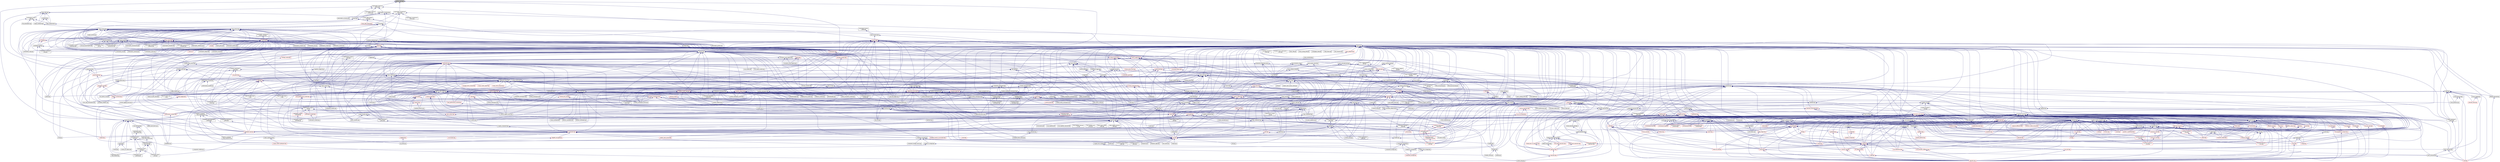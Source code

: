 digraph "jenkins_hash.hpp"
{
  edge [fontname="Helvetica",fontsize="10",labelfontname="Helvetica",labelfontsize="10"];
  node [fontname="Helvetica",fontsize="10",shape=record];
  Node22 [label="jenkins_hash.hpp",height=0.2,width=0.4,color="black", fillcolor="grey75", style="filled", fontcolor="black"];
  Node22 -> Node23 [dir="back",color="midnightblue",fontsize="10",style="solid",fontname="Helvetica"];
  Node23 [label="spmd_block.hpp",height=0.2,width=0.4,color="black", fillcolor="white", style="filled",URL="$d3/d34/lcos_2spmd__block_8hpp.html"];
  Node23 -> Node24 [dir="back",color="midnightblue",fontsize="10",style="solid",fontname="Helvetica"];
  Node24 [label="coarray.hpp",height=0.2,width=0.4,color="black", fillcolor="white", style="filled",URL="$d0/da7/coarray_8hpp.html"];
  Node24 -> Node25 [dir="back",color="midnightblue",fontsize="10",style="solid",fontname="Helvetica"];
  Node25 [label="coarray.cpp",height=0.2,width=0.4,color="black", fillcolor="white", style="filled",URL="$d8/d2c/coarray_8cpp.html"];
  Node24 -> Node26 [dir="back",color="midnightblue",fontsize="10",style="solid",fontname="Helvetica"];
  Node26 [label="coarray_all_reduce.cpp",height=0.2,width=0.4,color="black", fillcolor="white", style="filled",URL="$da/ddb/coarray__all__reduce_8cpp.html"];
  Node23 -> Node27 [dir="back",color="midnightblue",fontsize="10",style="solid",fontname="Helvetica"];
  Node27 [label="view_element.hpp",height=0.2,width=0.4,color="black", fillcolor="white", style="filled",URL="$de/d49/view__element_8hpp.html"];
  Node27 -> Node28 [dir="back",color="midnightblue",fontsize="10",style="solid",fontname="Helvetica"];
  Node28 [label="partitioned_vector\l_local_view_iterator.hpp",height=0.2,width=0.4,color="black", fillcolor="white", style="filled",URL="$d2/dd5/partitioned__vector__local__view__iterator_8hpp.html"];
  Node28 -> Node29 [dir="back",color="midnightblue",fontsize="10",style="solid",fontname="Helvetica"];
  Node29 [label="partitioned_vector\l_local_view.hpp",height=0.2,width=0.4,color="black", fillcolor="white", style="filled",URL="$d3/de6/partitioned__vector__local__view_8hpp.html"];
  Node29 -> Node30 [dir="back",color="midnightblue",fontsize="10",style="solid",fontname="Helvetica"];
  Node30 [label="partitioned_vector\l_view.hpp",height=0.2,width=0.4,color="black", fillcolor="white", style="filled",URL="$d9/db2/include_2partitioned__vector__view_8hpp.html"];
  Node30 -> Node31 [dir="back",color="midnightblue",fontsize="10",style="solid",fontname="Helvetica"];
  Node31 [label="partitioned_vector\l_subview.cpp",height=0.2,width=0.4,color="black", fillcolor="white", style="filled",URL="$dc/d09/partitioned__vector__subview_8cpp.html"];
  Node30 -> Node32 [dir="back",color="midnightblue",fontsize="10",style="solid",fontname="Helvetica"];
  Node32 [label="partitioned_vector\l_view.cpp",height=0.2,width=0.4,color="black", fillcolor="white", style="filled",URL="$d9/dcf/partitioned__vector__view_8cpp.html"];
  Node30 -> Node33 [dir="back",color="midnightblue",fontsize="10",style="solid",fontname="Helvetica"];
  Node33 [label="partitioned_vector\l_view_iterator.cpp",height=0.2,width=0.4,color="black", fillcolor="white", style="filled",URL="$d6/d94/partitioned__vector__view__iterator_8cpp.html"];
  Node29 -> Node31 [dir="back",color="midnightblue",fontsize="10",style="solid",fontname="Helvetica"];
  Node29 -> Node32 [dir="back",color="midnightblue",fontsize="10",style="solid",fontname="Helvetica"];
  Node27 -> Node34 [dir="back",color="midnightblue",fontsize="10",style="solid",fontname="Helvetica"];
  Node34 [label="partitioned_vector\l_view_iterator.hpp",height=0.2,width=0.4,color="black", fillcolor="white", style="filled",URL="$df/d4b/partitioned__vector__view__iterator_8hpp.html"];
  Node34 -> Node35 [dir="back",color="midnightblue",fontsize="10",style="solid",fontname="Helvetica"];
  Node35 [label="partitioned_vector\l_view.hpp",height=0.2,width=0.4,color="black", fillcolor="white", style="filled",URL="$da/dc2/components_2containers_2partitioned__vector_2partitioned__vector__view_8hpp.html"];
  Node35 -> Node24 [dir="back",color="midnightblue",fontsize="10",style="solid",fontname="Helvetica"];
  Node35 -> Node29 [dir="back",color="midnightblue",fontsize="10",style="solid",fontname="Helvetica"];
  Node35 -> Node30 [dir="back",color="midnightblue",fontsize="10",style="solid",fontname="Helvetica"];
  Node35 -> Node31 [dir="back",color="midnightblue",fontsize="10",style="solid",fontname="Helvetica"];
  Node35 -> Node32 [dir="back",color="midnightblue",fontsize="10",style="solid",fontname="Helvetica"];
  Node23 -> Node35 [dir="back",color="midnightblue",fontsize="10",style="solid",fontname="Helvetica"];
  Node23 -> Node25 [dir="back",color="midnightblue",fontsize="10",style="solid",fontname="Helvetica"];
  Node23 -> Node26 [dir="back",color="midnightblue",fontsize="10",style="solid",fontname="Helvetica"];
  Node23 -> Node31 [dir="back",color="midnightblue",fontsize="10",style="solid",fontname="Helvetica"];
  Node23 -> Node32 [dir="back",color="midnightblue",fontsize="10",style="solid",fontname="Helvetica"];
  Node23 -> Node33 [dir="back",color="midnightblue",fontsize="10",style="solid",fontname="Helvetica"];
  Node23 -> Node36 [dir="back",color="midnightblue",fontsize="10",style="solid",fontname="Helvetica"];
  Node36 [label="global_spmd_block.cpp",height=0.2,width=0.4,color="black", fillcolor="white", style="filled",URL="$da/d4f/global__spmd__block_8cpp.html"];
  Node22 -> Node37 [dir="back",color="midnightblue",fontsize="10",style="solid",fontname="Helvetica"];
  Node37 [label="invocation_count_registry.hpp",height=0.2,width=0.4,color="black", fillcolor="white", style="filled",URL="$da/d01/invocation__count__registry_8hpp.html"];
  Node37 -> Node38 [dir="back",color="midnightblue",fontsize="10",style="solid",fontname="Helvetica"];
  Node38 [label="basic_action.hpp",height=0.2,width=0.4,color="black", fillcolor="white", style="filled",URL="$d1/d7e/basic__action_8hpp.html"];
  Node38 -> Node39 [dir="back",color="midnightblue",fontsize="10",style="solid",fontname="Helvetica"];
  Node39 [label="component_storage.hpp",height=0.2,width=0.4,color="black", fillcolor="white", style="filled",URL="$d6/d36/components_2component__storage_2server_2component__storage_8hpp.html"];
  Node39 -> Node40 [dir="back",color="midnightblue",fontsize="10",style="solid",fontname="Helvetica"];
  Node40 [label="component_storage.hpp",height=0.2,width=0.4,color="black", fillcolor="white", style="filled",URL="$d0/dd6/components_2component__storage_2component__storage_8hpp.html"];
  Node40 -> Node41 [dir="back",color="midnightblue",fontsize="10",style="solid",fontname="Helvetica"];
  Node41 [label="migrate_to_storage.hpp",height=0.2,width=0.4,color="black", fillcolor="white", style="filled",URL="$da/d18/migrate__to__storage_8hpp.html"];
  Node41 -> Node42 [dir="back",color="midnightblue",fontsize="10",style="solid",fontname="Helvetica"];
  Node42 [label="component_storage.hpp",height=0.2,width=0.4,color="red", fillcolor="white", style="filled",URL="$d4/dfe/include_2component__storage_8hpp.html"];
  Node40 -> Node42 [dir="back",color="midnightblue",fontsize="10",style="solid",fontname="Helvetica"];
  Node40 -> Node44 [dir="back",color="midnightblue",fontsize="10",style="solid",fontname="Helvetica"];
  Node44 [label="component_storage.cpp",height=0.2,width=0.4,color="black", fillcolor="white", style="filled",URL="$d4/ddf/component__storage_8cpp.html"];
  Node39 -> Node45 [dir="back",color="midnightblue",fontsize="10",style="solid",fontname="Helvetica"];
  Node45 [label="migrate_from_storage.hpp",height=0.2,width=0.4,color="black", fillcolor="white", style="filled",URL="$d3/d9f/server_2migrate__from__storage_8hpp.html"];
  Node45 -> Node46 [dir="back",color="midnightblue",fontsize="10",style="solid",fontname="Helvetica"];
  Node46 [label="migrate_from_storage.hpp",height=0.2,width=0.4,color="black", fillcolor="white", style="filled",URL="$db/d0f/migrate__from__storage_8hpp.html"];
  Node46 -> Node42 [dir="back",color="midnightblue",fontsize="10",style="solid",fontname="Helvetica"];
  Node39 -> Node47 [dir="back",color="midnightblue",fontsize="10",style="solid",fontname="Helvetica"];
  Node47 [label="migrate_to_storage.hpp",height=0.2,width=0.4,color="black", fillcolor="white", style="filled",URL="$d4/d4c/server_2migrate__to__storage_8hpp.html"];
  Node47 -> Node41 [dir="back",color="midnightblue",fontsize="10",style="solid",fontname="Helvetica"];
  Node47 -> Node48 [dir="back",color="midnightblue",fontsize="10",style="solid",fontname="Helvetica"];
  Node48 [label="component_module.cpp",height=0.2,width=0.4,color="black", fillcolor="white", style="filled",URL="$de/dc1/component__storage_2component__module_8cpp.html"];
  Node39 -> Node49 [dir="back",color="midnightblue",fontsize="10",style="solid",fontname="Helvetica"];
  Node49 [label="component_storage_server.cpp",height=0.2,width=0.4,color="black", fillcolor="white", style="filled",URL="$d4/dcb/component__storage__server_8cpp.html"];
  Node38 -> Node50 [dir="back",color="midnightblue",fontsize="10",style="solid",fontname="Helvetica"];
  Node50 [label="partition_unordered\l_map_component.hpp",height=0.2,width=0.4,color="black", fillcolor="white", style="filled",URL="$d8/df3/partition__unordered__map__component_8hpp.html"];
  Node50 -> Node51 [dir="back",color="midnightblue",fontsize="10",style="solid",fontname="Helvetica"];
  Node51 [label="unordered_map.hpp",height=0.2,width=0.4,color="red", fillcolor="white", style="filled",URL="$d9/ddf/hpx_2components_2containers_2unordered_2unordered__map_8hpp.html"];
  Node51 -> Node39 [dir="back",color="midnightblue",fontsize="10",style="solid",fontname="Helvetica"];
  Node51 -> Node54 [dir="back",color="midnightblue",fontsize="10",style="solid",fontname="Helvetica"];
  Node54 [label="partition_unordered\l_map_component.cpp",height=0.2,width=0.4,color="black", fillcolor="white", style="filled",URL="$d5/d34/partition__unordered__map__component_8cpp.html"];
  Node50 -> Node55 [dir="back",color="midnightblue",fontsize="10",style="solid",fontname="Helvetica"];
  Node55 [label="unordered_map_segmented\l_iterator.hpp",height=0.2,width=0.4,color="black", fillcolor="white", style="filled",URL="$dc/dfd/unordered__map__segmented__iterator_8hpp.html"];
  Node55 -> Node51 [dir="back",color="midnightblue",fontsize="10",style="solid",fontname="Helvetica"];
  Node50 -> Node54 [dir="back",color="midnightblue",fontsize="10",style="solid",fontname="Helvetica"];
  Node38 -> Node56 [dir="back",color="midnightblue",fontsize="10",style="solid",fontname="Helvetica"];
  Node56 [label="base_lco.hpp",height=0.2,width=0.4,color="black", fillcolor="white", style="filled",URL="$de/daa/base__lco_8hpp.html"];
  Node56 -> Node57 [dir="back",color="midnightblue",fontsize="10",style="solid",fontname="Helvetica"];
  Node57 [label="lcos.hpp",height=0.2,width=0.4,color="red", fillcolor="white", style="filled",URL="$d5/deb/lcos_8hpp.html"];
  Node57 -> Node63 [dir="back",color="midnightblue",fontsize="10",style="solid",fontname="Helvetica"];
  Node63 [label="heartbeat.cpp",height=0.2,width=0.4,color="black", fillcolor="white", style="filled",URL="$d8/d98/heartbeat_8cpp.html"];
  Node57 -> Node608 [dir="back",color="midnightblue",fontsize="10",style="solid",fontname="Helvetica"];
  Node608 [label="broadcast_unwrap_future\l_2885.cpp",height=0.2,width=0.4,color="black", fillcolor="white", style="filled",URL="$da/df6/broadcast__unwrap__future__2885_8cpp.html"];
  Node57 -> Node609 [dir="back",color="midnightblue",fontsize="10",style="solid",fontname="Helvetica"];
  Node609 [label="broadcast_wait_for\l_2822.cpp",height=0.2,width=0.4,color="black", fillcolor="white", style="filled",URL="$dd/de7/broadcast__wait__for__2822_8cpp.html"];
  Node57 -> Node645 [dir="back",color="midnightblue",fontsize="10",style="solid",fontname="Helvetica"];
  Node645 [label="broadcast.cpp",height=0.2,width=0.4,color="black", fillcolor="white", style="filled",URL="$d8/d8b/broadcast_8cpp.html"];
  Node57 -> Node646 [dir="back",color="midnightblue",fontsize="10",style="solid",fontname="Helvetica"];
  Node646 [label="broadcast_apply.cpp",height=0.2,width=0.4,color="black", fillcolor="white", style="filled",URL="$dd/de8/broadcast__apply_8cpp.html"];
  Node57 -> Node651 [dir="back",color="midnightblue",fontsize="10",style="solid",fontname="Helvetica"];
  Node651 [label="fold.cpp",height=0.2,width=0.4,color="black", fillcolor="white", style="filled",URL="$d8/dd8/fold_8cpp.html"];
  Node57 -> Node656 [dir="back",color="midnightblue",fontsize="10",style="solid",fontname="Helvetica"];
  Node656 [label="local_latch.cpp",height=0.2,width=0.4,color="black", fillcolor="white", style="filled",URL="$d4/db4/local__latch_8cpp.html"];
  Node57 -> Node663 [dir="back",color="midnightblue",fontsize="10",style="solid",fontname="Helvetica"];
  Node663 [label="reduce.cpp",height=0.2,width=0.4,color="black", fillcolor="white", style="filled",URL="$d5/d6d/reduce_8cpp.html"];
  Node56 -> Node685 [dir="back",color="midnightblue",fontsize="10",style="solid",fontname="Helvetica"];
  Node685 [label="base_lco_with_value.hpp",height=0.2,width=0.4,color="black", fillcolor="white", style="filled",URL="$d2/df5/base__lco__with__value_8hpp.html"];
  Node685 -> Node57 [dir="back",color="midnightblue",fontsize="10",style="solid",fontname="Helvetica"];
  Node685 -> Node686 [dir="back",color="midnightblue",fontsize="10",style="solid",fontname="Helvetica"];
  Node686 [label="promise_lco.hpp",height=0.2,width=0.4,color="red", fillcolor="white", style="filled",URL="$db/d91/promise__lco_8hpp.html"];
  Node686 -> Node687 [dir="back",color="midnightblue",fontsize="10",style="solid",fontname="Helvetica"];
  Node687 [label="promise_base.hpp",height=0.2,width=0.4,color="red", fillcolor="white", style="filled",URL="$d0/d70/promise__base_8hpp.html"];
  Node685 -> Node1118 [dir="back",color="midnightblue",fontsize="10",style="solid",fontname="Helvetica"];
  Node1118 [label="channel.hpp",height=0.2,width=0.4,color="black", fillcolor="white", style="filled",URL="$d8/d9a/server_2channel_8hpp.html"];
  Node1118 -> Node981 [dir="back",color="midnightblue",fontsize="10",style="solid",fontname="Helvetica"];
  Node981 [label="channel.hpp",height=0.2,width=0.4,color="black", fillcolor="white", style="filled",URL="$db/d20/channel_8hpp.html"];
  Node981 -> Node57 [dir="back",color="midnightblue",fontsize="10",style="solid",fontname="Helvetica"];
  Node685 -> Node1119 [dir="back",color="midnightblue",fontsize="10",style="solid",fontname="Helvetica"];
  Node1119 [label="latch.hpp",height=0.2,width=0.4,color="red", fillcolor="white", style="filled",URL="$df/d32/server_2latch_8hpp.html"];
  Node1119 -> Node982 [dir="back",color="midnightblue",fontsize="10",style="solid",fontname="Helvetica"];
  Node982 [label="latch.hpp",height=0.2,width=0.4,color="red", fillcolor="white", style="filled",URL="$dc/d93/latch_8hpp.html"];
  Node982 -> Node57 [dir="back",color="midnightblue",fontsize="10",style="solid",fontname="Helvetica"];
  Node982 -> Node986 [dir="back",color="midnightblue",fontsize="10",style="solid",fontname="Helvetica"];
  Node986 [label="runtime_impl.cpp",height=0.2,width=0.4,color="black", fillcolor="white", style="filled",URL="$d2/d28/runtime__impl_8cpp.html"];
  Node685 -> Node1120 [dir="back",color="midnightblue",fontsize="10",style="solid",fontname="Helvetica"];
  Node1120 [label="base_performance_counter.hpp",height=0.2,width=0.4,color="red", fillcolor="white", style="filled",URL="$d7/d00/server_2base__performance__counter_8hpp.html"];
  Node1120 -> Node1121 [dir="back",color="midnightblue",fontsize="10",style="solid",fontname="Helvetica"];
  Node1121 [label="base_performance_counter.hpp",height=0.2,width=0.4,color="red", fillcolor="white", style="filled",URL="$d1/da2/base__performance__counter_8hpp.html"];
  Node1121 -> Node1089 [dir="back",color="midnightblue",fontsize="10",style="solid",fontname="Helvetica"];
  Node1089 [label="counters.cpp",height=0.2,width=0.4,color="black", fillcolor="white", style="filled",URL="$d5/d4d/counters_8cpp.html"];
  Node1120 -> Node1002 [dir="back",color="midnightblue",fontsize="10",style="solid",fontname="Helvetica"];
  Node1002 [label="arithmetics_counter.hpp",height=0.2,width=0.4,color="red", fillcolor="white", style="filled",URL="$d1/d64/arithmetics__counter_8hpp.html"];
  Node1002 -> Node1004 [dir="back",color="midnightblue",fontsize="10",style="solid",fontname="Helvetica"];
  Node1004 [label="arithmetics_counter.cpp",height=0.2,width=0.4,color="black", fillcolor="white", style="filled",URL="$d8/daf/arithmetics__counter_8cpp.html"];
  Node1120 -> Node1005 [dir="back",color="midnightblue",fontsize="10",style="solid",fontname="Helvetica"];
  Node1005 [label="arithmetics_counter\l_extended.hpp",height=0.2,width=0.4,color="red", fillcolor="white", style="filled",URL="$d1/d32/arithmetics__counter__extended_8hpp.html"];
  Node1005 -> Node1006 [dir="back",color="midnightblue",fontsize="10",style="solid",fontname="Helvetica"];
  Node1006 [label="arithmetics_counter\l_extended.cpp",height=0.2,width=0.4,color="black", fillcolor="white", style="filled",URL="$d2/d43/arithmetics__counter__extended_8cpp.html"];
  Node685 -> Node1134 [dir="back",color="midnightblue",fontsize="10",style="solid",fontname="Helvetica"];
  Node1134 [label="hosted_locality_namespace.hpp",height=0.2,width=0.4,color="black", fillcolor="white", style="filled",URL="$db/d52/hosted__locality__namespace_8hpp.html"];
  Node1134 -> Node1135 [dir="back",color="midnightblue",fontsize="10",style="solid",fontname="Helvetica"];
  Node1135 [label="big_boot_barrier.cpp",height=0.2,width=0.4,color="black", fillcolor="white", style="filled",URL="$d9/d5e/big__boot__barrier_8cpp.html"];
  Node1134 -> Node1098 [dir="back",color="midnightblue",fontsize="10",style="solid",fontname="Helvetica"];
  Node1098 [label="hosted_locality_namespace.cpp",height=0.2,width=0.4,color="black", fillcolor="white", style="filled",URL="$d4/d5f/hosted__locality__namespace_8cpp.html"];
  Node685 -> Node1136 [dir="back",color="midnightblue",fontsize="10",style="solid",fontname="Helvetica"];
  Node1136 [label="primary_namespace.hpp",height=0.2,width=0.4,color="red", fillcolor="white", style="filled",URL="$de/d49/server_2primary__namespace_8hpp.html"];
  Node1136 -> Node1137 [dir="back",color="midnightblue",fontsize="10",style="solid",fontname="Helvetica"];
  Node1137 [label="async_colocated.hpp",height=0.2,width=0.4,color="black", fillcolor="white", style="filled",URL="$d3/d0f/async__colocated_8hpp.html"];
  Node1137 -> Node1065 [dir="back",color="midnightblue",fontsize="10",style="solid",fontname="Helvetica"];
  Node1065 [label="async.hpp",height=0.2,width=0.4,color="red", fillcolor="white", style="filled",URL="$d4/d59/include_2async_8hpp.html"];
  Node1065 -> Node704 [dir="back",color="midnightblue",fontsize="10",style="solid",fontname="Helvetica"];
  Node704 [label="1d_wave_equation.cpp",height=0.2,width=0.4,color="black", fillcolor="white", style="filled",URL="$da/dab/1d__wave__equation_8cpp.html"];
  Node1065 -> Node165 [dir="back",color="midnightblue",fontsize="10",style="solid",fontname="Helvetica"];
  Node165 [label="quicksort.cpp",height=0.2,width=0.4,color="black", fillcolor="white", style="filled",URL="$d3/d1e/quicksort_8cpp.html"];
  Node1065 -> Node183 [dir="back",color="midnightblue",fontsize="10",style="solid",fontname="Helvetica"];
  Node183 [label="interpolator.cpp",height=0.2,width=0.4,color="black", fillcolor="white", style="filled",URL="$d5/d02/interpolator_8cpp.html"];
  Node1065 -> Node57 [dir="back",color="midnightblue",fontsize="10",style="solid",fontname="Helvetica"];
  Node1065 -> Node717 [dir="back",color="midnightblue",fontsize="10",style="solid",fontname="Helvetica"];
  Node717 [label="future_overhead.cpp",height=0.2,width=0.4,color="black", fillcolor="white", style="filled",URL="$d3/d79/future__overhead_8cpp.html"];
  Node1065 -> Node719 [dir="back",color="midnightblue",fontsize="10",style="solid",fontname="Helvetica"];
  Node719 [label="spinlock_overhead1.cpp",height=0.2,width=0.4,color="black", fillcolor="white", style="filled",URL="$d0/d32/spinlock__overhead1_8cpp.html"];
  Node1065 -> Node720 [dir="back",color="midnightblue",fontsize="10",style="solid",fontname="Helvetica"];
  Node720 [label="spinlock_overhead2.cpp",height=0.2,width=0.4,color="black", fillcolor="white", style="filled",URL="$de/d55/spinlock__overhead2_8cpp.html"];
  Node1065 -> Node925 [dir="back",color="midnightblue",fontsize="10",style="solid",fontname="Helvetica"];
  Node925 [label="future_hang_on_then\l_629.cpp",height=0.2,width=0.4,color="black", fillcolor="white", style="filled",URL="$d1/ddc/future__hang__on__then__629_8cpp.html"];
  Node1065 -> Node365 [dir="back",color="midnightblue",fontsize="10",style="solid",fontname="Helvetica"];
  Node365 [label="await.cpp",height=0.2,width=0.4,color="black", fillcolor="white", style="filled",URL="$d6/d41/await_8cpp.html"];
  Node1065 -> Node1051 [dir="back",color="midnightblue",fontsize="10",style="solid",fontname="Helvetica"];
  Node1051 [label="unwrap.cpp",height=0.2,width=0.4,color="black", fillcolor="white", style="filled",URL="$df/d62/unwrap_8cpp.html"];
  Node1137 -> Node1138 [dir="back",color="midnightblue",fontsize="10",style="solid",fontname="Helvetica"];
  Node1138 [label="broadcast.hpp",height=0.2,width=0.4,color="black", fillcolor="white", style="filled",URL="$d8/d93/hpx_2lcos_2broadcast_8hpp.html"];
  Node1138 -> Node23 [dir="back",color="midnightblue",fontsize="10",style="solid",fontname="Helvetica"];
  Node1138 -> Node1056 [dir="back",color="midnightblue",fontsize="10",style="solid",fontname="Helvetica"];
  Node1056 [label="addressing_service.cpp",height=0.2,width=0.4,color="black", fillcolor="white", style="filled",URL="$d7/d38/addressing__service_8cpp.html"];
  Node1138 -> Node1058 [dir="back",color="midnightblue",fontsize="10",style="solid",fontname="Helvetica"];
  Node1058 [label="runtime_support_server.cpp",height=0.2,width=0.4,color="black", fillcolor="white", style="filled",URL="$de/d5c/runtime__support__server_8cpp.html"];
  Node1138 -> Node276 [dir="back",color="midnightblue",fontsize="10",style="solid",fontname="Helvetica"];
  Node276 [label="barrier_hang.cpp",height=0.2,width=0.4,color="black", fillcolor="white", style="filled",URL="$dd/d8b/barrier__hang_8cpp.html"];
  Node1138 -> Node608 [dir="back",color="midnightblue",fontsize="10",style="solid",fontname="Helvetica"];
  Node1138 -> Node609 [dir="back",color="midnightblue",fontsize="10",style="solid",fontname="Helvetica"];
  Node1138 -> Node645 [dir="back",color="midnightblue",fontsize="10",style="solid",fontname="Helvetica"];
  Node1138 -> Node646 [dir="back",color="midnightblue",fontsize="10",style="solid",fontname="Helvetica"];
  Node1137 -> Node1103 [dir="back",color="midnightblue",fontsize="10",style="solid",fontname="Helvetica"];
  Node1103 [label="async_colocated_callback.hpp",height=0.2,width=0.4,color="black", fillcolor="white", style="filled",URL="$d7/df0/async__colocated__callback_8hpp.html"];
  Node1103 -> Node1065 [dir="back",color="midnightblue",fontsize="10",style="solid",fontname="Helvetica"];
  Node1103 -> Node1104 [dir="back",color="midnightblue",fontsize="10",style="solid",fontname="Helvetica"];
  Node1104 [label="colocating_distribution\l_policy.hpp",height=0.2,width=0.4,color="black", fillcolor="white", style="filled",URL="$d2/db5/colocating__distribution__policy_8hpp.html"];
  Node1104 -> Node913 [dir="back",color="midnightblue",fontsize="10",style="solid",fontname="Helvetica"];
  Node913 [label="components.hpp",height=0.2,width=0.4,color="red", fillcolor="white", style="filled",URL="$d2/d8d/components_8hpp.html"];
  Node913 -> Node112 [dir="back",color="midnightblue",fontsize="10",style="solid",fontname="Helvetica"];
  Node112 [label="accumulator.hpp",height=0.2,width=0.4,color="red", fillcolor="white", style="filled",URL="$d4/d9d/server_2accumulator_8hpp.html"];
  Node913 -> Node115 [dir="back",color="midnightblue",fontsize="10",style="solid",fontname="Helvetica"];
  Node115 [label="template_function_accumulator.hpp",height=0.2,width=0.4,color="red", fillcolor="white", style="filled",URL="$d7/da6/server_2template__function__accumulator_8hpp.html"];
  Node913 -> Node917 [dir="back",color="midnightblue",fontsize="10",style="solid",fontname="Helvetica"];
  Node917 [label="allgather.hpp",height=0.2,width=0.4,color="red", fillcolor="white", style="filled",URL="$d4/d4a/allgather_8hpp.html"];
  Node917 -> Node122 [dir="back",color="midnightblue",fontsize="10",style="solid",fontname="Helvetica"];
  Node122 [label="ag_client.cpp",height=0.2,width=0.4,color="black", fillcolor="white", style="filled",URL="$d4/d5d/ag__client_8cpp.html"];
  Node913 -> Node744 [dir="back",color="midnightblue",fontsize="10",style="solid",fontname="Helvetica"];
  Node744 [label="allgather_and_gate.hpp",height=0.2,width=0.4,color="red", fillcolor="white", style="filled",URL="$d9/dbb/allgather__and__gate_8hpp.html"];
  Node744 -> Node122 [dir="back",color="midnightblue",fontsize="10",style="solid",fontname="Helvetica"];
  Node913 -> Node70 [dir="back",color="midnightblue",fontsize="10",style="solid",fontname="Helvetica"];
  Node70 [label="solver.hpp",height=0.2,width=0.4,color="red", fillcolor="white", style="filled",URL="$db/d9a/server_2solver_8hpp.html"];
  Node913 -> Node144 [dir="back",color="midnightblue",fontsize="10",style="solid",fontname="Helvetica"];
  Node144 [label="nqueen.hpp",height=0.2,width=0.4,color="red", fillcolor="white", style="filled",URL="$de/d58/server_2nqueen_8hpp.html"];
  Node913 -> Node148 [dir="back",color="midnightblue",fontsize="10",style="solid",fontname="Helvetica"];
  Node148 [label="sine.cpp",height=0.2,width=0.4,color="black", fillcolor="white", style="filled",URL="$d3/d0d/server_2sine_8cpp.html"];
  Node913 -> Node174 [dir="back",color="midnightblue",fontsize="10",style="solid",fontname="Helvetica"];
  Node174 [label="random_mem_access.hpp",height=0.2,width=0.4,color="red", fillcolor="white", style="filled",URL="$d0/d19/server_2random__mem__access_8hpp.html"];
  Node913 -> Node197 [dir="back",color="midnightblue",fontsize="10",style="solid",fontname="Helvetica"];
  Node197 [label="throttle.hpp",height=0.2,width=0.4,color="black", fillcolor="white", style="filled",URL="$db/dc9/server_2throttle_8hpp.html"];
  Node197 -> Node196 [dir="back",color="midnightblue",fontsize="10",style="solid",fontname="Helvetica"];
  Node196 [label="throttle.cpp",height=0.2,width=0.4,color="black", fillcolor="white", style="filled",URL="$de/d56/server_2throttle_8cpp.html"];
  Node197 -> Node198 [dir="back",color="midnightblue",fontsize="10",style="solid",fontname="Helvetica"];
  Node198 [label="throttle.hpp",height=0.2,width=0.4,color="black", fillcolor="white", style="filled",URL="$d5/dec/stubs_2throttle_8hpp.html"];
  Node198 -> Node199 [dir="back",color="midnightblue",fontsize="10",style="solid",fontname="Helvetica"];
  Node199 [label="throttle.hpp",height=0.2,width=0.4,color="black", fillcolor="white", style="filled",URL="$d2/d2e/throttle_8hpp.html"];
  Node199 -> Node200 [dir="back",color="midnightblue",fontsize="10",style="solid",fontname="Helvetica"];
  Node200 [label="throttle.cpp",height=0.2,width=0.4,color="black", fillcolor="white", style="filled",URL="$db/d02/throttle_8cpp.html"];
  Node199 -> Node201 [dir="back",color="midnightblue",fontsize="10",style="solid",fontname="Helvetica"];
  Node201 [label="throttle_client.cpp",height=0.2,width=0.4,color="black", fillcolor="white", style="filled",URL="$d0/db7/throttle__client_8cpp.html"];
  Node913 -> Node201 [dir="back",color="midnightblue",fontsize="10",style="solid",fontname="Helvetica"];
  Node913 -> Node210 [dir="back",color="midnightblue",fontsize="10",style="solid",fontname="Helvetica"];
  Node210 [label="simple_central_tuplespace.hpp",height=0.2,width=0.4,color="red", fillcolor="white", style="filled",URL="$db/d69/server_2simple__central__tuplespace_8hpp.html"];
  Node913 -> Node214 [dir="back",color="midnightblue",fontsize="10",style="solid",fontname="Helvetica"];
  Node214 [label="tuples_warehouse.hpp",height=0.2,width=0.4,color="black", fillcolor="white", style="filled",URL="$da/de6/tuples__warehouse_8hpp.html"];
  Node214 -> Node210 [dir="back",color="midnightblue",fontsize="10",style="solid",fontname="Helvetica"];
  Node913 -> Node948 [dir="back",color="midnightblue",fontsize="10",style="solid",fontname="Helvetica"];
  Node948 [label="future_serialization\l_1898.cpp",height=0.2,width=0.4,color="black", fillcolor="white", style="filled",URL="$da/dde/future__serialization__1898_8cpp.html"];
  Node1104 -> Node1021 [dir="back",color="midnightblue",fontsize="10",style="solid",fontname="Helvetica"];
  Node1021 [label="dispatch.hpp",height=0.2,width=0.4,color="black", fillcolor="white", style="filled",URL="$d6/dc5/segmented__algorithms_2detail_2dispatch_8hpp.html"];
  Node1021 -> Node850 [dir="back",color="midnightblue",fontsize="10",style="solid",fontname="Helvetica"];
  Node850 [label="count.hpp",height=0.2,width=0.4,color="red", fillcolor="white", style="filled",URL="$d9/dd7/segmented__algorithms_2count_8hpp.html"];
  Node1021 -> Node1022 [dir="back",color="midnightblue",fontsize="10",style="solid",fontname="Helvetica"];
  Node1022 [label="reduce.hpp",height=0.2,width=0.4,color="black", fillcolor="white", style="filled",URL="$d9/d26/parallel_2segmented__algorithms_2detail_2reduce_8hpp.html"];
  Node1022 -> Node888 [dir="back",color="midnightblue",fontsize="10",style="solid",fontname="Helvetica"];
  Node888 [label="reduce.hpp",height=0.2,width=0.4,color="red", fillcolor="white", style="filled",URL="$d8/d1a/parallel_2segmented__algorithms_2reduce_8hpp.html"];
  Node1022 -> Node892 [dir="back",color="midnightblue",fontsize="10",style="solid",fontname="Helvetica"];
  Node892 [label="transform_reduce.hpp",height=0.2,width=0.4,color="red", fillcolor="white", style="filled",URL="$d5/da7/segmented__algorithms_2transform__reduce_8hpp.html"];
  Node1021 -> Node990 [dir="back",color="midnightblue",fontsize="10",style="solid",fontname="Helvetica"];
  Node990 [label="scan.hpp",height=0.2,width=0.4,color="black", fillcolor="white", style="filled",URL="$de/dc0/scan_8hpp.html"];
  Node990 -> Node858 [dir="back",color="midnightblue",fontsize="10",style="solid",fontname="Helvetica"];
  Node858 [label="exclusive_scan.hpp",height=0.2,width=0.4,color="red", fillcolor="white", style="filled",URL="$d0/d53/segmented__algorithms_2exclusive__scan_8hpp.html"];
  Node858 -> Node859 [dir="back",color="midnightblue",fontsize="10",style="solid",fontname="Helvetica"];
  Node859 [label="transform_exclusive\l_scan.hpp",height=0.2,width=0.4,color="red", fillcolor="white", style="filled",URL="$d2/dda/segmented__algorithms_2transform__exclusive__scan_8hpp.html"];
  Node990 -> Node872 [dir="back",color="midnightblue",fontsize="10",style="solid",fontname="Helvetica"];
  Node872 [label="inclusive_scan.hpp",height=0.2,width=0.4,color="red", fillcolor="white", style="filled",URL="$d8/de5/segmented__algorithms_2inclusive__scan_8hpp.html"];
  Node872 -> Node871 [dir="back",color="midnightblue",fontsize="10",style="solid",fontname="Helvetica"];
  Node871 [label="transform_inclusive\l_scan.hpp",height=0.2,width=0.4,color="red", fillcolor="white", style="filled",URL="$d7/d20/segmented__algorithms_2transform__inclusive__scan_8hpp.html"];
  Node990 -> Node859 [dir="back",color="midnightblue",fontsize="10",style="solid",fontname="Helvetica"];
  Node990 -> Node871 [dir="back",color="midnightblue",fontsize="10",style="solid",fontname="Helvetica"];
  Node1021 -> Node991 [dir="back",color="midnightblue",fontsize="10",style="solid",fontname="Helvetica"];
  Node991 [label="transfer.hpp",height=0.2,width=0.4,color="black", fillcolor="white", style="filled",URL="$da/d37/parallel_2segmented__algorithms_2detail_2transfer_8hpp.html"];
  Node991 -> Node992 [dir="back",color="midnightblue",fontsize="10",style="solid",fontname="Helvetica"];
  Node992 [label="transfer.hpp",height=0.2,width=0.4,color="black", fillcolor="white", style="filled",URL="$d2/d1f/parallel_2algorithms_2detail_2transfer_8hpp.html"];
  Node992 -> Node770 [dir="back",color="midnightblue",fontsize="10",style="solid",fontname="Helvetica"];
  Node770 [label="copy.hpp",height=0.2,width=0.4,color="red", fillcolor="white", style="filled",URL="$d3/d90/algorithms_2copy_8hpp.html"];
  Node770 -> Node748 [dir="back",color="midnightblue",fontsize="10",style="solid",fontname="Helvetica"];
  Node748 [label="algorithm.hpp",height=0.2,width=0.4,color="red", fillcolor="white", style="filled",URL="$de/d55/algorithm_8hpp.html"];
  Node770 -> Node762 [dir="back",color="midnightblue",fontsize="10",style="solid",fontname="Helvetica"];
  Node762 [label="reduce_by_key.hpp",height=0.2,width=0.4,color="red", fillcolor="white", style="filled",URL="$d9/d4a/reduce__by__key_8hpp.html"];
  Node770 -> Node773 [dir="back",color="midnightblue",fontsize="10",style="solid",fontname="Helvetica"];
  Node773 [label="remove_copy.hpp",height=0.2,width=0.4,color="red", fillcolor="white", style="filled",URL="$d6/db8/algorithms_2remove__copy_8hpp.html"];
  Node773 -> Node748 [dir="back",color="midnightblue",fontsize="10",style="solid",fontname="Helvetica"];
  Node770 -> Node776 [dir="back",color="midnightblue",fontsize="10",style="solid",fontname="Helvetica"];
  Node776 [label="reverse.hpp",height=0.2,width=0.4,color="red", fillcolor="white", style="filled",URL="$d2/df8/algorithms_2reverse_8hpp.html"];
  Node776 -> Node748 [dir="back",color="midnightblue",fontsize="10",style="solid",fontname="Helvetica"];
  Node776 -> Node746 [dir="back",color="midnightblue",fontsize="10",style="solid",fontname="Helvetica"];
  Node746 [label="rotate.hpp",height=0.2,width=0.4,color="red", fillcolor="white", style="filled",URL="$da/df0/algorithms_2rotate_8hpp.html"];
  Node746 -> Node748 [dir="back",color="midnightblue",fontsize="10",style="solid",fontname="Helvetica"];
  Node770 -> Node746 [dir="back",color="midnightblue",fontsize="10",style="solid",fontname="Helvetica"];
  Node770 -> Node779 [dir="back",color="midnightblue",fontsize="10",style="solid",fontname="Helvetica"];
  Node779 [label="set_difference.hpp",height=0.2,width=0.4,color="red", fillcolor="white", style="filled",URL="$d9/d20/set__difference_8hpp.html"];
  Node779 -> Node748 [dir="back",color="midnightblue",fontsize="10",style="solid",fontname="Helvetica"];
  Node770 -> Node781 [dir="back",color="midnightblue",fontsize="10",style="solid",fontname="Helvetica"];
  Node781 [label="set_intersection.hpp",height=0.2,width=0.4,color="red", fillcolor="white", style="filled",URL="$d1/dd5/set__intersection_8hpp.html"];
  Node781 -> Node748 [dir="back",color="midnightblue",fontsize="10",style="solid",fontname="Helvetica"];
  Node770 -> Node782 [dir="back",color="midnightblue",fontsize="10",style="solid",fontname="Helvetica"];
  Node782 [label="set_symmetric_difference.hpp",height=0.2,width=0.4,color="red", fillcolor="white", style="filled",URL="$de/da4/set__symmetric__difference_8hpp.html"];
  Node782 -> Node748 [dir="back",color="midnightblue",fontsize="10",style="solid",fontname="Helvetica"];
  Node770 -> Node783 [dir="back",color="midnightblue",fontsize="10",style="solid",fontname="Helvetica"];
  Node783 [label="set_union.hpp",height=0.2,width=0.4,color="red", fillcolor="white", style="filled",URL="$d9/d1a/set__union_8hpp.html"];
  Node783 -> Node748 [dir="back",color="midnightblue",fontsize="10",style="solid",fontname="Helvetica"];
  Node992 -> Node993 [dir="back",color="midnightblue",fontsize="10",style="solid",fontname="Helvetica"];
  Node993 [label="merge.hpp",height=0.2,width=0.4,color="red", fillcolor="white", style="filled",URL="$d6/dc7/algorithms_2merge_8hpp.html"];
  Node992 -> Node822 [dir="back",color="midnightblue",fontsize="10",style="solid",fontname="Helvetica"];
  Node822 [label="move.hpp",height=0.2,width=0.4,color="red", fillcolor="white", style="filled",URL="$d4/d71/move_8hpp.html"];
  Node822 -> Node748 [dir="back",color="midnightblue",fontsize="10",style="solid",fontname="Helvetica"];
  Node992 -> Node833 [dir="back",color="midnightblue",fontsize="10",style="solid",fontname="Helvetica"];
  Node833 [label="unique.hpp",height=0.2,width=0.4,color="red", fillcolor="white", style="filled",URL="$d8/d56/algorithms_2unique_8hpp.html"];
  Node1021 -> Node858 [dir="back",color="midnightblue",fontsize="10",style="solid",fontname="Helvetica"];
  Node1021 -> Node864 [dir="back",color="midnightblue",fontsize="10",style="solid",fontname="Helvetica"];
  Node864 [label="find.hpp",height=0.2,width=0.4,color="red", fillcolor="white", style="filled",URL="$d4/d1f/segmented__algorithms_2find_8hpp.html"];
  Node1021 -> Node819 [dir="back",color="midnightblue",fontsize="10",style="solid",fontname="Helvetica"];
  Node819 [label="for_each.hpp",height=0.2,width=0.4,color="red", fillcolor="white", style="filled",URL="$de/daa/segmented__algorithms_2for__each_8hpp.html"];
  Node819 -> Node820 [dir="back",color="midnightblue",fontsize="10",style="solid",fontname="Helvetica"];
  Node820 [label="fill.hpp",height=0.2,width=0.4,color="red", fillcolor="white", style="filled",URL="$de/d82/segmented__algorithms_2fill_8hpp.html"];
  Node1021 -> Node808 [dir="back",color="midnightblue",fontsize="10",style="solid",fontname="Helvetica"];
  Node808 [label="generate.hpp",height=0.2,width=0.4,color="red", fillcolor="white", style="filled",URL="$d2/d5d/segmented__algorithms_2generate_8hpp.html"];
  Node1021 -> Node872 [dir="back",color="midnightblue",fontsize="10",style="solid",fontname="Helvetica"];
  Node1021 -> Node884 [dir="back",color="midnightblue",fontsize="10",style="solid",fontname="Helvetica"];
  Node884 [label="minmax.hpp",height=0.2,width=0.4,color="red", fillcolor="white", style="filled",URL="$db/d7e/segmented__algorithms_2minmax_8hpp.html"];
  Node1021 -> Node888 [dir="back",color="midnightblue",fontsize="10",style="solid",fontname="Helvetica"];
  Node1021 -> Node832 [dir="back",color="midnightblue",fontsize="10",style="solid",fontname="Helvetica"];
  Node832 [label="transform.hpp",height=0.2,width=0.4,color="red", fillcolor="white", style="filled",URL="$d8/d80/segmented__algorithms_2transform_8hpp.html"];
  Node1021 -> Node859 [dir="back",color="midnightblue",fontsize="10",style="solid",fontname="Helvetica"];
  Node1021 -> Node871 [dir="back",color="midnightblue",fontsize="10",style="solid",fontname="Helvetica"];
  Node1021 -> Node892 [dir="back",color="midnightblue",fontsize="10",style="solid",fontname="Helvetica"];
  Node1137 -> Node1139 [dir="back",color="midnightblue",fontsize="10",style="solid",fontname="Helvetica"];
  Node1139 [label="fold.hpp",height=0.2,width=0.4,color="black", fillcolor="white", style="filled",URL="$d2/d95/fold_8hpp.html"];
  Node1139 -> Node651 [dir="back",color="midnightblue",fontsize="10",style="solid",fontname="Helvetica"];
  Node1137 -> Node1140 [dir="back",color="midnightblue",fontsize="10",style="solid",fontname="Helvetica"];
  Node1140 [label="reduce.hpp",height=0.2,width=0.4,color="black", fillcolor="white", style="filled",URL="$d6/d4e/lcos_2reduce_8hpp.html"];
  Node1140 -> Node50 [dir="back",color="midnightblue",fontsize="10",style="solid",fontname="Helvetica"];
  Node1140 -> Node57 [dir="back",color="midnightblue",fontsize="10",style="solid",fontname="Helvetica"];
  Node1140 -> Node663 [dir="back",color="midnightblue",fontsize="10",style="solid",fontname="Helvetica"];
  Node1137 -> Node1104 [dir="back",color="midnightblue",fontsize="10",style="solid",fontname="Helvetica"];
  Node1137 -> Node1086 [dir="back",color="midnightblue",fontsize="10",style="solid",fontname="Helvetica"];
  Node1086 [label="copy_component.hpp",height=0.2,width=0.4,color="black", fillcolor="white", style="filled",URL="$d4/ddd/copy__component_8hpp.html"];
  Node1086 -> Node962 [dir="back",color="midnightblue",fontsize="10",style="solid",fontname="Helvetica"];
  Node962 [label="partitioned_vector\l_decl.hpp",height=0.2,width=0.4,color="red", fillcolor="white", style="filled",URL="$d2/d77/partitioned__vector__decl_8hpp.html"];
  Node962 -> Node970 [dir="back",color="midnightblue",fontsize="10",style="solid",fontname="Helvetica"];
  Node970 [label="partitioned_vector\l_component_impl.hpp",height=0.2,width=0.4,color="red", fillcolor="white", style="filled",URL="$d1/d79/partitioned__vector__component__impl_8hpp.html"];
  Node970 -> Node972 [dir="back",color="midnightblue",fontsize="10",style="solid",fontname="Helvetica"];
  Node972 [label="partitioned_vector\l_impl.hpp",height=0.2,width=0.4,color="red", fillcolor="white", style="filled",URL="$d0/db1/partitioned__vector__impl_8hpp.html"];
  Node962 -> Node972 [dir="back",color="midnightblue",fontsize="10",style="solid",fontname="Helvetica"];
  Node1086 -> Node972 [dir="back",color="midnightblue",fontsize="10",style="solid",fontname="Helvetica"];
  Node1086 -> Node51 [dir="back",color="midnightblue",fontsize="10",style="solid",fontname="Helvetica"];
  Node1086 -> Node913 [dir="back",color="midnightblue",fontsize="10",style="solid",fontname="Helvetica"];
  Node1137 -> Node988 [dir="back",color="midnightblue",fontsize="10",style="solid",fontname="Helvetica"];
  Node988 [label="migrate_component.hpp",height=0.2,width=0.4,color="black", fillcolor="white", style="filled",URL="$d2/dd9/migrate__component_8hpp.html"];
  Node988 -> Node913 [dir="back",color="midnightblue",fontsize="10",style="solid",fontname="Helvetica"];
  Node1136 -> Node1103 [dir="back",color="midnightblue",fontsize="10",style="solid",fontname="Helvetica"];
  Node1136 -> Node1107 [dir="back",color="midnightblue",fontsize="10",style="solid",fontname="Helvetica"];
  Node1107 [label="counter_creators.cpp",height=0.2,width=0.4,color="black", fillcolor="white", style="filled",URL="$d5/d1b/counter__creators_8cpp.html"];
  Node1136 -> Node1056 [dir="back",color="midnightblue",fontsize="10",style="solid",fontname="Helvetica"];
  Node1136 -> Node1135 [dir="back",color="midnightblue",fontsize="10",style="solid",fontname="Helvetica"];
  Node1136 -> Node1057 [dir="back",color="midnightblue",fontsize="10",style="solid",fontname="Helvetica"];
  Node1057 [label="primary_namespace.cpp",height=0.2,width=0.4,color="black", fillcolor="white", style="filled",URL="$d3/dfe/primary__namespace_8cpp.html"];
  Node1136 -> Node1091 [dir="back",color="midnightblue",fontsize="10",style="solid",fontname="Helvetica"];
  Node1091 [label="locality_namespace\l_server.cpp",height=0.2,width=0.4,color="black", fillcolor="white", style="filled",URL="$d5/d0d/locality__namespace__server_8cpp.html"];
  Node1136 -> Node1099 [dir="back",color="midnightblue",fontsize="10",style="solid",fontname="Helvetica"];
  Node1099 [label="primary_namespace_server.cpp",height=0.2,width=0.4,color="black", fillcolor="white", style="filled",URL="$dd/de5/primary__namespace__server_8cpp.html"];
  Node685 -> Node1143 [dir="back",color="midnightblue",fontsize="10",style="solid",fontname="Helvetica"];
  Node1143 [label="distributed_metadata\l_base.hpp",height=0.2,width=0.4,color="black", fillcolor="white", style="filled",URL="$de/dea/distributed__metadata__base_8hpp.html"];
  Node1143 -> Node962 [dir="back",color="midnightblue",fontsize="10",style="solid",fontname="Helvetica"];
  Node1143 -> Node972 [dir="back",color="midnightblue",fontsize="10",style="solid",fontname="Helvetica"];
  Node1143 -> Node51 [dir="back",color="midnightblue",fontsize="10",style="solid",fontname="Helvetica"];
  Node1143 -> Node913 [dir="back",color="midnightblue",fontsize="10",style="solid",fontname="Helvetica"];
  Node685 -> Node1144 [dir="back",color="midnightblue",fontsize="10",style="solid",fontname="Helvetica"];
  Node1144 [label="memory.hpp",height=0.2,width=0.4,color="red", fillcolor="white", style="filled",URL="$d7/d02/runtime_2components_2server_2memory_8hpp.html"];
  Node1144 -> Node913 [dir="back",color="midnightblue",fontsize="10",style="solid",fontname="Helvetica"];
  Node1144 -> Node1145 [dir="back",color="midnightblue",fontsize="10",style="solid",fontname="Helvetica"];
  Node1145 [label="memory.hpp",height=0.2,width=0.4,color="black", fillcolor="white", style="filled",URL="$d1/da6/runtime_2components_2stubs_2memory_8hpp.html"];
  Node1145 -> Node1060 [dir="back",color="midnightblue",fontsize="10",style="solid",fontname="Helvetica"];
  Node1060 [label="memory_stub.cpp",height=0.2,width=0.4,color="black", fillcolor="white", style="filled",URL="$de/ddf/memory__stub_8cpp.html"];
  Node1144 -> Node1146 [dir="back",color="midnightblue",fontsize="10",style="solid",fontname="Helvetica"];
  Node1146 [label="memory.cpp",height=0.2,width=0.4,color="black", fillcolor="white", style="filled",URL="$de/d68/runtime_2components_2memory_8cpp.html"];
  Node1144 -> Node1058 [dir="back",color="midnightblue",fontsize="10",style="solid",fontname="Helvetica"];
  Node1144 -> Node1009 [dir="back",color="midnightblue",fontsize="10",style="solid",fontname="Helvetica"];
  Node1009 [label="runtime.cpp",height=0.2,width=0.4,color="black", fillcolor="white", style="filled",URL="$d3/dc3/runtime_8cpp.html"];
  Node685 -> Node1147 [dir="back",color="midnightblue",fontsize="10",style="solid",fontname="Helvetica"];
  Node1147 [label="memory_block.hpp",height=0.2,width=0.4,color="red", fillcolor="white", style="filled",URL="$de/d11/server_2memory__block_8hpp.html"];
  Node1147 -> Node1058 [dir="back",color="midnightblue",fontsize="10",style="solid",fontname="Helvetica"];
  Node1147 -> Node1009 [dir="back",color="midnightblue",fontsize="10",style="solid",fontname="Helvetica"];
  Node685 -> Node729 [dir="back",color="midnightblue",fontsize="10",style="solid",fontname="Helvetica"];
  Node729 [label="standard_streams.cpp",height=0.2,width=0.4,color="black", fillcolor="white", style="filled",URL="$da/d60/standard__streams_8cpp.html"];
  Node685 -> Node1149 [dir="back",color="midnightblue",fontsize="10",style="solid",fontname="Helvetica"];
  Node1149 [label="base_lco.cpp",height=0.2,width=0.4,color="black", fillcolor="white", style="filled",URL="$de/dcd/base__lco_8cpp.html"];
  Node685 -> Node1150 [dir="back",color="midnightblue",fontsize="10",style="solid",fontname="Helvetica"];
  Node1150 [label="base_lco_with_value.cpp",height=0.2,width=0.4,color="black", fillcolor="white", style="filled",URL="$d9/da3/base__lco__with__value_8cpp.html"];
  Node685 -> Node1151 [dir="back",color="midnightblue",fontsize="10",style="solid",fontname="Helvetica"];
  Node1151 [label="base_lco_with_value\l_1.cpp",height=0.2,width=0.4,color="black", fillcolor="white", style="filled",URL="$d3/d36/base__lco__with__value__1_8cpp.html"];
  Node685 -> Node1152 [dir="back",color="midnightblue",fontsize="10",style="solid",fontname="Helvetica"];
  Node1152 [label="base_lco_with_value\l_2.cpp",height=0.2,width=0.4,color="black", fillcolor="white", style="filled",URL="$d1/d8f/base__lco__with__value__2_8cpp.html"];
  Node685 -> Node1153 [dir="back",color="midnightblue",fontsize="10",style="solid",fontname="Helvetica"];
  Node1153 [label="base_lco_with_value\l_3.cpp",height=0.2,width=0.4,color="black", fillcolor="white", style="filled",URL="$d2/d8b/base__lco__with__value__3_8cpp.html"];
  Node685 -> Node1154 [dir="back",color="midnightblue",fontsize="10",style="solid",fontname="Helvetica"];
  Node1154 [label="component_namespace.cpp",height=0.2,width=0.4,color="black", fillcolor="white", style="filled",URL="$db/dca/component__namespace_8cpp.html"];
  Node685 -> Node1155 [dir="back",color="midnightblue",fontsize="10",style="solid",fontname="Helvetica"];
  Node1155 [label="locality_namespace.cpp",height=0.2,width=0.4,color="black", fillcolor="white", style="filled",URL="$d1/dc9/locality__namespace_8cpp.html"];
  Node685 -> Node1057 [dir="back",color="midnightblue",fontsize="10",style="solid",fontname="Helvetica"];
  Node685 -> Node1156 [dir="back",color="midnightblue",fontsize="10",style="solid",fontname="Helvetica"];
  Node1156 [label="symbol_namespace_server.cpp",height=0.2,width=0.4,color="black", fillcolor="white", style="filled",URL="$d4/de1/symbol__namespace__server_8cpp.html"];
  Node685 -> Node1100 [dir="back",color="midnightblue",fontsize="10",style="solid",fontname="Helvetica"];
  Node1100 [label="symbol_namespace.cpp",height=0.2,width=0.4,color="black", fillcolor="white", style="filled",URL="$dc/d91/symbol__namespace_8cpp.html"];
  Node685 -> Node1146 [dir="back",color="midnightblue",fontsize="10",style="solid",fontname="Helvetica"];
  Node685 -> Node1157 [dir="back",color="midnightblue",fontsize="10",style="solid",fontname="Helvetica"];
  Node1157 [label="console_error_sink\l_server.cpp",height=0.2,width=0.4,color="black", fillcolor="white", style="filled",URL="$dc/d83/console__error__sink__server_8cpp.html"];
  Node685 -> Node1158 [dir="back",color="midnightblue",fontsize="10",style="solid",fontname="Helvetica"];
  Node1158 [label="console_logging_server.cpp",height=0.2,width=0.4,color="black", fillcolor="white", style="filled",URL="$d5/d9a/console__logging__server_8cpp.html"];
  Node685 -> Node733 [dir="back",color="midnightblue",fontsize="10",style="solid",fontname="Helvetica"];
  Node733 [label="zero_copy_serialization.cpp",height=0.2,width=0.4,color="black", fillcolor="white", style="filled",URL="$d4/dea/zero__copy__serialization_8cpp.html"];
  Node56 -> Node1159 [dir="back",color="midnightblue",fontsize="10",style="solid",fontname="Helvetica"];
  Node1159 [label="barrier_node.hpp",height=0.2,width=0.4,color="black", fillcolor="white", style="filled",URL="$d9/dbf/barrier__node_8hpp.html"];
  Node1159 -> Node1160 [dir="back",color="midnightblue",fontsize="10",style="solid",fontname="Helvetica"];
  Node1160 [label="barrier.cpp",height=0.2,width=0.4,color="black", fillcolor="white", style="filled",URL="$d3/dd6/src_2lcos_2barrier_8cpp.html"];
  Node1159 -> Node1096 [dir="back",color="midnightblue",fontsize="10",style="solid",fontname="Helvetica"];
  Node1096 [label="barrier_node.cpp",height=0.2,width=0.4,color="black", fillcolor="white", style="filled",URL="$d7/da8/barrier__node_8cpp.html"];
  Node1159 -> Node1082 [dir="back",color="midnightblue",fontsize="10",style="solid",fontname="Helvetica"];
  Node1082 [label="pre_main.cpp",height=0.2,width=0.4,color="black", fillcolor="white", style="filled",URL="$d8/d4e/pre__main_8cpp.html"];
  Node1159 -> Node1058 [dir="back",color="midnightblue",fontsize="10",style="solid",fontname="Helvetica"];
  Node56 -> Node1161 [dir="back",color="midnightblue",fontsize="10",style="solid",fontname="Helvetica"];
  Node1161 [label="object_semaphore.hpp",height=0.2,width=0.4,color="black", fillcolor="white", style="filled",URL="$d5/d27/server_2object__semaphore_8hpp.html"];
  Node1161 -> Node1162 [dir="back",color="midnightblue",fontsize="10",style="solid",fontname="Helvetica"];
  Node1162 [label="object_semaphore.hpp",height=0.2,width=0.4,color="black", fillcolor="white", style="filled",URL="$d7/d3d/object__semaphore_8hpp.html"];
  Node56 -> Node1149 [dir="back",color="midnightblue",fontsize="10",style="solid",fontname="Helvetica"];
  Node56 -> Node1163 [dir="back",color="midnightblue",fontsize="10",style="solid",fontname="Helvetica"];
  Node1163 [label="continuation.cpp",height=0.2,width=0.4,color="black", fillcolor="white", style="filled",URL="$d8/d48/continuation_8cpp.html"];
  Node56 -> Node1063 [dir="back",color="midnightblue",fontsize="10",style="solid",fontname="Helvetica"];
  Node1063 [label="trigger_lco.cpp",height=0.2,width=0.4,color="black", fillcolor="white", style="filled",URL="$d4/dec/trigger__lco_8cpp.html"];
  Node38 -> Node685 [dir="back",color="midnightblue",fontsize="10",style="solid",fontname="Helvetica"];
  Node38 -> Node1164 [dir="back",color="midnightblue",fontsize="10",style="solid",fontname="Helvetica"];
  Node1164 [label="component_action.hpp",height=0.2,width=0.4,color="black", fillcolor="white", style="filled",URL="$d9/da6/component__action_8hpp.html"];
  Node1164 -> Node112 [dir="back",color="midnightblue",fontsize="10",style="solid",fontname="Helvetica"];
  Node1164 -> Node917 [dir="back",color="midnightblue",fontsize="10",style="solid",fontname="Helvetica"];
  Node1164 -> Node144 [dir="back",color="midnightblue",fontsize="10",style="solid",fontname="Helvetica"];
  Node1164 -> Node174 [dir="back",color="midnightblue",fontsize="10",style="solid",fontname="Helvetica"];
  Node1164 -> Node197 [dir="back",color="midnightblue",fontsize="10",style="solid",fontname="Helvetica"];
  Node1164 -> Node210 [dir="back",color="midnightblue",fontsize="10",style="solid",fontname="Helvetica"];
  Node1164 -> Node214 [dir="back",color="midnightblue",fontsize="10",style="solid",fontname="Helvetica"];
  Node1164 -> Node39 [dir="back",color="midnightblue",fontsize="10",style="solid",fontname="Helvetica"];
  Node1164 -> Node1165 [dir="back",color="midnightblue",fontsize="10",style="solid",fontname="Helvetica"];
  Node1165 [label="partitioned_vector\l_component_decl.hpp",height=0.2,width=0.4,color="red", fillcolor="white", style="filled",URL="$dd/d10/partitioned__vector__component__decl_8hpp.html"];
  Node1165 -> Node27 [dir="back",color="midnightblue",fontsize="10",style="solid",fontname="Helvetica"];
  Node1165 -> Node962 [dir="back",color="midnightblue",fontsize="10",style="solid",fontname="Helvetica"];
  Node1164 -> Node50 [dir="back",color="midnightblue",fontsize="10",style="solid",fontname="Helvetica"];
  Node1164 -> Node1167 [dir="back",color="midnightblue",fontsize="10",style="solid",fontname="Helvetica"];
  Node1167 [label="output_stream.hpp",height=0.2,width=0.4,color="black", fillcolor="white", style="filled",URL="$d6/db5/output__stream_8hpp.html"];
  Node1167 -> Node694 [dir="back",color="midnightblue",fontsize="10",style="solid",fontname="Helvetica"];
  Node694 [label="ostream.hpp",height=0.2,width=0.4,color="red", fillcolor="white", style="filled",URL="$d1/d38/ostream_8hpp.html"];
  Node694 -> Node728 [dir="back",color="midnightblue",fontsize="10",style="solid",fontname="Helvetica"];
  Node728 [label="component_module.cpp",height=0.2,width=0.4,color="black", fillcolor="white", style="filled",URL="$da/d41/iostreams_2component__module_8cpp.html"];
  Node694 -> Node729 [dir="back",color="midnightblue",fontsize="10",style="solid",fontname="Helvetica"];
  Node1167 -> Node728 [dir="back",color="midnightblue",fontsize="10",style="solid",fontname="Helvetica"];
  Node1167 -> Node1168 [dir="back",color="midnightblue",fontsize="10",style="solid",fontname="Helvetica"];
  Node1168 [label="output_stream.cpp",height=0.2,width=0.4,color="black", fillcolor="white", style="filled",URL="$d9/d9b/output__stream_8cpp.html"];
  Node1164 -> Node1169 [dir="back",color="midnightblue",fontsize="10",style="solid",fontname="Helvetica"];
  Node1169 [label="child.hpp",height=0.2,width=0.4,color="red", fillcolor="white", style="filled",URL="$d7/d44/server_2child_8hpp.html"];
  Node1169 -> Node1064 [dir="back",color="midnightblue",fontsize="10",style="solid",fontname="Helvetica"];
  Node1064 [label="child.hpp",height=0.2,width=0.4,color="black", fillcolor="white", style="filled",URL="$d5/dcf/child_8hpp.html"];
  Node1064 -> Node978 [dir="back",color="midnightblue",fontsize="10",style="solid",fontname="Helvetica"];
  Node978 [label="process.hpp",height=0.2,width=0.4,color="red", fillcolor="white", style="filled",URL="$da/dac/components_2process_2process_8hpp.html"];
  Node1064 -> Node1052 [dir="back",color="midnightblue",fontsize="10",style="solid",fontname="Helvetica"];
  Node1052 [label="child_component.cpp",height=0.2,width=0.4,color="black", fillcolor="white", style="filled",URL="$df/dd7/child__component_8cpp.html"];
  Node1169 -> Node1052 [dir="back",color="midnightblue",fontsize="10",style="solid",fontname="Helvetica"];
  Node1164 -> Node1170 [dir="back",color="midnightblue",fontsize="10",style="solid",fontname="Helvetica"];
  Node1170 [label="actions.hpp",height=0.2,width=0.4,color="red", fillcolor="white", style="filled",URL="$d4/dad/actions_8hpp.html"];
  Node1170 -> Node744 [dir="back",color="midnightblue",fontsize="10",style="solid",fontname="Helvetica"];
  Node1170 -> Node57 [dir="back",color="midnightblue",fontsize="10",style="solid",fontname="Helvetica"];
  Node1170 -> Node721 [dir="back",color="midnightblue",fontsize="10",style="solid",fontname="Helvetica"];
  Node721 [label="plain_action_1330.cpp",height=0.2,width=0.4,color="black", fillcolor="white", style="filled",URL="$d4/def/plain__action__1330_8cpp.html"];
  Node1170 -> Node1171 [dir="back",color="midnightblue",fontsize="10",style="solid",fontname="Helvetica"];
  Node1171 [label="shared_future_serialization\l_1402.cpp",height=0.2,width=0.4,color="black", fillcolor="white", style="filled",URL="$d3/d85/shared__future__serialization__1402_8cpp.html"];
  Node1170 -> Node948 [dir="back",color="midnightblue",fontsize="10",style="solid",fontname="Helvetica"];
  Node1170 -> Node733 [dir="back",color="midnightblue",fontsize="10",style="solid",fontname="Helvetica"];
  Node1164 -> Node56 [dir="back",color="midnightblue",fontsize="10",style="solid",fontname="Helvetica"];
  Node1164 -> Node685 [dir="back",color="midnightblue",fontsize="10",style="solid",fontname="Helvetica"];
  Node1164 -> Node1118 [dir="back",color="midnightblue",fontsize="10",style="solid",fontname="Helvetica"];
  Node1164 -> Node1121 [dir="back",color="midnightblue",fontsize="10",style="solid",fontname="Helvetica"];
  Node1164 -> Node1120 [dir="back",color="midnightblue",fontsize="10",style="solid",fontname="Helvetica"];
  Node1164 -> Node1176 [dir="back",color="midnightblue",fontsize="10",style="solid",fontname="Helvetica"];
  Node1176 [label="component_namespace.hpp",height=0.2,width=0.4,color="black", fillcolor="white", style="filled",URL="$dd/d31/server_2component__namespace_8hpp.html"];
  Node1176 -> Node1177 [dir="back",color="midnightblue",fontsize="10",style="solid",fontname="Helvetica"];
  Node1177 [label="bootstrap_component\l_namespace.hpp",height=0.2,width=0.4,color="black", fillcolor="white", style="filled",URL="$dd/d07/bootstrap__component__namespace_8hpp.html"];
  Node1177 -> Node1056 [dir="back",color="midnightblue",fontsize="10",style="solid",fontname="Helvetica"];
  Node1177 -> Node1178 [dir="back",color="midnightblue",fontsize="10",style="solid",fontname="Helvetica"];
  Node1178 [label="bootstrap_component\l_namespace.cpp",height=0.2,width=0.4,color="black", fillcolor="white", style="filled",URL="$d7/de2/bootstrap__component__namespace_8cpp.html"];
  Node1176 -> Node1107 [dir="back",color="midnightblue",fontsize="10",style="solid",fontname="Helvetica"];
  Node1176 -> Node1056 [dir="back",color="midnightblue",fontsize="10",style="solid",fontname="Helvetica"];
  Node1176 -> Node1135 [dir="back",color="midnightblue",fontsize="10",style="solid",fontname="Helvetica"];
  Node1176 -> Node1154 [dir="back",color="midnightblue",fontsize="10",style="solid",fontname="Helvetica"];
  Node1176 -> Node1097 [dir="back",color="midnightblue",fontsize="10",style="solid",fontname="Helvetica"];
  Node1097 [label="hosted_component_namespace.cpp",height=0.2,width=0.4,color="black", fillcolor="white", style="filled",URL="$da/d68/hosted__component__namespace_8cpp.html"];
  Node1176 -> Node1179 [dir="back",color="midnightblue",fontsize="10",style="solid",fontname="Helvetica"];
  Node1179 [label="component_namespace\l_server.cpp",height=0.2,width=0.4,color="black", fillcolor="white", style="filled",URL="$d1/d34/component__namespace__server_8cpp.html"];
  Node1164 -> Node1180 [dir="back",color="midnightblue",fontsize="10",style="solid",fontname="Helvetica"];
  Node1180 [label="locality_namespace.hpp",height=0.2,width=0.4,color="black", fillcolor="white", style="filled",URL="$d9/ddf/server_2locality__namespace_8hpp.html"];
  Node1180 -> Node1181 [dir="back",color="midnightblue",fontsize="10",style="solid",fontname="Helvetica"];
  Node1181 [label="bootstrap_locality\l_namespace.hpp",height=0.2,width=0.4,color="black", fillcolor="white", style="filled",URL="$dc/d7f/bootstrap__locality__namespace_8hpp.html"];
  Node1181 -> Node1056 [dir="back",color="midnightblue",fontsize="10",style="solid",fontname="Helvetica"];
  Node1181 -> Node1182 [dir="back",color="midnightblue",fontsize="10",style="solid",fontname="Helvetica"];
  Node1182 [label="bootstrap_locality\l_namespace.cpp",height=0.2,width=0.4,color="black", fillcolor="white", style="filled",URL="$d6/d99/bootstrap__locality__namespace_8cpp.html"];
  Node1180 -> Node1134 [dir="back",color="midnightblue",fontsize="10",style="solid",fontname="Helvetica"];
  Node1180 -> Node1107 [dir="back",color="midnightblue",fontsize="10",style="solid",fontname="Helvetica"];
  Node1180 -> Node1056 [dir="back",color="midnightblue",fontsize="10",style="solid",fontname="Helvetica"];
  Node1180 -> Node1135 [dir="back",color="midnightblue",fontsize="10",style="solid",fontname="Helvetica"];
  Node1180 -> Node1182 [dir="back",color="midnightblue",fontsize="10",style="solid",fontname="Helvetica"];
  Node1180 -> Node1098 [dir="back",color="midnightblue",fontsize="10",style="solid",fontname="Helvetica"];
  Node1180 -> Node1155 [dir="back",color="midnightblue",fontsize="10",style="solid",fontname="Helvetica"];
  Node1180 -> Node1091 [dir="back",color="midnightblue",fontsize="10",style="solid",fontname="Helvetica"];
  Node1164 -> Node1136 [dir="back",color="midnightblue",fontsize="10",style="solid",fontname="Helvetica"];
  Node1164 -> Node1183 [dir="back",color="midnightblue",fontsize="10",style="solid",fontname="Helvetica"];
  Node1183 [label="symbol_namespace.hpp",height=0.2,width=0.4,color="black", fillcolor="white", style="filled",URL="$d1/d7c/server_2symbol__namespace_8hpp.html"];
  Node1183 -> Node1107 [dir="back",color="midnightblue",fontsize="10",style="solid",fontname="Helvetica"];
  Node1183 -> Node1056 [dir="back",color="midnightblue",fontsize="10",style="solid",fontname="Helvetica"];
  Node1183 -> Node1135 [dir="back",color="midnightblue",fontsize="10",style="solid",fontname="Helvetica"];
  Node1183 -> Node1156 [dir="back",color="midnightblue",fontsize="10",style="solid",fontname="Helvetica"];
  Node1183 -> Node1100 [dir="back",color="midnightblue",fontsize="10",style="solid",fontname="Helvetica"];
  Node1164 -> Node1143 [dir="back",color="midnightblue",fontsize="10",style="solid",fontname="Helvetica"];
  Node1164 -> Node1144 [dir="back",color="midnightblue",fontsize="10",style="solid",fontname="Helvetica"];
  Node1164 -> Node1147 [dir="back",color="midnightblue",fontsize="10",style="solid",fontname="Helvetica"];
  Node1164 -> Node1184 [dir="back",color="midnightblue",fontsize="10",style="solid",fontname="Helvetica"];
  Node1184 [label="runtime_support.hpp",height=0.2,width=0.4,color="red", fillcolor="white", style="filled",URL="$d0/d55/server_2runtime__support_8hpp.html"];
  Node1184 -> Node1119 [dir="back",color="midnightblue",fontsize="10",style="solid",fontname="Helvetica"];
  Node1184 -> Node1075 [dir="back",color="midnightblue",fontsize="10",style="solid",fontname="Helvetica"];
  Node1075 [label="runtime_support.hpp",height=0.2,width=0.4,color="red", fillcolor="white", style="filled",URL="$da/d56/stubs_2runtime__support_8hpp.html"];
  Node1075 -> Node1076 [dir="back",color="midnightblue",fontsize="10",style="solid",fontname="Helvetica"];
  Node1076 [label="client.hpp",height=0.2,width=0.4,color="red", fillcolor="white", style="filled",URL="$de/da5/include_2client_8hpp.html"];
  Node1076 -> Node187 [dir="back",color="midnightblue",fontsize="10",style="solid",fontname="Helvetica"];
  Node187 [label="partition3d.hpp",height=0.2,width=0.4,color="black", fillcolor="white", style="filled",URL="$d1/d50/partition3d_8hpp.html"];
  Node187 -> Node183 [dir="back",color="midnightblue",fontsize="10",style="solid",fontname="Helvetica"];
  Node187 -> Node188 [dir="back",color="midnightblue",fontsize="10",style="solid",fontname="Helvetica"];
  Node188 [label="interpolator.hpp",height=0.2,width=0.4,color="red", fillcolor="white", style="filled",URL="$dc/d3b/interpolator_8hpp.html"];
  Node188 -> Node183 [dir="back",color="midnightblue",fontsize="10",style="solid",fontname="Helvetica"];
  Node1076 -> Node199 [dir="back",color="midnightblue",fontsize="10",style="solid",fontname="Helvetica"];
  Node1075 -> Node913 [dir="back",color="midnightblue",fontsize="10",style="solid",fontname="Helvetica"];
  Node1075 -> Node1085 [dir="back",color="midnightblue",fontsize="10",style="solid",fontname="Helvetica"];
  Node1085 [label="copy_component.hpp",height=0.2,width=0.4,color="black", fillcolor="white", style="filled",URL="$d7/d13/server_2copy__component_8hpp.html"];
  Node1085 -> Node1086 [dir="back",color="midnightblue",fontsize="10",style="solid",fontname="Helvetica"];
  Node1075 -> Node1087 [dir="back",color="midnightblue",fontsize="10",style="solid",fontname="Helvetica"];
  Node1087 [label="migrate_component.hpp",height=0.2,width=0.4,color="black", fillcolor="white", style="filled",URL="$db/dae/server_2migrate__component_8hpp.html"];
  Node1087 -> Node45 [dir="back",color="midnightblue",fontsize="10",style="solid",fontname="Helvetica"];
  Node1087 -> Node988 [dir="back",color="midnightblue",fontsize="10",style="solid",fontname="Helvetica"];
  Node1075 -> Node1088 [dir="back",color="midnightblue",fontsize="10",style="solid",fontname="Helvetica"];
  Node1088 [label="get_ptr.hpp",height=0.2,width=0.4,color="black", fillcolor="white", style="filled",URL="$d0/d2c/get__ptr_8hpp.html"];
  Node1088 -> Node970 [dir="back",color="midnightblue",fontsize="10",style="solid",fontname="Helvetica"];
  Node1088 -> Node962 [dir="back",color="midnightblue",fontsize="10",style="solid",fontname="Helvetica"];
  Node1088 -> Node972 [dir="back",color="midnightblue",fontsize="10",style="solid",fontname="Helvetica"];
  Node1088 -> Node50 [dir="back",color="midnightblue",fontsize="10",style="solid",fontname="Helvetica"];
  Node1088 -> Node51 [dir="back",color="midnightblue",fontsize="10",style="solid",fontname="Helvetica"];
  Node1088 -> Node913 [dir="back",color="midnightblue",fontsize="10",style="solid",fontname="Helvetica"];
  Node1088 -> Node1085 [dir="back",color="midnightblue",fontsize="10",style="solid",fontname="Helvetica"];
  Node1088 -> Node1087 [dir="back",color="midnightblue",fontsize="10",style="solid",fontname="Helvetica"];
  Node1075 -> Node1089 [dir="back",color="midnightblue",fontsize="10",style="solid",fontname="Helvetica"];
  Node1075 -> Node1091 [dir="back",color="midnightblue",fontsize="10",style="solid",fontname="Helvetica"];
  Node1075 -> Node1058 [dir="back",color="midnightblue",fontsize="10",style="solid",fontname="Helvetica"];
  Node1075 -> Node1061 [dir="back",color="midnightblue",fontsize="10",style="solid",fontname="Helvetica"];
  Node1061 [label="runtime_support_stubs.cpp",height=0.2,width=0.4,color="black", fillcolor="white", style="filled",URL="$d8/d9f/runtime__support__stubs_8cpp.html"];
  Node1075 -> Node1094 [dir="back",color="midnightblue",fontsize="10",style="solid",fontname="Helvetica"];
  Node1094 [label="name.cpp",height=0.2,width=0.4,color="black", fillcolor="white", style="filled",URL="$d3/d43/name_8cpp.html"];
  Node1184 -> Node1091 [dir="back",color="midnightblue",fontsize="10",style="solid",fontname="Helvetica"];
  Node1184 -> Node1099 [dir="back",color="midnightblue",fontsize="10",style="solid",fontname="Helvetica"];
  Node1184 -> Node1058 [dir="back",color="midnightblue",fontsize="10",style="solid",fontname="Helvetica"];
  Node1184 -> Node1009 [dir="back",color="midnightblue",fontsize="10",style="solid",fontname="Helvetica"];
  Node1164 -> Node1155 [dir="back",color="midnightblue",fontsize="10",style="solid",fontname="Helvetica"];
  Node1164 -> Node1100 [dir="back",color="midnightblue",fontsize="10",style="solid",fontname="Helvetica"];
  Node1164 -> Node351 [dir="back",color="midnightblue",fontsize="10",style="solid",fontname="Helvetica"];
  Node351 [label="managed_refcnt_checker.hpp",height=0.2,width=0.4,color="red", fillcolor="white", style="filled",URL="$df/da6/server_2managed__refcnt__checker_8hpp.html"];
  Node1164 -> Node1186 [dir="back",color="midnightblue",fontsize="10",style="solid",fontname="Helvetica"];
  Node1186 [label="simple_mobile_object.hpp",height=0.2,width=0.4,color="red", fillcolor="white", style="filled",URL="$de/d10/server_2simple__mobile__object_8hpp.html"];
  Node1164 -> Node354 [dir="back",color="midnightblue",fontsize="10",style="solid",fontname="Helvetica"];
  Node354 [label="simple_refcnt_checker.hpp",height=0.2,width=0.4,color="red", fillcolor="white", style="filled",URL="$d6/d3d/server_2simple__refcnt__checker_8hpp.html"];
  Node38 -> Node1187 [dir="back",color="midnightblue",fontsize="10",style="solid",fontname="Helvetica"];
  Node1187 [label="plain_action.hpp",height=0.2,width=0.4,color="black", fillcolor="white", style="filled",URL="$d7/d19/plain__action_8hpp.html"];
  Node1187 -> Node63 [dir="back",color="midnightblue",fontsize="10",style="solid",fontname="Helvetica"];
  Node1187 -> Node704 [dir="back",color="midnightblue",fontsize="10",style="solid",fontname="Helvetica"];
  Node1187 -> Node161 [dir="back",color="midnightblue",fontsize="10",style="solid",fontname="Helvetica"];
  Node161 [label="interest_calculator.cpp",height=0.2,width=0.4,color="black", fillcolor="white", style="filled",URL="$d2/d86/interest__calculator_8cpp.html"];
  Node1187 -> Node162 [dir="back",color="midnightblue",fontsize="10",style="solid",fontname="Helvetica"];
  Node162 [label="non_atomic_rma.cpp",height=0.2,width=0.4,color="black", fillcolor="white", style="filled",URL="$d7/d8b/non__atomic__rma_8cpp.html"];
  Node1187 -> Node165 [dir="back",color="midnightblue",fontsize="10",style="solid",fontname="Helvetica"];
  Node1187 -> Node50 [dir="back",color="midnightblue",fontsize="10",style="solid",fontname="Helvetica"];
  Node1187 -> Node1170 [dir="back",color="midnightblue",fontsize="10",style="solid",fontname="Helvetica"];
  Node1187 -> Node1188 [dir="back",color="midnightblue",fontsize="10",style="solid",fontname="Helvetica"];
  Node1188 [label="plain_actions.hpp",height=0.2,width=0.4,color="red", fillcolor="white", style="filled",URL="$d2/d7c/plain__actions_8hpp.html"];
  Node1188 -> Node23 [dir="back",color="midnightblue",fontsize="10",style="solid",fontname="Helvetica"];
  Node1188 -> Node925 [dir="back",color="midnightblue",fontsize="10",style="solid",fontname="Helvetica"];
  Node1187 -> Node1138 [dir="back",color="midnightblue",fontsize="10",style="solid",fontname="Helvetica"];
  Node1187 -> Node1021 [dir="back",color="midnightblue",fontsize="10",style="solid",fontname="Helvetica"];
  Node1187 -> Node1086 [dir="back",color="midnightblue",fontsize="10",style="solid",fontname="Helvetica"];
  Node1187 -> Node988 [dir="back",color="midnightblue",fontsize="10",style="solid",fontname="Helvetica"];
  Node1187 -> Node1190 [dir="back",color="midnightblue",fontsize="10",style="solid",fontname="Helvetica"];
  Node1190 [label="console_error_sink.hpp",height=0.2,width=0.4,color="red", fillcolor="white", style="filled",URL="$dc/df2/server_2console__error__sink_8hpp.html"];
  Node1190 -> Node1157 [dir="back",color="midnightblue",fontsize="10",style="solid",fontname="Helvetica"];
  Node1190 -> Node986 [dir="back",color="midnightblue",fontsize="10",style="solid",fontname="Helvetica"];
  Node1187 -> Node1191 [dir="back",color="midnightblue",fontsize="10",style="solid",fontname="Helvetica"];
  Node1191 [label="console_logging.hpp",height=0.2,width=0.4,color="red", fillcolor="white", style="filled",URL="$d1/d41/server_2console__logging_8hpp.html"];
  Node1191 -> Node1158 [dir="back",color="midnightblue",fontsize="10",style="solid",fontname="Helvetica"];
  Node1187 -> Node1085 [dir="back",color="midnightblue",fontsize="10",style="solid",fontname="Helvetica"];
  Node1187 -> Node1144 [dir="back",color="midnightblue",fontsize="10",style="solid",fontname="Helvetica"];
  Node1187 -> Node1087 [dir="back",color="midnightblue",fontsize="10",style="solid",fontname="Helvetica"];
  Node1187 -> Node729 [dir="back",color="midnightblue",fontsize="10",style="solid",fontname="Helvetica"];
  Node1187 -> Node1095 [dir="back",color="midnightblue",fontsize="10",style="solid",fontname="Helvetica"];
  Node1095 [label="get_host_targets.cpp",height=0.2,width=0.4,color="black", fillcolor="white", style="filled",URL="$d0/df4/get__host__targets_8cpp.html"];
  Node1187 -> Node1008 [dir="back",color="midnightblue",fontsize="10",style="solid",fontname="Helvetica"];
  Node1008 [label="hpx_init.cpp",height=0.2,width=0.4,color="black", fillcolor="white", style="filled",URL="$d6/dfa/hpx__init_8cpp.html"];
  Node1187 -> Node1135 [dir="back",color="midnightblue",fontsize="10",style="solid",fontname="Helvetica"];
  Node1187 -> Node1058 [dir="back",color="midnightblue",fontsize="10",style="solid",fontname="Helvetica"];
  Node1187 -> Node1062 [dir="back",color="midnightblue",fontsize="10",style="solid",fontname="Helvetica"];
  Node1062 [label="get_locality_name.cpp",height=0.2,width=0.4,color="black", fillcolor="white", style="filled",URL="$da/d6f/get__locality__name_8cpp.html"];
  Node1187 -> Node717 [dir="back",color="midnightblue",fontsize="10",style="solid",fontname="Helvetica"];
  Node1187 -> Node719 [dir="back",color="midnightblue",fontsize="10",style="solid",fontname="Helvetica"];
  Node1187 -> Node720 [dir="back",color="midnightblue",fontsize="10",style="solid",fontname="Helvetica"];
  Node38 -> Node1194 [dir="back",color="midnightblue",fontsize="10",style="solid",fontname="Helvetica"];
  Node1194 [label="invoke_function.hpp",height=0.2,width=0.4,color="black", fillcolor="white", style="filled",URL="$d4/dad/invoke__function_8hpp.html"];
  Node1194 -> Node913 [dir="back",color="midnightblue",fontsize="10",style="solid",fontname="Helvetica"];
  Node1194 -> Node1195 [dir="back",color="midnightblue",fontsize="10",style="solid",fontname="Helvetica"];
  Node1195 [label="distribution_policy\l_executor.hpp",height=0.2,width=0.4,color="black", fillcolor="white", style="filled",URL="$dd/d52/distribution__policy__executor_8hpp.html"];
  Node1195 -> Node1030 [dir="back",color="midnightblue",fontsize="10",style="solid",fontname="Helvetica"];
  Node1030 [label="executors.hpp",height=0.2,width=0.4,color="red", fillcolor="white", style="filled",URL="$d6/d4e/parallel_2executors_8hpp.html"];
  Node1030 -> Node1025 [dir="back",color="midnightblue",fontsize="10",style="solid",fontname="Helvetica"];
  Node1025 [label="execution.hpp",height=0.2,width=0.4,color="red", fillcolor="white", style="filled",URL="$d7/d7f/execution_8hpp.html"];
  Node1025 -> Node276 [dir="back",color="midnightblue",fontsize="10",style="solid",fontname="Helvetica"];
  Node38 -> Node1196 [dir="back",color="midnightblue",fontsize="10",style="solid",fontname="Helvetica"];
  Node1196 [label="encode_parcels.hpp",height=0.2,width=0.4,color="black", fillcolor="white", style="filled",URL="$df/d06/encode__parcels_8hpp.html"];
  Node1196 -> Node1197 [dir="back",color="midnightblue",fontsize="10",style="solid",fontname="Helvetica"];
  Node1197 [label="parcelport_impl.hpp",height=0.2,width=0.4,color="red", fillcolor="white", style="filled",URL="$d3/d76/parcelport__impl_8hpp.html"];
  Node1197 -> Node1108 [dir="back",color="midnightblue",fontsize="10",style="solid",fontname="Helvetica"];
  Node1108 [label="libfabric_controller.hpp",height=0.2,width=0.4,color="red", fillcolor="white", style="filled",URL="$d7/d78/libfabric__controller_8hpp.html"];
  Node1108 -> Node1109 [dir="back",color="midnightblue",fontsize="10",style="solid",fontname="Helvetica"];
  Node1109 [label="parcelport_libfabric.cpp",height=0.2,width=0.4,color="black", fillcolor="white", style="filled",URL="$de/d4f/parcelport__libfabric_8cpp.html"];
  Node1197 -> Node1109 [dir="back",color="midnightblue",fontsize="10",style="solid",fontname="Helvetica"];
  Node1196 -> Node1109 [dir="back",color="midnightblue",fontsize="10",style="solid",fontname="Helvetica"];
  Node38 -> Node48 [dir="back",color="midnightblue",fontsize="10",style="solid",fontname="Helvetica"];
  Node38 -> Node728 [dir="back",color="midnightblue",fontsize="10",style="solid",fontname="Helvetica"];
  Node38 -> Node1149 [dir="back",color="midnightblue",fontsize="10",style="solid",fontname="Helvetica"];
  Node38 -> Node1154 [dir="back",color="midnightblue",fontsize="10",style="solid",fontname="Helvetica"];
  Node38 -> Node1157 [dir="back",color="midnightblue",fontsize="10",style="solid",fontname="Helvetica"];
  Node37 -> Node1200 [dir="back",color="midnightblue",fontsize="10",style="solid",fontname="Helvetica"];
  Node1200 [label="transfer_base_action.hpp",height=0.2,width=0.4,color="black", fillcolor="white", style="filled",URL="$d5/d53/transfer__base__action_8hpp.html"];
  Node1200 -> Node1201 [dir="back",color="midnightblue",fontsize="10",style="solid",fontname="Helvetica"];
  Node1201 [label="transfer_action.hpp",height=0.2,width=0.4,color="black", fillcolor="white", style="filled",URL="$d3/d27/transfer__action_8hpp.html"];
  Node1201 -> Node38 [dir="back",color="midnightblue",fontsize="10",style="solid",fontname="Helvetica"];
  Node1201 -> Node1202 [dir="back",color="midnightblue",fontsize="10",style="solid",fontname="Helvetica"];
  Node1202 [label="put_parcel.hpp",height=0.2,width=0.4,color="red", fillcolor="white", style="filled",URL="$df/d9a/put__parcel_8hpp.html"];
  Node1202 -> Node1204 [dir="back",color="midnightblue",fontsize="10",style="solid",fontname="Helvetica"];
  Node1204 [label="apply.hpp",height=0.2,width=0.4,color="red", fillcolor="white", style="filled",URL="$de/d93/runtime_2applier_2apply_8hpp.html"];
  Node1204 -> Node692 [dir="back",color="midnightblue",fontsize="10",style="solid",fontname="Helvetica"];
  Node692 [label="apply.hpp",height=0.2,width=0.4,color="red", fillcolor="white", style="filled",URL="$d7/d4c/apply_8hpp.html"];
  Node692 -> Node694 [dir="back",color="midnightblue",fontsize="10",style="solid",fontname="Helvetica"];
  Node692 -> Node734 [dir="back",color="midnightblue",fontsize="10",style="solid",fontname="Helvetica"];
  Node734 [label="dataflow.hpp",height=0.2,width=0.4,color="black", fillcolor="white", style="filled",URL="$db/d03/lcos_2dataflow_8hpp.html"];
  Node734 -> Node735 [dir="back",color="midnightblue",fontsize="10",style="solid",fontname="Helvetica"];
  Node735 [label="dataflow.hpp",height=0.2,width=0.4,color="red", fillcolor="white", style="filled",URL="$d6/dd8/dataflow_8hpp.html"];
  Node735 -> Node161 [dir="back",color="midnightblue",fontsize="10",style="solid",fontname="Helvetica"];
  Node735 -> Node736 [dir="back",color="midnightblue",fontsize="10",style="solid",fontname="Helvetica"];
  Node736 [label="target_distribution\l_policy.hpp",height=0.2,width=0.4,color="black", fillcolor="white", style="filled",URL="$d4/d4a/compute_2host_2target__distribution__policy_8hpp.html"];
  Node736 -> Node737 [dir="back",color="midnightblue",fontsize="10",style="solid",fontname="Helvetica"];
  Node737 [label="host.hpp",height=0.2,width=0.4,color="red", fillcolor="white", style="filled",URL="$dd/d78/host_8hpp.html"];
  Node735 -> Node743 [dir="back",color="midnightblue",fontsize="10",style="solid",fontname="Helvetica"];
  Node743 [label="local_lcos.hpp",height=0.2,width=0.4,color="black", fillcolor="white", style="filled",URL="$db/d67/local__lcos_8hpp.html"];
  Node743 -> Node115 [dir="back",color="midnightblue",fontsize="10",style="solid",fontname="Helvetica"];
  Node743 -> Node744 [dir="back",color="midnightblue",fontsize="10",style="solid",fontname="Helvetica"];
  Node743 -> Node210 [dir="back",color="midnightblue",fontsize="10",style="solid",fontname="Helvetica"];
  Node743 -> Node57 [dir="back",color="midnightblue",fontsize="10",style="solid",fontname="Helvetica"];
  Node743 -> Node292 [dir="back",color="midnightblue",fontsize="10",style="solid",fontname="Helvetica"];
  Node292 [label="ignore_while_locked\l_1485.cpp",height=0.2,width=0.4,color="black", fillcolor="white", style="filled",URL="$db/d24/ignore__while__locked__1485_8cpp.html"];
  Node743 -> Node299 [dir="back",color="midnightblue",fontsize="10",style="solid",fontname="Helvetica"];
  Node299 [label="safely_destroy_promise\l_1481.cpp",height=0.2,width=0.4,color="black", fillcolor="white", style="filled",URL="$dd/d62/safely__destroy__promise__1481_8cpp.html"];
  Node743 -> Node365 [dir="back",color="midnightblue",fontsize="10",style="solid",fontname="Helvetica"];
  Node743 -> Node372 [dir="back",color="midnightblue",fontsize="10",style="solid",fontname="Helvetica"];
  Node372 [label="local_barrier.cpp",height=0.2,width=0.4,color="black", fillcolor="white", style="filled",URL="$d2/db4/tests_2unit_2lcos_2local__barrier_8cpp.html"];
  Node743 -> Node373 [dir="back",color="midnightblue",fontsize="10",style="solid",fontname="Helvetica"];
  Node373 [label="local_dataflow.cpp",height=0.2,width=0.4,color="black", fillcolor="white", style="filled",URL="$d9/d92/local__dataflow_8cpp.html"];
  Node743 -> Node374 [dir="back",color="midnightblue",fontsize="10",style="solid",fontname="Helvetica"];
  Node374 [label="local_dataflow_executor.cpp",height=0.2,width=0.4,color="black", fillcolor="white", style="filled",URL="$d2/d73/local__dataflow__executor_8cpp.html"];
  Node743 -> Node375 [dir="back",color="midnightblue",fontsize="10",style="solid",fontname="Helvetica"];
  Node375 [label="local_dataflow_executor\l_v1.cpp",height=0.2,width=0.4,color="black", fillcolor="white", style="filled",URL="$df/d49/local__dataflow__executor__v1_8cpp.html"];
  Node743 -> Node376 [dir="back",color="midnightblue",fontsize="10",style="solid",fontname="Helvetica"];
  Node376 [label="local_dataflow_std\l_array.cpp",height=0.2,width=0.4,color="black", fillcolor="white", style="filled",URL="$db/dcb/local__dataflow__std__array_8cpp.html"];
  Node743 -> Node656 [dir="back",color="midnightblue",fontsize="10",style="solid",fontname="Helvetica"];
  Node735 -> Node745 [dir="back",color="midnightblue",fontsize="10",style="solid",fontname="Helvetica"];
  Node745 [label="gather.hpp",height=0.2,width=0.4,color="black", fillcolor="white", style="filled",URL="$d8/d2b/gather_8hpp.html"];
  Node745 -> Node110 [dir="back",color="midnightblue",fontsize="10",style="solid",fontname="Helvetica"];
  Node110 [label="1d_stencil_8.cpp",height=0.2,width=0.4,color="black", fillcolor="white", style="filled",URL="$df/de0/1d__stencil__8_8cpp.html"];
  Node745 -> Node57 [dir="back",color="midnightblue",fontsize="10",style="solid",fontname="Helvetica"];
  Node735 -> Node746 [dir="back",color="midnightblue",fontsize="10",style="solid",fontname="Helvetica"];
  Node735 -> Node760 [dir="back",color="midnightblue",fontsize="10",style="solid",fontname="Helvetica"];
  Node760 [label="sort.hpp",height=0.2,width=0.4,color="red", fillcolor="white", style="filled",URL="$d3/d10/algorithms_2sort_8hpp.html"];
  Node760 -> Node748 [dir="back",color="midnightblue",fontsize="10",style="solid",fontname="Helvetica"];
  Node760 -> Node762 [dir="back",color="midnightblue",fontsize="10",style="solid",fontname="Helvetica"];
  Node760 -> Node765 [dir="back",color="midnightblue",fontsize="10",style="solid",fontname="Helvetica"];
  Node765 [label="sort_by_key.hpp",height=0.2,width=0.4,color="red", fillcolor="white", style="filled",URL="$d2/da1/sort__by__key_8hpp.html"];
  Node735 -> Node767 [dir="back",color="midnightblue",fontsize="10",style="solid",fontname="Helvetica"];
  Node767 [label="task_block.hpp",height=0.2,width=0.4,color="black", fillcolor="white", style="filled",URL="$de/db7/task__block_8hpp.html"];
  Node767 -> Node768 [dir="back",color="midnightblue",fontsize="10",style="solid",fontname="Helvetica"];
  Node768 [label="parallel_task_block.hpp",height=0.2,width=0.4,color="red", fillcolor="white", style="filled",URL="$d4/d99/parallel__task__block_8hpp.html"];
  Node735 -> Node769 [dir="back",color="midnightblue",fontsize="10",style="solid",fontname="Helvetica"];
  Node769 [label="foreach_partitioner.hpp",height=0.2,width=0.4,color="black", fillcolor="white", style="filled",URL="$de/deb/foreach__partitioner_8hpp.html"];
  Node769 -> Node770 [dir="back",color="midnightblue",fontsize="10",style="solid",fontname="Helvetica"];
  Node769 -> Node785 [dir="back",color="midnightblue",fontsize="10",style="solid",fontname="Helvetica"];
  Node785 [label="destroy.hpp",height=0.2,width=0.4,color="red", fillcolor="white", style="filled",URL="$df/dd5/destroy_8hpp.html"];
  Node769 -> Node789 [dir="back",color="midnightblue",fontsize="10",style="solid",fontname="Helvetica"];
  Node789 [label="set_operation.hpp",height=0.2,width=0.4,color="black", fillcolor="white", style="filled",URL="$dc/d52/set__operation_8hpp.html"];
  Node789 -> Node779 [dir="back",color="midnightblue",fontsize="10",style="solid",fontname="Helvetica"];
  Node789 -> Node781 [dir="back",color="midnightblue",fontsize="10",style="solid",fontname="Helvetica"];
  Node789 -> Node782 [dir="back",color="midnightblue",fontsize="10",style="solid",fontname="Helvetica"];
  Node789 -> Node783 [dir="back",color="midnightblue",fontsize="10",style="solid",fontname="Helvetica"];
  Node769 -> Node790 [dir="back",color="midnightblue",fontsize="10",style="solid",fontname="Helvetica"];
  Node790 [label="for_each.hpp",height=0.2,width=0.4,color="red", fillcolor="white", style="filled",URL="$d8/d62/algorithms_2for__each_8hpp.html"];
  Node790 -> Node791 [dir="back",color="midnightblue",fontsize="10",style="solid",fontname="Helvetica"];
  Node791 [label="block_allocator.hpp",height=0.2,width=0.4,color="black", fillcolor="white", style="filled",URL="$d9/d7a/block__allocator_8hpp.html"];
  Node791 -> Node737 [dir="back",color="midnightblue",fontsize="10",style="solid",fontname="Helvetica"];
  Node790 -> Node748 [dir="back",color="midnightblue",fontsize="10",style="solid",fontname="Helvetica"];
  Node790 -> Node801 [dir="back",color="midnightblue",fontsize="10",style="solid",fontname="Helvetica"];
  Node801 [label="fill.hpp",height=0.2,width=0.4,color="red", fillcolor="white", style="filled",URL="$d2/d63/algorithms_2fill_8hpp.html"];
  Node801 -> Node748 [dir="back",color="midnightblue",fontsize="10",style="solid",fontname="Helvetica"];
  Node790 -> Node805 [dir="back",color="midnightblue",fontsize="10",style="solid",fontname="Helvetica"];
  Node805 [label="generate.hpp",height=0.2,width=0.4,color="red", fillcolor="white", style="filled",URL="$d5/da9/algorithms_2generate_8hpp.html"];
  Node805 -> Node748 [dir="back",color="midnightblue",fontsize="10",style="solid",fontname="Helvetica"];
  Node805 -> Node808 [dir="back",color="midnightblue",fontsize="10",style="solid",fontname="Helvetica"];
  Node790 -> Node809 [dir="back",color="midnightblue",fontsize="10",style="solid",fontname="Helvetica"];
  Node809 [label="lexicographical_compare.hpp",height=0.2,width=0.4,color="red", fillcolor="white", style="filled",URL="$d5/ddd/lexicographical__compare_8hpp.html"];
  Node809 -> Node748 [dir="back",color="midnightblue",fontsize="10",style="solid",fontname="Helvetica"];
  Node790 -> Node762 [dir="back",color="midnightblue",fontsize="10",style="solid",fontname="Helvetica"];
  Node790 -> Node811 [dir="back",color="midnightblue",fontsize="10",style="solid",fontname="Helvetica"];
  Node811 [label="replace.hpp",height=0.2,width=0.4,color="red", fillcolor="white", style="filled",URL="$d6/db6/algorithms_2replace_8hpp.html"];
  Node811 -> Node748 [dir="back",color="midnightblue",fontsize="10",style="solid",fontname="Helvetica"];
  Node790 -> Node776 [dir="back",color="midnightblue",fontsize="10",style="solid",fontname="Helvetica"];
  Node790 -> Node814 [dir="back",color="midnightblue",fontsize="10",style="solid",fontname="Helvetica"];
  Node814 [label="search.hpp",height=0.2,width=0.4,color="red", fillcolor="white", style="filled",URL="$d7/d6f/search_8hpp.html"];
  Node814 -> Node748 [dir="back",color="midnightblue",fontsize="10",style="solid",fontname="Helvetica"];
  Node790 -> Node816 [dir="back",color="midnightblue",fontsize="10",style="solid",fontname="Helvetica"];
  Node816 [label="swap_ranges.hpp",height=0.2,width=0.4,color="red", fillcolor="white", style="filled",URL="$df/d24/swap__ranges_8hpp.html"];
  Node816 -> Node748 [dir="back",color="midnightblue",fontsize="10",style="solid",fontname="Helvetica"];
  Node790 -> Node819 [dir="back",color="midnightblue",fontsize="10",style="solid",fontname="Helvetica"];
  Node790 -> Node821 [dir="back",color="midnightblue",fontsize="10",style="solid",fontname="Helvetica"];
  Node821 [label="numa_allocator.hpp",height=0.2,width=0.4,color="black", fillcolor="white", style="filled",URL="$d7/df0/numa__allocator_8hpp.html"];
  Node821 -> Node204 [dir="back",color="midnightblue",fontsize="10",style="solid",fontname="Helvetica"];
  Node204 [label="transpose_block_numa.cpp",height=0.2,width=0.4,color="black", fillcolor="white", style="filled",URL="$dd/d3b/transpose__block__numa_8cpp.html"];
  Node769 -> Node822 [dir="back",color="midnightblue",fontsize="10",style="solid",fontname="Helvetica"];
  Node769 -> Node824 [dir="back",color="midnightblue",fontsize="10",style="solid",fontname="Helvetica"];
  Node824 [label="transform.hpp",height=0.2,width=0.4,color="red", fillcolor="white", style="filled",URL="$d4/d47/algorithms_2transform_8hpp.html"];
  Node824 -> Node832 [dir="back",color="midnightblue",fontsize="10",style="solid",fontname="Helvetica"];
  Node769 -> Node833 [dir="back",color="midnightblue",fontsize="10",style="solid",fontname="Helvetica"];
  Node735 -> Node837 [dir="back",color="midnightblue",fontsize="10",style="solid",fontname="Helvetica"];
  Node837 [label="partitioner.hpp",height=0.2,width=0.4,color="black", fillcolor="white", style="filled",URL="$d6/d03/parallel_2util_2partitioner_8hpp.html"];
  Node837 -> Node838 [dir="back",color="midnightblue",fontsize="10",style="solid",fontname="Helvetica"];
  Node838 [label="adjacent_difference.hpp",height=0.2,width=0.4,color="red", fillcolor="white", style="filled",URL="$d1/d17/adjacent__difference_8hpp.html"];
  Node837 -> Node842 [dir="back",color="midnightblue",fontsize="10",style="solid",fontname="Helvetica"];
  Node842 [label="adjacent_find.hpp",height=0.2,width=0.4,color="red", fillcolor="white", style="filled",URL="$d6/d68/adjacent__find_8hpp.html"];
  Node842 -> Node748 [dir="back",color="midnightblue",fontsize="10",style="solid",fontname="Helvetica"];
  Node837 -> Node844 [dir="back",color="midnightblue",fontsize="10",style="solid",fontname="Helvetica"];
  Node844 [label="all_any_none.hpp",height=0.2,width=0.4,color="red", fillcolor="white", style="filled",URL="$d8/ddd/all__any__none_8hpp.html"];
  Node844 -> Node748 [dir="back",color="midnightblue",fontsize="10",style="solid",fontname="Helvetica"];
  Node837 -> Node846 [dir="back",color="midnightblue",fontsize="10",style="solid",fontname="Helvetica"];
  Node846 [label="count.hpp",height=0.2,width=0.4,color="red", fillcolor="white", style="filled",URL="$d7/d8f/algorithms_2count_8hpp.html"];
  Node846 -> Node748 [dir="back",color="midnightblue",fontsize="10",style="solid",fontname="Helvetica"];
  Node846 -> Node850 [dir="back",color="midnightblue",fontsize="10",style="solid",fontname="Helvetica"];
  Node837 -> Node789 [dir="back",color="midnightblue",fontsize="10",style="solid",fontname="Helvetica"];
  Node837 -> Node851 [dir="back",color="midnightblue",fontsize="10",style="solid",fontname="Helvetica"];
  Node851 [label="equal.hpp",height=0.2,width=0.4,color="red", fillcolor="white", style="filled",URL="$dc/d0a/equal_8hpp.html"];
  Node851 -> Node748 [dir="back",color="midnightblue",fontsize="10",style="solid",fontname="Helvetica"];
  Node837 -> Node853 [dir="back",color="midnightblue",fontsize="10",style="solid",fontname="Helvetica"];
  Node853 [label="exclusive_scan.hpp",height=0.2,width=0.4,color="red", fillcolor="white", style="filled",URL="$d8/d31/algorithms_2exclusive__scan_8hpp.html"];
  Node853 -> Node858 [dir="back",color="midnightblue",fontsize="10",style="solid",fontname="Helvetica"];
  Node837 -> Node862 [dir="back",color="midnightblue",fontsize="10",style="solid",fontname="Helvetica"];
  Node862 [label="find.hpp",height=0.2,width=0.4,color="red", fillcolor="white", style="filled",URL="$d5/dc1/algorithms_2find_8hpp.html"];
  Node862 -> Node748 [dir="back",color="midnightblue",fontsize="10",style="solid",fontname="Helvetica"];
  Node862 -> Node864 [dir="back",color="midnightblue",fontsize="10",style="solid",fontname="Helvetica"];
  Node837 -> Node865 [dir="back",color="midnightblue",fontsize="10",style="solid",fontname="Helvetica"];
  Node865 [label="for_loop.hpp",height=0.2,width=0.4,color="red", fillcolor="white", style="filled",URL="$de/dee/for__loop_8hpp.html"];
  Node865 -> Node748 [dir="back",color="midnightblue",fontsize="10",style="solid",fontname="Helvetica"];
  Node837 -> Node867 [dir="back",color="midnightblue",fontsize="10",style="solid",fontname="Helvetica"];
  Node867 [label="includes.hpp",height=0.2,width=0.4,color="red", fillcolor="white", style="filled",URL="$d5/d6e/includes_8hpp.html"];
  Node867 -> Node748 [dir="back",color="midnightblue",fontsize="10",style="solid",fontname="Helvetica"];
  Node837 -> Node868 [dir="back",color="midnightblue",fontsize="10",style="solid",fontname="Helvetica"];
  Node868 [label="inclusive_scan.hpp",height=0.2,width=0.4,color="red", fillcolor="white", style="filled",URL="$da/dbf/algorithms_2inclusive__scan_8hpp.html"];
  Node868 -> Node853 [dir="back",color="midnightblue",fontsize="10",style="solid",fontname="Helvetica"];
  Node868 -> Node762 [dir="back",color="midnightblue",fontsize="10",style="solid",fontname="Helvetica"];
  Node868 -> Node869 [dir="back",color="midnightblue",fontsize="10",style="solid",fontname="Helvetica"];
  Node869 [label="transform_inclusive\l_scan.hpp",height=0.2,width=0.4,color="red", fillcolor="white", style="filled",URL="$d2/dc9/algorithms_2transform__inclusive__scan_8hpp.html"];
  Node869 -> Node870 [dir="back",color="midnightblue",fontsize="10",style="solid",fontname="Helvetica"];
  Node870 [label="transform_exclusive\l_scan.hpp",height=0.2,width=0.4,color="red", fillcolor="white", style="filled",URL="$d6/d4e/algorithms_2transform__exclusive__scan_8hpp.html"];
  Node870 -> Node859 [dir="back",color="midnightblue",fontsize="10",style="solid",fontname="Helvetica"];
  Node869 -> Node871 [dir="back",color="midnightblue",fontsize="10",style="solid",fontname="Helvetica"];
  Node868 -> Node872 [dir="back",color="midnightblue",fontsize="10",style="solid",fontname="Helvetica"];
  Node837 -> Node873 [dir="back",color="midnightblue",fontsize="10",style="solid",fontname="Helvetica"];
  Node873 [label="is_heap.hpp",height=0.2,width=0.4,color="black", fillcolor="white", style="filled",URL="$df/d5d/algorithms_2is__heap_8hpp.html"];
  Node873 -> Node874 [dir="back",color="midnightblue",fontsize="10",style="solid",fontname="Helvetica"];
  Node874 [label="parallel_is_heap.hpp",height=0.2,width=0.4,color="red", fillcolor="white", style="filled",URL="$da/df8/parallel__is__heap_8hpp.html"];
  Node873 -> Node876 [dir="back",color="midnightblue",fontsize="10",style="solid",fontname="Helvetica"];
  Node876 [label="is_heap.hpp",height=0.2,width=0.4,color="red", fillcolor="white", style="filled",URL="$d1/d17/container__algorithms_2is__heap_8hpp.html"];
  Node876 -> Node874 [dir="back",color="midnightblue",fontsize="10",style="solid",fontname="Helvetica"];
  Node837 -> Node877 [dir="back",color="midnightblue",fontsize="10",style="solid",fontname="Helvetica"];
  Node877 [label="is_partitioned.hpp",height=0.2,width=0.4,color="black", fillcolor="white", style="filled",URL="$d8/dcf/is__partitioned_8hpp.html"];
  Node877 -> Node878 [dir="back",color="midnightblue",fontsize="10",style="solid",fontname="Helvetica"];
  Node878 [label="parallel_is_partitioned.hpp",height=0.2,width=0.4,color="red", fillcolor="white", style="filled",URL="$db/d48/parallel__is__partitioned_8hpp.html"];
  Node877 -> Node748 [dir="back",color="midnightblue",fontsize="10",style="solid",fontname="Helvetica"];
  Node837 -> Node879 [dir="back",color="midnightblue",fontsize="10",style="solid",fontname="Helvetica"];
  Node879 [label="is_sorted.hpp",height=0.2,width=0.4,color="red", fillcolor="white", style="filled",URL="$d7/d12/is__sorted_8hpp.html"];
  Node879 -> Node748 [dir="back",color="midnightblue",fontsize="10",style="solid",fontname="Helvetica"];
  Node837 -> Node809 [dir="back",color="midnightblue",fontsize="10",style="solid",fontname="Helvetica"];
  Node837 -> Node881 [dir="back",color="midnightblue",fontsize="10",style="solid",fontname="Helvetica"];
  Node881 [label="minmax.hpp",height=0.2,width=0.4,color="red", fillcolor="white", style="filled",URL="$d0/d81/algorithms_2minmax_8hpp.html"];
  Node881 -> Node748 [dir="back",color="midnightblue",fontsize="10",style="solid",fontname="Helvetica"];
  Node881 -> Node884 [dir="back",color="midnightblue",fontsize="10",style="solid",fontname="Helvetica"];
  Node837 -> Node885 [dir="back",color="midnightblue",fontsize="10",style="solid",fontname="Helvetica"];
  Node885 [label="mismatch.hpp",height=0.2,width=0.4,color="red", fillcolor="white", style="filled",URL="$d8/d5c/mismatch_8hpp.html"];
  Node885 -> Node748 [dir="back",color="midnightblue",fontsize="10",style="solid",fontname="Helvetica"];
  Node885 -> Node809 [dir="back",color="midnightblue",fontsize="10",style="solid",fontname="Helvetica"];
  Node837 -> Node887 [dir="back",color="midnightblue",fontsize="10",style="solid",fontname="Helvetica"];
  Node887 [label="reduce.hpp",height=0.2,width=0.4,color="red", fillcolor="white", style="filled",URL="$d1/da8/parallel_2algorithms_2reduce_8hpp.html"];
  Node887 -> Node888 [dir="back",color="midnightblue",fontsize="10",style="solid",fontname="Helvetica"];
  Node837 -> Node814 [dir="back",color="midnightblue",fontsize="10",style="solid",fontname="Helvetica"];
  Node837 -> Node870 [dir="back",color="midnightblue",fontsize="10",style="solid",fontname="Helvetica"];
  Node837 -> Node869 [dir="back",color="midnightblue",fontsize="10",style="solid",fontname="Helvetica"];
  Node837 -> Node889 [dir="back",color="midnightblue",fontsize="10",style="solid",fontname="Helvetica"];
  Node889 [label="transform_reduce.hpp",height=0.2,width=0.4,color="red", fillcolor="white", style="filled",URL="$d1/da3/algorithms_2transform__reduce_8hpp.html"];
  Node889 -> Node892 [dir="back",color="midnightblue",fontsize="10",style="solid",fontname="Helvetica"];
  Node837 -> Node893 [dir="back",color="midnightblue",fontsize="10",style="solid",fontname="Helvetica"];
  Node893 [label="transform_reduce_binary.hpp",height=0.2,width=0.4,color="red", fillcolor="white", style="filled",URL="$d9/d0f/transform__reduce__binary_8hpp.html"];
  Node735 -> Node894 [dir="back",color="midnightblue",fontsize="10",style="solid",fontname="Helvetica"];
  Node894 [label="partitioner_with_cleanup.hpp",height=0.2,width=0.4,color="black", fillcolor="white", style="filled",URL="$d5/ded/partitioner__with__cleanup_8hpp.html"];
  Node894 -> Node791 [dir="back",color="midnightblue",fontsize="10",style="solid",fontname="Helvetica"];
  Node894 -> Node895 [dir="back",color="midnightblue",fontsize="10",style="solid",fontname="Helvetica"];
  Node895 [label="uninitialized_copy.hpp",height=0.2,width=0.4,color="red", fillcolor="white", style="filled",URL="$dd/d85/uninitialized__copy_8hpp.html"];
  Node894 -> Node897 [dir="back",color="midnightblue",fontsize="10",style="solid",fontname="Helvetica"];
  Node897 [label="uninitialized_default\l_construct.hpp",height=0.2,width=0.4,color="red", fillcolor="white", style="filled",URL="$db/d72/uninitialized__default__construct_8hpp.html"];
  Node894 -> Node899 [dir="back",color="midnightblue",fontsize="10",style="solid",fontname="Helvetica"];
  Node899 [label="uninitialized_fill.hpp",height=0.2,width=0.4,color="red", fillcolor="white", style="filled",URL="$dc/d5a/uninitialized__fill_8hpp.html"];
  Node894 -> Node901 [dir="back",color="midnightblue",fontsize="10",style="solid",fontname="Helvetica"];
  Node901 [label="uninitialized_move.hpp",height=0.2,width=0.4,color="red", fillcolor="white", style="filled",URL="$d5/d93/uninitialized__move_8hpp.html"];
  Node894 -> Node903 [dir="back",color="midnightblue",fontsize="10",style="solid",fontname="Helvetica"];
  Node903 [label="uninitialized_value\l_construct.hpp",height=0.2,width=0.4,color="red", fillcolor="white", style="filled",URL="$d5/dcf/uninitialized__value__construct_8hpp.html"];
  Node735 -> Node905 [dir="back",color="midnightblue",fontsize="10",style="solid",fontname="Helvetica"];
  Node905 [label="scan_partitioner.hpp",height=0.2,width=0.4,color="black", fillcolor="white", style="filled",URL="$dd/d59/scan__partitioner_8hpp.html"];
  Node905 -> Node770 [dir="back",color="midnightblue",fontsize="10",style="solid",fontname="Helvetica"];
  Node905 -> Node853 [dir="back",color="midnightblue",fontsize="10",style="solid",fontname="Helvetica"];
  Node905 -> Node868 [dir="back",color="midnightblue",fontsize="10",style="solid",fontname="Helvetica"];
  Node905 -> Node906 [dir="back",color="midnightblue",fontsize="10",style="solid",fontname="Helvetica"];
  Node906 [label="partition.hpp",height=0.2,width=0.4,color="black", fillcolor="white", style="filled",URL="$db/d01/hpx_2parallel_2algorithms_2partition_8hpp.html"];
  Node906 -> Node907 [dir="back",color="midnightblue",fontsize="10",style="solid",fontname="Helvetica"];
  Node907 [label="parallel_partition.hpp",height=0.2,width=0.4,color="red", fillcolor="white", style="filled",URL="$d5/d82/parallel__partition_8hpp.html"];
  Node906 -> Node911 [dir="back",color="midnightblue",fontsize="10",style="solid",fontname="Helvetica"];
  Node911 [label="partition.hpp",height=0.2,width=0.4,color="red", fillcolor="white", style="filled",URL="$d2/d20/hpx_2parallel_2container__algorithms_2partition_8hpp.html"];
  Node911 -> Node907 [dir="back",color="midnightblue",fontsize="10",style="solid",fontname="Helvetica"];
  Node905 -> Node870 [dir="back",color="midnightblue",fontsize="10",style="solid",fontname="Helvetica"];
  Node905 -> Node869 [dir="back",color="midnightblue",fontsize="10",style="solid",fontname="Helvetica"];
  Node905 -> Node833 [dir="back",color="midnightblue",fontsize="10",style="solid",fontname="Helvetica"];
  Node735 -> Node912 [dir="back",color="midnightblue",fontsize="10",style="solid",fontname="Helvetica"];
  Node912 [label="binpacking_distribution\l_policy.hpp",height=0.2,width=0.4,color="black", fillcolor="white", style="filled",URL="$d8/d02/binpacking__distribution__policy_8hpp.html"];
  Node912 -> Node913 [dir="back",color="midnightblue",fontsize="10",style="solid",fontname="Helvetica"];
  Node735 -> Node960 [dir="back",color="midnightblue",fontsize="10",style="solid",fontname="Helvetica"];
  Node960 [label="default_distribution\l_policy.hpp",height=0.2,width=0.4,color="black", fillcolor="white", style="filled",URL="$dd/d99/default__distribution__policy_8hpp.html"];
  Node960 -> Node961 [dir="back",color="midnightblue",fontsize="10",style="solid",fontname="Helvetica"];
  Node961 [label="container_distribution\l_policy.hpp",height=0.2,width=0.4,color="red", fillcolor="white", style="filled",URL="$dd/d5c/container__distribution__policy_8hpp.html"];
  Node961 -> Node962 [dir="back",color="midnightblue",fontsize="10",style="solid",fontname="Helvetica"];
  Node961 -> Node972 [dir="back",color="midnightblue",fontsize="10",style="solid",fontname="Helvetica"];
  Node961 -> Node51 [dir="back",color="midnightblue",fontsize="10",style="solid",fontname="Helvetica"];
  Node960 -> Node913 [dir="back",color="midnightblue",fontsize="10",style="solid",fontname="Helvetica"];
  Node960 -> Node977 [dir="back",color="midnightblue",fontsize="10",style="solid",fontname="Helvetica"];
  Node977 [label="new.hpp",height=0.2,width=0.4,color="black", fillcolor="white", style="filled",URL="$df/d64/runtime_2components_2new_8hpp.html"];
  Node977 -> Node962 [dir="back",color="midnightblue",fontsize="10",style="solid",fontname="Helvetica"];
  Node977 -> Node972 [dir="back",color="midnightblue",fontsize="10",style="solid",fontname="Helvetica"];
  Node977 -> Node51 [dir="back",color="midnightblue",fontsize="10",style="solid",fontname="Helvetica"];
  Node977 -> Node978 [dir="back",color="midnightblue",fontsize="10",style="solid",fontname="Helvetica"];
  Node977 -> Node913 [dir="back",color="midnightblue",fontsize="10",style="solid",fontname="Helvetica"];
  Node977 -> Node981 [dir="back",color="midnightblue",fontsize="10",style="solid",fontname="Helvetica"];
  Node977 -> Node745 [dir="back",color="midnightblue",fontsize="10",style="solid",fontname="Helvetica"];
  Node977 -> Node982 [dir="back",color="midnightblue",fontsize="10",style="solid",fontname="Helvetica"];
  Node977 -> Node44 [dir="back",color="midnightblue",fontsize="10",style="solid",fontname="Helvetica"];
  Node735 -> Node987 [dir="back",color="midnightblue",fontsize="10",style="solid",fontname="Helvetica"];
  Node987 [label="target_distribution\l_policy.hpp",height=0.2,width=0.4,color="black", fillcolor="white", style="filled",URL="$d3/dec/runtime_2components_2target__distribution__policy_8hpp.html"];
  Node987 -> Node988 [dir="back",color="midnightblue",fontsize="10",style="solid",fontname="Helvetica"];
  Node734 -> Node989 [dir="back",color="midnightblue",fontsize="10",style="solid",fontname="Helvetica"];
  Node989 [label="dataflow.hpp",height=0.2,width=0.4,color="black", fillcolor="white", style="filled",URL="$d8/de2/lcos_2local_2dataflow_8hpp.html"];
  Node989 -> Node735 [dir="back",color="midnightblue",fontsize="10",style="solid",fontname="Helvetica"];
  Node989 -> Node990 [dir="back",color="midnightblue",fontsize="10",style="solid",fontname="Helvetica"];
  Node989 -> Node991 [dir="back",color="midnightblue",fontsize="10",style="solid",fontname="Helvetica"];
  Node734 -> Node906 [dir="back",color="midnightblue",fontsize="10",style="solid",fontname="Helvetica"];
  Node734 -> Node997 [dir="back",color="midnightblue",fontsize="10",style="solid",fontname="Helvetica"];
  Node997 [label="performance_counter\l_set.hpp",height=0.2,width=0.4,color="black", fillcolor="white", style="filled",URL="$db/d5c/performance__counter__set_8hpp.html"];
  Node997 -> Node998 [dir="back",color="midnightblue",fontsize="10",style="solid",fontname="Helvetica"];
  Node998 [label="performance_counters.hpp",height=0.2,width=0.4,color="red", fillcolor="white", style="filled",URL="$d6/dac/performance__counters_8hpp.html"];
  Node998 -> Node63 [dir="back",color="midnightblue",fontsize="10",style="solid",fontname="Helvetica"];
  Node997 -> Node1002 [dir="back",color="midnightblue",fontsize="10",style="solid",fontname="Helvetica"];
  Node997 -> Node1005 [dir="back",color="midnightblue",fontsize="10",style="solid",fontname="Helvetica"];
  Node997 -> Node1007 [dir="back",color="midnightblue",fontsize="10",style="solid",fontname="Helvetica"];
  Node1007 [label="query_counters.hpp",height=0.2,width=0.4,color="black", fillcolor="white", style="filled",URL="$d2/dc4/query__counters_8hpp.html"];
  Node1007 -> Node1008 [dir="back",color="midnightblue",fontsize="10",style="solid",fontname="Helvetica"];
  Node1007 -> Node1009 [dir="back",color="midnightblue",fontsize="10",style="solid",fontname="Helvetica"];
  Node1007 -> Node1010 [dir="back",color="midnightblue",fontsize="10",style="solid",fontname="Helvetica"];
  Node1010 [label="query_counters.cpp",height=0.2,width=0.4,color="black", fillcolor="white", style="filled",URL="$dc/d8d/query__counters_8cpp.html"];
  Node997 -> Node1011 [dir="back",color="midnightblue",fontsize="10",style="solid",fontname="Helvetica"];
  Node1011 [label="performance_counter\l_set.cpp",height=0.2,width=0.4,color="black", fillcolor="white", style="filled",URL="$dd/dcb/performance__counter__set_8cpp.html"];
  Node692 -> Node1012 [dir="back",color="midnightblue",fontsize="10",style="solid",fontname="Helvetica"];
  Node1012 [label="parallel_executor.hpp",height=0.2,width=0.4,color="black", fillcolor="white", style="filled",URL="$d8/d39/parallel__executor_8hpp.html"];
  Node1012 -> Node1013 [dir="back",color="midnightblue",fontsize="10",style="solid",fontname="Helvetica"];
  Node1013 [label="execution_policy.hpp",height=0.2,width=0.4,color="red", fillcolor="white", style="filled",URL="$d4/d36/execution__policy_8hpp.html"];
  Node1013 -> Node791 [dir="back",color="midnightblue",fontsize="10",style="solid",fontname="Helvetica"];
  Node1013 -> Node1018 [dir="back",color="midnightblue",fontsize="10",style="solid",fontname="Helvetica"];
  Node1018 [label="spmd_block.hpp",height=0.2,width=0.4,color="black", fillcolor="white", style="filled",URL="$d7/d72/lcos_2local_2spmd__block_8hpp.html"];
  Node1018 -> Node1019 [dir="back",color="midnightblue",fontsize="10",style="solid",fontname="Helvetica"];
  Node1019 [label="spmd_block.hpp",height=0.2,width=0.4,color="black", fillcolor="white", style="filled",URL="$d0/d37/parallel_2spmd__block_8hpp.html"];
  Node1019 -> Node586 [dir="back",color="midnightblue",fontsize="10",style="solid",fontname="Helvetica"];
  Node586 [label="spmd_block.cpp",height=0.2,width=0.4,color="black", fillcolor="white", style="filled",URL="$d7/dbf/spmd__block_8cpp.html"];
  Node1013 -> Node23 [dir="back",color="midnightblue",fontsize="10",style="solid",fontname="Helvetica"];
  Node1013 -> Node838 [dir="back",color="midnightblue",fontsize="10",style="solid",fontname="Helvetica"];
  Node1013 -> Node842 [dir="back",color="midnightblue",fontsize="10",style="solid",fontname="Helvetica"];
  Node1013 -> Node844 [dir="back",color="midnightblue",fontsize="10",style="solid",fontname="Helvetica"];
  Node1013 -> Node770 [dir="back",color="midnightblue",fontsize="10",style="solid",fontname="Helvetica"];
  Node1013 -> Node846 [dir="back",color="midnightblue",fontsize="10",style="solid",fontname="Helvetica"];
  Node1013 -> Node785 [dir="back",color="midnightblue",fontsize="10",style="solid",fontname="Helvetica"];
  Node1013 -> Node1020 [dir="back",color="midnightblue",fontsize="10",style="solid",fontname="Helvetica"];
  Node1020 [label="dispatch.hpp",height=0.2,width=0.4,color="black", fillcolor="white", style="filled",URL="$dd/dd9/algorithms_2detail_2dispatch_8hpp.html"];
  Node1020 -> Node838 [dir="back",color="midnightblue",fontsize="10",style="solid",fontname="Helvetica"];
  Node1020 -> Node842 [dir="back",color="midnightblue",fontsize="10",style="solid",fontname="Helvetica"];
  Node1020 -> Node844 [dir="back",color="midnightblue",fontsize="10",style="solid",fontname="Helvetica"];
  Node1020 -> Node770 [dir="back",color="midnightblue",fontsize="10",style="solid",fontname="Helvetica"];
  Node1020 -> Node846 [dir="back",color="midnightblue",fontsize="10",style="solid",fontname="Helvetica"];
  Node1020 -> Node785 [dir="back",color="midnightblue",fontsize="10",style="solid",fontname="Helvetica"];
  Node1020 -> Node851 [dir="back",color="midnightblue",fontsize="10",style="solid",fontname="Helvetica"];
  Node1020 -> Node853 [dir="back",color="midnightblue",fontsize="10",style="solid",fontname="Helvetica"];
  Node1020 -> Node801 [dir="back",color="midnightblue",fontsize="10",style="solid",fontname="Helvetica"];
  Node1020 -> Node862 [dir="back",color="midnightblue",fontsize="10",style="solid",fontname="Helvetica"];
  Node1020 -> Node790 [dir="back",color="midnightblue",fontsize="10",style="solid",fontname="Helvetica"];
  Node1020 -> Node865 [dir="back",color="midnightblue",fontsize="10",style="solid",fontname="Helvetica"];
  Node1020 -> Node805 [dir="back",color="midnightblue",fontsize="10",style="solid",fontname="Helvetica"];
  Node1020 -> Node867 [dir="back",color="midnightblue",fontsize="10",style="solid",fontname="Helvetica"];
  Node1020 -> Node868 [dir="back",color="midnightblue",fontsize="10",style="solid",fontname="Helvetica"];
  Node1020 -> Node873 [dir="back",color="midnightblue",fontsize="10",style="solid",fontname="Helvetica"];
  Node1020 -> Node877 [dir="back",color="midnightblue",fontsize="10",style="solid",fontname="Helvetica"];
  Node1020 -> Node879 [dir="back",color="midnightblue",fontsize="10",style="solid",fontname="Helvetica"];
  Node1020 -> Node809 [dir="back",color="midnightblue",fontsize="10",style="solid",fontname="Helvetica"];
  Node1020 -> Node993 [dir="back",color="midnightblue",fontsize="10",style="solid",fontname="Helvetica"];
  Node1020 -> Node881 [dir="back",color="midnightblue",fontsize="10",style="solid",fontname="Helvetica"];
  Node1020 -> Node885 [dir="back",color="midnightblue",fontsize="10",style="solid",fontname="Helvetica"];
  Node1020 -> Node822 [dir="back",color="midnightblue",fontsize="10",style="solid",fontname="Helvetica"];
  Node1020 -> Node906 [dir="back",color="midnightblue",fontsize="10",style="solid",fontname="Helvetica"];
  Node1020 -> Node887 [dir="back",color="midnightblue",fontsize="10",style="solid",fontname="Helvetica"];
  Node1020 -> Node773 [dir="back",color="midnightblue",fontsize="10",style="solid",fontname="Helvetica"];
  Node1020 -> Node811 [dir="back",color="midnightblue",fontsize="10",style="solid",fontname="Helvetica"];
  Node1020 -> Node776 [dir="back",color="midnightblue",fontsize="10",style="solid",fontname="Helvetica"];
  Node1020 -> Node746 [dir="back",color="midnightblue",fontsize="10",style="solid",fontname="Helvetica"];
  Node1020 -> Node814 [dir="back",color="midnightblue",fontsize="10",style="solid",fontname="Helvetica"];
  Node1020 -> Node779 [dir="back",color="midnightblue",fontsize="10",style="solid",fontname="Helvetica"];
  Node1020 -> Node781 [dir="back",color="midnightblue",fontsize="10",style="solid",fontname="Helvetica"];
  Node1020 -> Node782 [dir="back",color="midnightblue",fontsize="10",style="solid",fontname="Helvetica"];
  Node1020 -> Node783 [dir="back",color="midnightblue",fontsize="10",style="solid",fontname="Helvetica"];
  Node1020 -> Node760 [dir="back",color="midnightblue",fontsize="10",style="solid",fontname="Helvetica"];
  Node1020 -> Node816 [dir="back",color="midnightblue",fontsize="10",style="solid",fontname="Helvetica"];
  Node1020 -> Node824 [dir="back",color="midnightblue",fontsize="10",style="solid",fontname="Helvetica"];
  Node1020 -> Node870 [dir="back",color="midnightblue",fontsize="10",style="solid",fontname="Helvetica"];
  Node1020 -> Node869 [dir="back",color="midnightblue",fontsize="10",style="solid",fontname="Helvetica"];
  Node1020 -> Node889 [dir="back",color="midnightblue",fontsize="10",style="solid",fontname="Helvetica"];
  Node1020 -> Node893 [dir="back",color="midnightblue",fontsize="10",style="solid",fontname="Helvetica"];
  Node1020 -> Node895 [dir="back",color="midnightblue",fontsize="10",style="solid",fontname="Helvetica"];
  Node1020 -> Node897 [dir="back",color="midnightblue",fontsize="10",style="solid",fontname="Helvetica"];
  Node1020 -> Node899 [dir="back",color="midnightblue",fontsize="10",style="solid",fontname="Helvetica"];
  Node1020 -> Node901 [dir="back",color="midnightblue",fontsize="10",style="solid",fontname="Helvetica"];
  Node1020 -> Node903 [dir="back",color="midnightblue",fontsize="10",style="solid",fontname="Helvetica"];
  Node1020 -> Node833 [dir="back",color="midnightblue",fontsize="10",style="solid",fontname="Helvetica"];
  Node1020 -> Node850 [dir="back",color="midnightblue",fontsize="10",style="solid",fontname="Helvetica"];
  Node1020 -> Node1021 [dir="back",color="midnightblue",fontsize="10",style="solid",fontname="Helvetica"];
  Node1020 -> Node1022 [dir="back",color="midnightblue",fontsize="10",style="solid",fontname="Helvetica"];
  Node1020 -> Node990 [dir="back",color="midnightblue",fontsize="10",style="solid",fontname="Helvetica"];
  Node1020 -> Node991 [dir="back",color="midnightblue",fontsize="10",style="solid",fontname="Helvetica"];
  Node1020 -> Node858 [dir="back",color="midnightblue",fontsize="10",style="solid",fontname="Helvetica"];
  Node1020 -> Node820 [dir="back",color="midnightblue",fontsize="10",style="solid",fontname="Helvetica"];
  Node1020 -> Node864 [dir="back",color="midnightblue",fontsize="10",style="solid",fontname="Helvetica"];
  Node1020 -> Node819 [dir="back",color="midnightblue",fontsize="10",style="solid",fontname="Helvetica"];
  Node1020 -> Node808 [dir="back",color="midnightblue",fontsize="10",style="solid",fontname="Helvetica"];
  Node1020 -> Node872 [dir="back",color="midnightblue",fontsize="10",style="solid",fontname="Helvetica"];
  Node1020 -> Node884 [dir="back",color="midnightblue",fontsize="10",style="solid",fontname="Helvetica"];
  Node1020 -> Node888 [dir="back",color="midnightblue",fontsize="10",style="solid",fontname="Helvetica"];
  Node1020 -> Node832 [dir="back",color="midnightblue",fontsize="10",style="solid",fontname="Helvetica"];
  Node1020 -> Node859 [dir="back",color="midnightblue",fontsize="10",style="solid",fontname="Helvetica"];
  Node1020 -> Node871 [dir="back",color="midnightblue",fontsize="10",style="solid",fontname="Helvetica"];
  Node1020 -> Node892 [dir="back",color="midnightblue",fontsize="10",style="solid",fontname="Helvetica"];
  Node1013 -> Node789 [dir="back",color="midnightblue",fontsize="10",style="solid",fontname="Helvetica"];
  Node1013 -> Node851 [dir="back",color="midnightblue",fontsize="10",style="solid",fontname="Helvetica"];
  Node1013 -> Node853 [dir="back",color="midnightblue",fontsize="10",style="solid",fontname="Helvetica"];
  Node1013 -> Node801 [dir="back",color="midnightblue",fontsize="10",style="solid",fontname="Helvetica"];
  Node1013 -> Node862 [dir="back",color="midnightblue",fontsize="10",style="solid",fontname="Helvetica"];
  Node1013 -> Node790 [dir="back",color="midnightblue",fontsize="10",style="solid",fontname="Helvetica"];
  Node1013 -> Node865 [dir="back",color="midnightblue",fontsize="10",style="solid",fontname="Helvetica"];
  Node1013 -> Node805 [dir="back",color="midnightblue",fontsize="10",style="solid",fontname="Helvetica"];
  Node1013 -> Node867 [dir="back",color="midnightblue",fontsize="10",style="solid",fontname="Helvetica"];
  Node1013 -> Node868 [dir="back",color="midnightblue",fontsize="10",style="solid",fontname="Helvetica"];
  Node1013 -> Node873 [dir="back",color="midnightblue",fontsize="10",style="solid",fontname="Helvetica"];
  Node1013 -> Node877 [dir="back",color="midnightblue",fontsize="10",style="solid",fontname="Helvetica"];
  Node1013 -> Node879 [dir="back",color="midnightblue",fontsize="10",style="solid",fontname="Helvetica"];
  Node1013 -> Node809 [dir="back",color="midnightblue",fontsize="10",style="solid",fontname="Helvetica"];
  Node1013 -> Node993 [dir="back",color="midnightblue",fontsize="10",style="solid",fontname="Helvetica"];
  Node1013 -> Node881 [dir="back",color="midnightblue",fontsize="10",style="solid",fontname="Helvetica"];
  Node1013 -> Node885 [dir="back",color="midnightblue",fontsize="10",style="solid",fontname="Helvetica"];
  Node1013 -> Node822 [dir="back",color="midnightblue",fontsize="10",style="solid",fontname="Helvetica"];
  Node1013 -> Node906 [dir="back",color="midnightblue",fontsize="10",style="solid",fontname="Helvetica"];
  Node1013 -> Node887 [dir="back",color="midnightblue",fontsize="10",style="solid",fontname="Helvetica"];
  Node1013 -> Node773 [dir="back",color="midnightblue",fontsize="10",style="solid",fontname="Helvetica"];
  Node1013 -> Node811 [dir="back",color="midnightblue",fontsize="10",style="solid",fontname="Helvetica"];
  Node1013 -> Node776 [dir="back",color="midnightblue",fontsize="10",style="solid",fontname="Helvetica"];
  Node1013 -> Node746 [dir="back",color="midnightblue",fontsize="10",style="solid",fontname="Helvetica"];
  Node1013 -> Node814 [dir="back",color="midnightblue",fontsize="10",style="solid",fontname="Helvetica"];
  Node1013 -> Node779 [dir="back",color="midnightblue",fontsize="10",style="solid",fontname="Helvetica"];
  Node1013 -> Node781 [dir="back",color="midnightblue",fontsize="10",style="solid",fontname="Helvetica"];
  Node1013 -> Node782 [dir="back",color="midnightblue",fontsize="10",style="solid",fontname="Helvetica"];
  Node1013 -> Node783 [dir="back",color="midnightblue",fontsize="10",style="solid",fontname="Helvetica"];
  Node1013 -> Node760 [dir="back",color="midnightblue",fontsize="10",style="solid",fontname="Helvetica"];
  Node1013 -> Node816 [dir="back",color="midnightblue",fontsize="10",style="solid",fontname="Helvetica"];
  Node1013 -> Node824 [dir="back",color="midnightblue",fontsize="10",style="solid",fontname="Helvetica"];
  Node1013 -> Node870 [dir="back",color="midnightblue",fontsize="10",style="solid",fontname="Helvetica"];
  Node1013 -> Node869 [dir="back",color="midnightblue",fontsize="10",style="solid",fontname="Helvetica"];
  Node1013 -> Node889 [dir="back",color="midnightblue",fontsize="10",style="solid",fontname="Helvetica"];
  Node1013 -> Node893 [dir="back",color="midnightblue",fontsize="10",style="solid",fontname="Helvetica"];
  Node1013 -> Node895 [dir="back",color="midnightblue",fontsize="10",style="solid",fontname="Helvetica"];
  Node1013 -> Node897 [dir="back",color="midnightblue",fontsize="10",style="solid",fontname="Helvetica"];
  Node1013 -> Node899 [dir="back",color="midnightblue",fontsize="10",style="solid",fontname="Helvetica"];
  Node1013 -> Node901 [dir="back",color="midnightblue",fontsize="10",style="solid",fontname="Helvetica"];
  Node1013 -> Node903 [dir="back",color="midnightblue",fontsize="10",style="solid",fontname="Helvetica"];
  Node1013 -> Node833 [dir="back",color="midnightblue",fontsize="10",style="solid",fontname="Helvetica"];
  Node1013 -> Node1023 [dir="back",color="midnightblue",fontsize="10",style="solid",fontname="Helvetica"];
  Node1023 [label="timed_executors.hpp",height=0.2,width=0.4,color="black", fillcolor="white", style="filled",URL="$da/d91/timed__executors_8hpp.html"];
  Node1023 -> Node1024 [dir="back",color="midnightblue",fontsize="10",style="solid",fontname="Helvetica"];
  Node1024 [label="timed_execution.hpp",height=0.2,width=0.4,color="black", fillcolor="white", style="filled",URL="$da/dc1/timed__execution_8hpp.html"];
  Node1024 -> Node1025 [dir="back",color="midnightblue",fontsize="10",style="solid",fontname="Helvetica"];
  Node1024 -> Node1028 [dir="back",color="midnightblue",fontsize="10",style="solid",fontname="Helvetica"];
  Node1028 [label="thread_timed_execution.hpp",height=0.2,width=0.4,color="black", fillcolor="white", style="filled",URL="$dd/dd0/thread__timed__execution_8hpp.html"];
  Node1028 -> Node1025 [dir="back",color="midnightblue",fontsize="10",style="solid",fontname="Helvetica"];
  Node1028 -> Node1029 [dir="back",color="midnightblue",fontsize="10",style="solid",fontname="Helvetica"];
  Node1029 [label="default_executor.hpp",height=0.2,width=0.4,color="black", fillcolor="white", style="filled",URL="$dc/df1/parallel_2executors_2default__executor_8hpp.html"];
  Node1029 -> Node1030 [dir="back",color="midnightblue",fontsize="10",style="solid",fontname="Helvetica"];
  Node1028 -> Node1032 [dir="back",color="midnightblue",fontsize="10",style="solid",fontname="Helvetica"];
  Node1032 [label="this_thread_executors.hpp",height=0.2,width=0.4,color="red", fillcolor="white", style="filled",URL="$da/d68/parallel_2executors_2this__thread__executors_8hpp.html"];
  Node1032 -> Node1030 [dir="back",color="midnightblue",fontsize="10",style="solid",fontname="Helvetica"];
  Node1028 -> Node1033 [dir="back",color="midnightblue",fontsize="10",style="solid",fontname="Helvetica"];
  Node1033 [label="thread_pool_attached\l_executors.hpp",height=0.2,width=0.4,color="red", fillcolor="white", style="filled",URL="$d8/d41/parallel_2executors_2thread__pool__attached__executors_8hpp.html"];
  Node1033 -> Node1034 [dir="back",color="midnightblue",fontsize="10",style="solid",fontname="Helvetica"];
  Node1034 [label="block_executor.hpp",height=0.2,width=0.4,color="black", fillcolor="white", style="filled",URL="$dc/d6f/block__executor_8hpp.html"];
  Node1034 -> Node791 [dir="back",color="midnightblue",fontsize="10",style="solid",fontname="Helvetica"];
  Node1034 -> Node737 [dir="back",color="midnightblue",fontsize="10",style="solid",fontname="Helvetica"];
  Node1033 -> Node1030 [dir="back",color="midnightblue",fontsize="10",style="solid",fontname="Helvetica"];
  Node1028 -> Node1035 [dir="back",color="midnightblue",fontsize="10",style="solid",fontname="Helvetica"];
  Node1035 [label="thread_pool_executors.hpp",height=0.2,width=0.4,color="red", fillcolor="white", style="filled",URL="$d7/dc4/parallel_2executors_2thread__pool__executors_8hpp.html"];
  Node1035 -> Node1030 [dir="back",color="midnightblue",fontsize="10",style="solid",fontname="Helvetica"];
  Node1028 -> Node1036 [dir="back",color="midnightblue",fontsize="10",style="solid",fontname="Helvetica"];
  Node1036 [label="thread_pool_os_executors.hpp",height=0.2,width=0.4,color="red", fillcolor="white", style="filled",URL="$d7/dab/parallel_2executors_2thread__pool__os__executors_8hpp.html"];
  Node1036 -> Node1030 [dir="back",color="midnightblue",fontsize="10",style="solid",fontname="Helvetica"];
  Node1028 -> Node1023 [dir="back",color="midnightblue",fontsize="10",style="solid",fontname="Helvetica"];
  Node1024 -> Node1023 [dir="back",color="midnightblue",fontsize="10",style="solid",fontname="Helvetica"];
  Node1023 -> Node1037 [dir="back",color="midnightblue",fontsize="10",style="solid",fontname="Helvetica"];
  Node1037 [label="timed_execution_fwd.hpp",height=0.2,width=0.4,color="black", fillcolor="white", style="filled",URL="$df/d4e/timed__execution__fwd_8hpp.html"];
  Node1037 -> Node1024 [dir="back",color="midnightblue",fontsize="10",style="solid",fontname="Helvetica"];
  Node1023 -> Node1030 [dir="back",color="midnightblue",fontsize="10",style="solid",fontname="Helvetica"];
  Node1013 -> Node850 [dir="back",color="midnightblue",fontsize="10",style="solid",fontname="Helvetica"];
  Node1013 -> Node1021 [dir="back",color="midnightblue",fontsize="10",style="solid",fontname="Helvetica"];
  Node1013 -> Node1022 [dir="back",color="midnightblue",fontsize="10",style="solid",fontname="Helvetica"];
  Node1013 -> Node990 [dir="back",color="midnightblue",fontsize="10",style="solid",fontname="Helvetica"];
  Node1013 -> Node991 [dir="back",color="midnightblue",fontsize="10",style="solid",fontname="Helvetica"];
  Node1013 -> Node858 [dir="back",color="midnightblue",fontsize="10",style="solid",fontname="Helvetica"];
  Node1013 -> Node820 [dir="back",color="midnightblue",fontsize="10",style="solid",fontname="Helvetica"];
  Node1013 -> Node864 [dir="back",color="midnightblue",fontsize="10",style="solid",fontname="Helvetica"];
  Node1013 -> Node819 [dir="back",color="midnightblue",fontsize="10",style="solid",fontname="Helvetica"];
  Node1013 -> Node808 [dir="back",color="midnightblue",fontsize="10",style="solid",fontname="Helvetica"];
  Node1013 -> Node872 [dir="back",color="midnightblue",fontsize="10",style="solid",fontname="Helvetica"];
  Node1013 -> Node884 [dir="back",color="midnightblue",fontsize="10",style="solid",fontname="Helvetica"];
  Node1013 -> Node888 [dir="back",color="midnightblue",fontsize="10",style="solid",fontname="Helvetica"];
  Node1013 -> Node832 [dir="back",color="midnightblue",fontsize="10",style="solid",fontname="Helvetica"];
  Node1013 -> Node859 [dir="back",color="midnightblue",fontsize="10",style="solid",fontname="Helvetica"];
  Node1013 -> Node871 [dir="back",color="midnightblue",fontsize="10",style="solid",fontname="Helvetica"];
  Node1013 -> Node892 [dir="back",color="midnightblue",fontsize="10",style="solid",fontname="Helvetica"];
  Node1013 -> Node1019 [dir="back",color="midnightblue",fontsize="10",style="solid",fontname="Helvetica"];
  Node1013 -> Node767 [dir="back",color="midnightblue",fontsize="10",style="solid",fontname="Helvetica"];
  Node1013 -> Node1039 [dir="back",color="midnightblue",fontsize="10",style="solid",fontname="Helvetica"];
  Node1039 [label="handle_remote_exceptions.hpp",height=0.2,width=0.4,color="black", fillcolor="white", style="filled",URL="$d2/d13/handle__remote__exceptions_8hpp.html"];
  Node1039 -> Node850 [dir="back",color="midnightblue",fontsize="10",style="solid",fontname="Helvetica"];
  Node1039 -> Node1021 [dir="back",color="midnightblue",fontsize="10",style="solid",fontname="Helvetica"];
  Node1039 -> Node991 [dir="back",color="midnightblue",fontsize="10",style="solid",fontname="Helvetica"];
  Node1039 -> Node864 [dir="back",color="midnightblue",fontsize="10",style="solid",fontname="Helvetica"];
  Node1039 -> Node819 [dir="back",color="midnightblue",fontsize="10",style="solid",fontname="Helvetica"];
  Node1039 -> Node808 [dir="back",color="midnightblue",fontsize="10",style="solid",fontname="Helvetica"];
  Node1039 -> Node884 [dir="back",color="midnightblue",fontsize="10",style="solid",fontname="Helvetica"];
  Node1039 -> Node888 [dir="back",color="midnightblue",fontsize="10",style="solid",fontname="Helvetica"];
  Node1039 -> Node832 [dir="back",color="midnightblue",fontsize="10",style="solid",fontname="Helvetica"];
  Node1039 -> Node892 [dir="back",color="midnightblue",fontsize="10",style="solid",fontname="Helvetica"];
  Node1013 -> Node769 [dir="back",color="midnightblue",fontsize="10",style="solid",fontname="Helvetica"];
  Node1013 -> Node821 [dir="back",color="midnightblue",fontsize="10",style="solid",fontname="Helvetica"];
  Node1013 -> Node837 [dir="back",color="midnightblue",fontsize="10",style="solid",fontname="Helvetica"];
  Node1013 -> Node894 [dir="back",color="midnightblue",fontsize="10",style="solid",fontname="Helvetica"];
  Node1013 -> Node905 [dir="back",color="midnightblue",fontsize="10",style="solid",fontname="Helvetica"];
  Node1013 -> Node276 [dir="back",color="midnightblue",fontsize="10",style="solid",fontname="Helvetica"];
  Node1013 -> Node32 [dir="back",color="midnightblue",fontsize="10",style="solid",fontname="Helvetica"];
  Node1013 -> Node586 [dir="back",color="midnightblue",fontsize="10",style="solid",fontname="Helvetica"];
  Node1012 -> Node1023 [dir="back",color="midnightblue",fontsize="10",style="solid",fontname="Helvetica"];
  Node1012 -> Node1030 [dir="back",color="midnightblue",fontsize="10",style="solid",fontname="Helvetica"];
  Node692 -> Node1040 [dir="back",color="midnightblue",fontsize="10",style="solid",fontname="Helvetica"];
  Node1040 [label="sequenced_executor.hpp",height=0.2,width=0.4,color="black", fillcolor="white", style="filled",URL="$d2/dea/sequenced__executor_8hpp.html"];
  Node1040 -> Node1013 [dir="back",color="midnightblue",fontsize="10",style="solid",fontname="Helvetica"];
  Node1040 -> Node1023 [dir="back",color="midnightblue",fontsize="10",style="solid",fontname="Helvetica"];
  Node1040 -> Node1030 [dir="back",color="midnightblue",fontsize="10",style="solid",fontname="Helvetica"];
  Node692 -> Node1041 [dir="back",color="midnightblue",fontsize="10",style="solid",fontname="Helvetica"];
  Node1041 [label="thread_execution.hpp",height=0.2,width=0.4,color="black", fillcolor="white", style="filled",URL="$da/d8f/thread__execution_8hpp.html"];
  Node1041 -> Node1025 [dir="back",color="midnightblue",fontsize="10",style="solid",fontname="Helvetica"];
  Node1041 -> Node1029 [dir="back",color="midnightblue",fontsize="10",style="solid",fontname="Helvetica"];
  Node1041 -> Node1042 [dir="back",color="midnightblue",fontsize="10",style="solid",fontname="Helvetica"];
  Node1042 [label="service_executors.hpp",height=0.2,width=0.4,color="red", fillcolor="white", style="filled",URL="$db/d5e/parallel_2executors_2service__executors_8hpp.html"];
  Node1042 -> Node1030 [dir="back",color="midnightblue",fontsize="10",style="solid",fontname="Helvetica"];
  Node1042 -> Node1043 [dir="back",color="midnightblue",fontsize="10",style="solid",fontname="Helvetica"];
  Node1043 [label="run_as_os_thread.hpp",height=0.2,width=0.4,color="red", fillcolor="white", style="filled",URL="$dc/d43/run__as__os__thread_8hpp.html"];
  Node1043 -> Node1052 [dir="back",color="midnightblue",fontsize="10",style="solid",fontname="Helvetica"];
  Node1041 -> Node1032 [dir="back",color="midnightblue",fontsize="10",style="solid",fontname="Helvetica"];
  Node1041 -> Node1033 [dir="back",color="midnightblue",fontsize="10",style="solid",fontname="Helvetica"];
  Node1041 -> Node1035 [dir="back",color="midnightblue",fontsize="10",style="solid",fontname="Helvetica"];
  Node1041 -> Node1036 [dir="back",color="midnightblue",fontsize="10",style="solid",fontname="Helvetica"];
  Node692 -> Node1008 [dir="back",color="midnightblue",fontsize="10",style="solid",fontname="Helvetica"];
  Node692 -> Node1056 [dir="back",color="midnightblue",fontsize="10",style="solid",fontname="Helvetica"];
  Node692 -> Node1057 [dir="back",color="midnightblue",fontsize="10",style="solid",fontname="Helvetica"];
  Node692 -> Node1058 [dir="back",color="midnightblue",fontsize="10",style="solid",fontname="Helvetica"];
  Node692 -> Node1060 [dir="back",color="midnightblue",fontsize="10",style="solid",fontname="Helvetica"];
  Node692 -> Node1061 [dir="back",color="midnightblue",fontsize="10",style="solid",fontname="Helvetica"];
  Node692 -> Node1062 [dir="back",color="midnightblue",fontsize="10",style="solid",fontname="Helvetica"];
  Node692 -> Node1063 [dir="back",color="midnightblue",fontsize="10",style="solid",fontname="Helvetica"];
  Node1204 -> Node960 [dir="back",color="midnightblue",fontsize="10",style="solid",fontname="Helvetica"];
  Node1204 -> Node1211 [dir="back",color="midnightblue",fontsize="10",style="solid",fontname="Helvetica"];
  Node1211 [label="bind_action.hpp",height=0.2,width=0.4,color="red", fillcolor="white", style="filled",URL="$d3/d3a/bind__action_8hpp.html"];
  Node1211 -> Node692 [dir="back",color="midnightblue",fontsize="10",style="solid",fontname="Helvetica"];
  Node1211 -> Node691 [dir="back",color="midnightblue",fontsize="10",style="solid",fontname="Helvetica"];
  Node691 [label="async.hpp",height=0.2,width=0.4,color="red", fillcolor="white", style="filled",URL="$d5/d2c/async_8hpp.html"];
  Node691 -> Node75 [dir="back",color="midnightblue",fontsize="10",style="solid",fontname="Helvetica"];
  Node75 [label="stencil_iterator.cpp",height=0.2,width=0.4,color="black", fillcolor="white", style="filled",URL="$d6/de1/server_2stencil__iterator_8cpp.html"];
  Node691 -> Node692 [dir="back",color="midnightblue",fontsize="10",style="solid",fontname="Helvetica"];
  Node691 -> Node972 [dir="back",color="midnightblue",fontsize="10",style="solid",fontname="Helvetica"];
  Node691 -> Node694 [dir="back",color="midnightblue",fontsize="10",style="solid",fontname="Helvetica"];
  Node691 -> Node1064 [dir="back",color="midnightblue",fontsize="10",style="solid",fontname="Helvetica"];
  Node691 -> Node1065 [dir="back",color="midnightblue",fontsize="10",style="solid",fontname="Helvetica"];
  Node691 -> Node873 [dir="back",color="midnightblue",fontsize="10",style="solid",fontname="Helvetica"];
  Node691 -> Node906 [dir="back",color="midnightblue",fontsize="10",style="solid",fontname="Helvetica"];
  Node691 -> Node1012 [dir="back",color="midnightblue",fontsize="10",style="solid",fontname="Helvetica"];
  Node691 -> Node1040 [dir="back",color="midnightblue",fontsize="10",style="solid",fontname="Helvetica"];
  Node691 -> Node1041 [dir="back",color="midnightblue",fontsize="10",style="solid",fontname="Helvetica"];
  Node691 -> Node767 [dir="back",color="midnightblue",fontsize="10",style="solid",fontname="Helvetica"];
  Node691 -> Node1075 [dir="back",color="midnightblue",fontsize="10",style="solid",fontname="Helvetica"];
  Node691 -> Node44 [dir="back",color="midnightblue",fontsize="10",style="solid",fontname="Helvetica"];
  Node691 -> Node1095 [dir="back",color="midnightblue",fontsize="10",style="solid",fontname="Helvetica"];
  Node691 -> Node1008 [dir="back",color="midnightblue",fontsize="10",style="solid",fontname="Helvetica"];
  Node691 -> Node1096 [dir="back",color="midnightblue",fontsize="10",style="solid",fontname="Helvetica"];
  Node691 -> Node1097 [dir="back",color="midnightblue",fontsize="10",style="solid",fontname="Helvetica"];
  Node691 -> Node1098 [dir="back",color="midnightblue",fontsize="10",style="solid",fontname="Helvetica"];
  Node691 -> Node1099 [dir="back",color="midnightblue",fontsize="10",style="solid",fontname="Helvetica"];
  Node691 -> Node1100 [dir="back",color="midnightblue",fontsize="10",style="solid",fontname="Helvetica"];
  Node691 -> Node1060 [dir="back",color="midnightblue",fontsize="10",style="solid",fontname="Helvetica"];
  Node691 -> Node1061 [dir="back",color="midnightblue",fontsize="10",style="solid",fontname="Helvetica"];
  Node691 -> Node1062 [dir="back",color="midnightblue",fontsize="10",style="solid",fontname="Helvetica"];
  Node691 -> Node275 [dir="back",color="midnightblue",fontsize="10",style="solid",fontname="Helvetica"];
  Node275 [label="async_unwrap_1037.cpp",height=0.2,width=0.4,color="black", fillcolor="white", style="filled",URL="$d4/d13/async__unwrap__1037_8cpp.html"];
  Node1211 -> Node1137 [dir="back",color="midnightblue",fontsize="10",style="solid",fontname="Helvetica"];
  Node1211 -> Node1008 [dir="back",color="midnightblue",fontsize="10",style="solid",fontname="Helvetica"];
  Node1204 -> Node1150 [dir="back",color="midnightblue",fontsize="10",style="solid",fontname="Helvetica"];
  Node1204 -> Node1151 [dir="back",color="midnightblue",fontsize="10",style="solid",fontname="Helvetica"];
  Node1204 -> Node1152 [dir="back",color="midnightblue",fontsize="10",style="solid",fontname="Helvetica"];
  Node1204 -> Node1153 [dir="back",color="midnightblue",fontsize="10",style="solid",fontname="Helvetica"];
  Node1204 -> Node1099 [dir="back",color="midnightblue",fontsize="10",style="solid",fontname="Helvetica"];
  Node1204 -> Node1146 [dir="back",color="midnightblue",fontsize="10",style="solid",fontname="Helvetica"];
  Node1201 -> Node1157 [dir="back",color="midnightblue",fontsize="10",style="solid",fontname="Helvetica"];
  Node1201 -> Node1158 [dir="back",color="midnightblue",fontsize="10",style="solid",fontname="Helvetica"];
  Node1201 -> Node733 [dir="back",color="midnightblue",fontsize="10",style="solid",fontname="Helvetica"];
  Node1200 -> Node1214 [dir="back",color="midnightblue",fontsize="10",style="solid",fontname="Helvetica"];
  Node1214 [label="transfer_continuation\l_action.hpp",height=0.2,width=0.4,color="black", fillcolor="white", style="filled",URL="$d9/dd6/transfer__continuation__action_8hpp.html"];
  Node1214 -> Node38 [dir="back",color="midnightblue",fontsize="10",style="solid",fontname="Helvetica"];
  Node1214 -> Node1202 [dir="back",color="midnightblue",fontsize="10",style="solid",fontname="Helvetica"];
  Node1214 -> Node1157 [dir="back",color="midnightblue",fontsize="10",style="solid",fontname="Helvetica"];
  Node1214 -> Node1158 [dir="back",color="midnightblue",fontsize="10",style="solid",fontname="Helvetica"];
  Node37 -> Node1080 [dir="back",color="midnightblue",fontsize="10",style="solid",fontname="Helvetica"];
  Node1080 [label="action_invocation_counter.cpp",height=0.2,width=0.4,color="black", fillcolor="white", style="filled",URL="$de/dea/action__invocation__counter_8cpp.html"];
  Node37 -> Node1215 [dir="back",color="midnightblue",fontsize="10",style="solid",fontname="Helvetica"];
  Node1215 [label="invocation_count_registry.cpp",height=0.2,width=0.4,color="black", fillcolor="white", style="filled",URL="$d7/db0/invocation__count__registry_8cpp.html"];
  Node22 -> Node1216 [dir="back",color="midnightblue",fontsize="10",style="solid",fontname="Helvetica"];
  Node1216 [label="polymorphic_intrusive\l_factory.hpp",height=0.2,width=0.4,color="black", fillcolor="white", style="filled",URL="$dd/d93/polymorphic__intrusive__factory_8hpp.html"];
  Node1216 -> Node1217 [dir="back",color="midnightblue",fontsize="10",style="solid",fontname="Helvetica"];
  Node1217 [label="binary_filter.hpp",height=0.2,width=0.4,color="black", fillcolor="white", style="filled",URL="$d2/d86/binary__filter_8hpp.html"];
  Node1217 -> Node1218 [dir="back",color="midnightblue",fontsize="10",style="solid",fontname="Helvetica"];
  Node1218 [label="binary_filter_factory\l_base.hpp",height=0.2,width=0.4,color="black", fillcolor="white", style="filled",URL="$db/d46/binary__filter__factory__base_8hpp.html"];
  Node1218 -> Node1219 [dir="back",color="midnightblue",fontsize="10",style="solid",fontname="Helvetica"];
  Node1219 [label="binary_filter_factory.hpp",height=0.2,width=0.4,color="red", fillcolor="white", style="filled",URL="$d2/ded/binary__filter__factory_8hpp.html"];
  Node1218 -> Node1058 [dir="back",color="midnightblue",fontsize="10",style="solid",fontname="Helvetica"];
  Node1217 -> Node1223 [dir="back",color="midnightblue",fontsize="10",style="solid",fontname="Helvetica"];
  Node1223 [label="container.hpp",height=0.2,width=0.4,color="black", fillcolor="white", style="filled",URL="$dc/d6e/container_8hpp.html"];
  Node1223 -> Node1224 [dir="back",color="midnightblue",fontsize="10",style="solid",fontname="Helvetica"];
  Node1224 [label="input_container.hpp",height=0.2,width=0.4,color="black", fillcolor="white", style="filled",URL="$d0/d46/input__container_8hpp.html"];
  Node1224 -> Node1225 [dir="back",color="midnightblue",fontsize="10",style="solid",fontname="Helvetica"];
  Node1225 [label="input_archive.hpp",height=0.2,width=0.4,color="black", fillcolor="white", style="filled",URL="$d3/d18/input__archive_8hpp.html"];
  Node1225 -> Node1226 [dir="back",color="midnightblue",fontsize="10",style="solid",fontname="Helvetica"];
  Node1226 [label="action_support.hpp",height=0.2,width=0.4,color="red", fillcolor="white", style="filled",URL="$d4/dd8/action__support_8hpp.html"];
  Node1226 -> Node1169 [dir="back",color="midnightblue",fontsize="10",style="solid",fontname="Helvetica"];
  Node1226 -> Node690 [dir="back",color="midnightblue",fontsize="10",style="solid",fontname="Helvetica"];
  Node690 [label="async_continue.hpp",height=0.2,width=0.4,color="black", fillcolor="white", style="filled",URL="$d9/d8b/async__continue_8hpp.html"];
  Node690 -> Node691 [dir="back",color="midnightblue",fontsize="10",style="solid",fontname="Helvetica"];
  Node690 -> Node1102 [dir="back",color="midnightblue",fontsize="10",style="solid",fontname="Helvetica"];
  Node1102 [label="async_continue_callback.hpp",height=0.2,width=0.4,color="black", fillcolor="white", style="filled",URL="$d1/dff/async__continue__callback_8hpp.html"];
  Node1102 -> Node1065 [dir="back",color="midnightblue",fontsize="10",style="solid",fontname="Helvetica"];
  Node1102 -> Node1103 [dir="back",color="midnightblue",fontsize="10",style="solid",fontname="Helvetica"];
  Node1226 -> Node1137 [dir="back",color="midnightblue",fontsize="10",style="solid",fontname="Helvetica"];
  Node1226 -> Node1139 [dir="back",color="midnightblue",fontsize="10",style="solid",fontname="Helvetica"];
  Node1226 -> Node1140 [dir="back",color="midnightblue",fontsize="10",style="solid",fontname="Helvetica"];
  Node1226 -> Node38 [dir="back",color="midnightblue",fontsize="10",style="solid",fontname="Helvetica"];
  Node1226 -> Node1200 [dir="back",color="midnightblue",fontsize="10",style="solid",fontname="Helvetica"];
  Node1226 -> Node960 [dir="back",color="midnightblue",fontsize="10",style="solid",fontname="Helvetica"];
  Node1226 -> Node987 [dir="back",color="midnightblue",fontsize="10",style="solid",fontname="Helvetica"];
  Node1226 -> Node1135 [dir="back",color="midnightblue",fontsize="10",style="solid",fontname="Helvetica"];
  Node1225 -> Node1200 [dir="back",color="midnightblue",fontsize="10",style="solid",fontname="Helvetica"];
  Node1225 -> Node1234 [dir="back",color="midnightblue",fontsize="10",style="solid",fontname="Helvetica"];
  Node1234 [label="base_object.hpp",height=0.2,width=0.4,color="red", fillcolor="white", style="filled",URL="$dd/d5a/base__object_8hpp.html"];
  Node1234 -> Node736 [dir="back",color="midnightblue",fontsize="10",style="solid",fontname="Helvetica"];
  Node1234 -> Node1236 [dir="back",color="midnightblue",fontsize="10",style="solid",fontname="Helvetica"];
  Node1236 [label="counters.hpp",height=0.2,width=0.4,color="black", fillcolor="white", style="filled",URL="$dc/da2/counters_8hpp.html"];
  Node1236 -> Node148 [dir="back",color="midnightblue",fontsize="10",style="solid",fontname="Helvetica"];
  Node1236 -> Node998 [dir="back",color="midnightblue",fontsize="10",style="solid",fontname="Helvetica"];
  Node1236 -> Node1121 [dir="back",color="midnightblue",fontsize="10",style="solid",fontname="Helvetica"];
  Node1236 -> Node1237 [dir="back",color="midnightblue",fontsize="10",style="solid",fontname="Helvetica"];
  Node1237 [label="counter_creators.hpp",height=0.2,width=0.4,color="red", fillcolor="white", style="filled",URL="$df/d2c/counter__creators_8hpp.html"];
  Node1237 -> Node998 [dir="back",color="midnightblue",fontsize="10",style="solid",fontname="Helvetica"];
  Node1237 -> Node1107 [dir="back",color="midnightblue",fontsize="10",style="solid",fontname="Helvetica"];
  Node1237 -> Node1089 [dir="back",color="midnightblue",fontsize="10",style="solid",fontname="Helvetica"];
  Node1237 -> Node1080 [dir="back",color="midnightblue",fontsize="10",style="solid",fontname="Helvetica"];
  Node1237 -> Node1004 [dir="back",color="midnightblue",fontsize="10",style="solid",fontname="Helvetica"];
  Node1237 -> Node1006 [dir="back",color="midnightblue",fontsize="10",style="solid",fontname="Helvetica"];
  Node1237 -> Node1081 [dir="back",color="midnightblue",fontsize="10",style="solid",fontname="Helvetica"];
  Node1081 [label="component_instance\l_counter.cpp",height=0.2,width=0.4,color="black", fillcolor="white", style="filled",URL="$d7/d0f/component__instance__counter_8cpp.html"];
  Node1237 -> Node1123 [dir="back",color="midnightblue",fontsize="10",style="solid",fontname="Helvetica"];
  Node1123 [label="elapsed_time_counter.cpp",height=0.2,width=0.4,color="black", fillcolor="white", style="filled",URL="$d4/d6a/elapsed__time__counter_8cpp.html"];
  Node1237 -> Node1129 [dir="back",color="midnightblue",fontsize="10",style="solid",fontname="Helvetica"];
  Node1129 [label="statistics_counter.cpp",height=0.2,width=0.4,color="black", fillcolor="white", style="filled",URL="$d1/d91/statistics__counter_8cpp.html"];
  Node1237 -> Node1056 [dir="back",color="midnightblue",fontsize="10",style="solid",fontname="Helvetica"];
  Node1237 -> Node1179 [dir="back",color="midnightblue",fontsize="10",style="solid",fontname="Helvetica"];
  Node1237 -> Node1091 [dir="back",color="midnightblue",fontsize="10",style="solid",fontname="Helvetica"];
  Node1237 -> Node1099 [dir="back",color="midnightblue",fontsize="10",style="solid",fontname="Helvetica"];
  Node1237 -> Node1156 [dir="back",color="midnightblue",fontsize="10",style="solid",fontname="Helvetica"];
  Node1237 -> Node1240 [dir="back",color="midnightblue",fontsize="10",style="solid",fontname="Helvetica"];
  Node1240 [label="parcelhandler.cpp",height=0.2,width=0.4,color="black", fillcolor="white", style="filled",URL="$da/d2d/parcelhandler_8cpp.html"];
  Node1237 -> Node1241 [dir="back",color="midnightblue",fontsize="10",style="solid",fontname="Helvetica"];
  Node1241 [label="threadmanager.cpp",height=0.2,width=0.4,color="black", fillcolor="white", style="filled",URL="$d5/d57/threadmanager_8cpp.html"];
  Node1237 -> Node1009 [dir="back",color="midnightblue",fontsize="10",style="solid",fontname="Helvetica"];
  Node1236 -> Node1242 [dir="back",color="midnightblue",fontsize="10",style="solid",fontname="Helvetica"];
  Node1242 [label="manage_counter.hpp",height=0.2,width=0.4,color="red", fillcolor="white", style="filled",URL="$d4/da1/manage__counter_8hpp.html"];
  Node1242 -> Node998 [dir="back",color="midnightblue",fontsize="10",style="solid",fontname="Helvetica"];
  Node1236 -> Node1243 [dir="back",color="midnightblue",fontsize="10",style="solid",fontname="Helvetica"];
  Node1243 [label="manage_counter_type.hpp",height=0.2,width=0.4,color="red", fillcolor="white", style="filled",URL="$d1/dfc/manage__counter__type_8hpp.html"];
  Node1243 -> Node998 [dir="back",color="midnightblue",fontsize="10",style="solid",fontname="Helvetica"];
  Node1243 -> Node1089 [dir="back",color="midnightblue",fontsize="10",style="solid",fontname="Helvetica"];
  Node1243 -> Node1056 [dir="back",color="midnightblue",fontsize="10",style="solid",fontname="Helvetica"];
  Node1243 -> Node1179 [dir="back",color="midnightblue",fontsize="10",style="solid",fontname="Helvetica"];
  Node1243 -> Node1091 [dir="back",color="midnightblue",fontsize="10",style="solid",fontname="Helvetica"];
  Node1243 -> Node1099 [dir="back",color="midnightblue",fontsize="10",style="solid",fontname="Helvetica"];
  Node1243 -> Node1156 [dir="back",color="midnightblue",fontsize="10",style="solid",fontname="Helvetica"];
  Node1243 -> Node1240 [dir="back",color="midnightblue",fontsize="10",style="solid",fontname="Helvetica"];
  Node1243 -> Node1241 [dir="back",color="midnightblue",fontsize="10",style="solid",fontname="Helvetica"];
  Node1243 -> Node1009 [dir="back",color="midnightblue",fontsize="10",style="solid",fontname="Helvetica"];
  Node1236 -> Node1131 [dir="back",color="midnightblue",fontsize="10",style="solid",fontname="Helvetica"];
  Node1131 [label="performance_counter.hpp",height=0.2,width=0.4,color="black", fillcolor="white", style="filled",URL="$d9/d4a/hpx_2performance__counters_2performance__counter_8hpp.html"];
  Node1131 -> Node998 [dir="back",color="midnightblue",fontsize="10",style="solid",fontname="Helvetica"];
  Node1131 -> Node912 [dir="back",color="midnightblue",fontsize="10",style="solid",fontname="Helvetica"];
  Node1131 -> Node1132 [dir="back",color="midnightblue",fontsize="10",style="solid",fontname="Helvetica"];
  Node1132 [label="performance_counter.cpp",height=0.2,width=0.4,color="black", fillcolor="white", style="filled",URL="$d6/d49/performance__counter_8cpp.html"];
  Node1236 -> Node1246 [dir="back",color="midnightblue",fontsize="10",style="solid",fontname="Helvetica"];
  Node1246 [label="performance_counter\l_base.hpp",height=0.2,width=0.4,color="black", fillcolor="white", style="filled",URL="$d9/d1c/performance__counter__base_8hpp.html"];
  Node1246 -> Node1120 [dir="back",color="midnightblue",fontsize="10",style="solid",fontname="Helvetica"];
  Node1236 -> Node997 [dir="back",color="midnightblue",fontsize="10",style="solid",fontname="Helvetica"];
  Node1236 -> Node1247 [dir="back",color="midnightblue",fontsize="10",style="solid",fontname="Helvetica"];
  Node1247 [label="registry.hpp",height=0.2,width=0.4,color="red", fillcolor="white", style="filled",URL="$d1/da2/registry_8hpp.html"];
  Node1247 -> Node1089 [dir="back",color="midnightblue",fontsize="10",style="solid",fontname="Helvetica"];
  Node1247 -> Node1215 [dir="back",color="midnightblue",fontsize="10",style="solid",fontname="Helvetica"];
  Node1247 -> Node1009 [dir="back",color="midnightblue",fontsize="10",style="solid",fontname="Helvetica"];
  Node1236 -> Node1120 [dir="back",color="midnightblue",fontsize="10",style="solid",fontname="Helvetica"];
  Node1236 -> Node37 [dir="back",color="midnightblue",fontsize="10",style="solid",fontname="Helvetica"];
  Node1236 -> Node1184 [dir="back",color="midnightblue",fontsize="10",style="solid",fontname="Helvetica"];
  Node1236 -> Node1249 [dir="back",color="midnightblue",fontsize="10",style="solid",fontname="Helvetica"];
  Node1249 [label="threadmanager.hpp",height=0.2,width=0.4,color="red", fillcolor="white", style="filled",URL="$d4/d5d/runtime_2threads_2threadmanager_8hpp.html"];
  Node1249 -> Node1095 [dir="back",color="midnightblue",fontsize="10",style="solid",fontname="Helvetica"];
  Node1249 -> Node1254 [dir="back",color="midnightblue",fontsize="10",style="solid",fontname="Helvetica"];
  Node1254 [label="host_target.cpp",height=0.2,width=0.4,color="black", fillcolor="white", style="filled",URL="$d1/de7/host__target_8cpp.html"];
  Node1249 -> Node1255 [dir="back",color="midnightblue",fontsize="10",style="solid",fontname="Helvetica"];
  Node1255 [label="numa_domains.cpp",height=0.2,width=0.4,color="black", fillcolor="white", style="filled",URL="$d1/d5a/numa__domains_8cpp.html"];
  Node1249 -> Node1082 [dir="back",color="midnightblue",fontsize="10",style="solid",fontname="Helvetica"];
  Node1249 -> Node1058 [dir="back",color="midnightblue",fontsize="10",style="solid",fontname="Helvetica"];
  Node1249 -> Node1240 [dir="back",color="midnightblue",fontsize="10",style="solid",fontname="Helvetica"];
  Node1249 -> Node1258 [dir="back",color="midnightblue",fontsize="10",style="solid",fontname="Helvetica"];
  Node1258 [label="thread.cpp",height=0.2,width=0.4,color="black", fillcolor="white", style="filled",URL="$db/dde/src_2runtime_2threads_2thread_8cpp.html"];
  Node1249 -> Node1241 [dir="back",color="midnightblue",fontsize="10",style="solid",fontname="Helvetica"];
  Node1249 -> Node1009 [dir="back",color="midnightblue",fontsize="10",style="solid",fontname="Helvetica"];
  Node1249 -> Node986 [dir="back",color="midnightblue",fontsize="10",style="solid",fontname="Helvetica"];
  Node1236 -> Node1263 [dir="back",color="midnightblue",fontsize="10",style="solid",fontname="Helvetica"];
  Node1263 [label="activate_counters.hpp",height=0.2,width=0.4,color="red", fillcolor="white", style="filled",URL="$d1/dab/activate__counters_8hpp.html"];
  Node1263 -> Node1133 [dir="back",color="midnightblue",fontsize="10",style="solid",fontname="Helvetica"];
  Node1133 [label="activate_counters.cpp",height=0.2,width=0.4,color="black", fillcolor="white", style="filled",URL="$df/d90/activate__counters_8cpp.html"];
  Node1236 -> Node1007 [dir="back",color="midnightblue",fontsize="10",style="solid",fontname="Helvetica"];
  Node1236 -> Node1107 [dir="back",color="midnightblue",fontsize="10",style="solid",fontname="Helvetica"];
  Node1236 -> Node1089 [dir="back",color="midnightblue",fontsize="10",style="solid",fontname="Helvetica"];
  Node1236 -> Node1080 [dir="back",color="midnightblue",fontsize="10",style="solid",fontname="Helvetica"];
  Node1236 -> Node1004 [dir="back",color="midnightblue",fontsize="10",style="solid",fontname="Helvetica"];
  Node1236 -> Node1006 [dir="back",color="midnightblue",fontsize="10",style="solid",fontname="Helvetica"];
  Node1236 -> Node1081 [dir="back",color="midnightblue",fontsize="10",style="solid",fontname="Helvetica"];
  Node1236 -> Node1123 [dir="back",color="midnightblue",fontsize="10",style="solid",fontname="Helvetica"];
  Node1236 -> Node1125 [dir="back",color="midnightblue",fontsize="10",style="solid",fontname="Helvetica"];
  Node1125 [label="raw_counter.cpp",height=0.2,width=0.4,color="black", fillcolor="white", style="filled",URL="$d8/d9a/raw__counter_8cpp.html"];
  Node1236 -> Node1127 [dir="back",color="midnightblue",fontsize="10",style="solid",fontname="Helvetica"];
  Node1127 [label="raw_values_counter.cpp",height=0.2,width=0.4,color="black", fillcolor="white", style="filled",URL="$d1/d78/raw__values__counter_8cpp.html"];
  Node1236 -> Node1129 [dir="back",color="midnightblue",fontsize="10",style="solid",fontname="Helvetica"];
  Node1236 -> Node1056 [dir="back",color="midnightblue",fontsize="10",style="solid",fontname="Helvetica"];
  Node1236 -> Node1179 [dir="back",color="midnightblue",fontsize="10",style="solid",fontname="Helvetica"];
  Node1236 -> Node1091 [dir="back",color="midnightblue",fontsize="10",style="solid",fontname="Helvetica"];
  Node1236 -> Node1099 [dir="back",color="midnightblue",fontsize="10",style="solid",fontname="Helvetica"];
  Node1236 -> Node1156 [dir="back",color="midnightblue",fontsize="10",style="solid",fontname="Helvetica"];
  Node1236 -> Node1061 [dir="back",color="midnightblue",fontsize="10",style="solid",fontname="Helvetica"];
  Node1236 -> Node1240 [dir="back",color="midnightblue",fontsize="10",style="solid",fontname="Helvetica"];
  Node1236 -> Node1241 [dir="back",color="midnightblue",fontsize="10",style="solid",fontname="Helvetica"];
  Node1236 -> Node1009 [dir="back",color="midnightblue",fontsize="10",style="solid",fontname="Helvetica"];
  Node1236 -> Node1133 [dir="back",color="midnightblue",fontsize="10",style="solid",fontname="Helvetica"];
  Node1236 -> Node1010 [dir="back",color="midnightblue",fontsize="10",style="solid",fontname="Helvetica"];
  Node1234 -> Node1226 [dir="back",color="midnightblue",fontsize="10",style="solid",fontname="Helvetica"];
  Node1234 -> Node1275 [dir="back",color="midnightblue",fontsize="10",style="solid",fontname="Helvetica"];
  Node1275 [label="continuation.hpp",height=0.2,width=0.4,color="red", fillcolor="white", style="filled",URL="$d3/d82/continuation_8hpp.html"];
  Node1275 -> Node148 [dir="back",color="midnightblue",fontsize="10",style="solid",fontname="Helvetica"];
  Node1275 -> Node196 [dir="back",color="midnightblue",fontsize="10",style="solid",fontname="Helvetica"];
  Node1275 -> Node199 [dir="back",color="midnightblue",fontsize="10",style="solid",fontname="Helvetica"];
  Node1275 -> Node1170 [dir="back",color="midnightblue",fontsize="10",style="solid",fontname="Helvetica"];
  Node1275 -> Node1188 [dir="back",color="midnightblue",fontsize="10",style="solid",fontname="Helvetica"];
  Node1275 -> Node38 [dir="back",color="midnightblue",fontsize="10",style="solid",fontname="Helvetica"];
  Node1275 -> Node1164 [dir="back",color="midnightblue",fontsize="10",style="solid",fontname="Helvetica"];
  Node1275 -> Node1187 [dir="back",color="midnightblue",fontsize="10",style="solid",fontname="Helvetica"];
  Node1275 -> Node1214 [dir="back",color="midnightblue",fontsize="10",style="solid",fontname="Helvetica"];
  Node1275 -> Node1277 [dir="back",color="midnightblue",fontsize="10",style="solid",fontname="Helvetica"];
  Node1277 [label="colocated_helpers.hpp",height=0.2,width=0.4,color="red", fillcolor="white", style="filled",URL="$da/d2e/colocated__helpers_8hpp.html"];
  Node1277 -> Node1137 [dir="back",color="midnightblue",fontsize="10",style="solid",fontname="Helvetica"];
  Node1275 -> Node1089 [dir="back",color="midnightblue",fontsize="10",style="solid",fontname="Helvetica"];
  Node1275 -> Node1132 [dir="back",color="midnightblue",fontsize="10",style="solid",fontname="Helvetica"];
  Node1275 -> Node1004 [dir="back",color="midnightblue",fontsize="10",style="solid",fontname="Helvetica"];
  Node1275 -> Node1123 [dir="back",color="midnightblue",fontsize="10",style="solid",fontname="Helvetica"];
  Node1275 -> Node1125 [dir="back",color="midnightblue",fontsize="10",style="solid",fontname="Helvetica"];
  Node1275 -> Node1127 [dir="back",color="midnightblue",fontsize="10",style="solid",fontname="Helvetica"];
  Node1275 -> Node1129 [dir="back",color="midnightblue",fontsize="10",style="solid",fontname="Helvetica"];
  Node1275 -> Node1163 [dir="back",color="midnightblue",fontsize="10",style="solid",fontname="Helvetica"];
  Node1275 -> Node1057 [dir="back",color="midnightblue",fontsize="10",style="solid",fontname="Helvetica"];
  Node1275 -> Node1179 [dir="back",color="midnightblue",fontsize="10",style="solid",fontname="Helvetica"];
  Node1275 -> Node1091 [dir="back",color="midnightblue",fontsize="10",style="solid",fontname="Helvetica"];
  Node1275 -> Node1099 [dir="back",color="midnightblue",fontsize="10",style="solid",fontname="Helvetica"];
  Node1275 -> Node1146 [dir="back",color="midnightblue",fontsize="10",style="solid",fontname="Helvetica"];
  Node1275 -> Node1157 [dir="back",color="midnightblue",fontsize="10",style="solid",fontname="Helvetica"];
  Node1275 -> Node1158 [dir="back",color="midnightblue",fontsize="10",style="solid",fontname="Helvetica"];
  Node1275 -> Node1058 [dir="back",color="midnightblue",fontsize="10",style="solid",fontname="Helvetica"];
  Node1275 -> Node1240 [dir="back",color="midnightblue",fontsize="10",style="solid",fontname="Helvetica"];
  Node1275 -> Node1241 [dir="back",color="midnightblue",fontsize="10",style="solid",fontname="Helvetica"];
  Node1275 -> Node1133 [dir="back",color="midnightblue",fontsize="10",style="solid",fontname="Helvetica"];
  Node1275 -> Node1010 [dir="back",color="midnightblue",fontsize="10",style="solid",fontname="Helvetica"];
  Node1275 -> Node717 [dir="back",color="midnightblue",fontsize="10",style="solid",fontname="Helvetica"];
  Node1275 -> Node719 [dir="back",color="midnightblue",fontsize="10",style="solid",fontname="Helvetica"];
  Node1275 -> Node720 [dir="back",color="midnightblue",fontsize="10",style="solid",fontname="Helvetica"];
  Node1234 -> Node1200 [dir="back",color="midnightblue",fontsize="10",style="solid",fontname="Helvetica"];
  Node1234 -> Node1279 [dir="back",color="midnightblue",fontsize="10",style="solid",fontname="Helvetica"];
  Node1279 [label="any.hpp",height=0.2,width=0.4,color="red", fillcolor="white", style="filled",URL="$d2/d62/any_8hpp.html"];
  Node1234 -> Node1284 [dir="back",color="midnightblue",fontsize="10",style="solid",fontname="Helvetica"];
  Node1284 [label="polymorphic_nonintrusive.cpp",height=0.2,width=0.4,color="black", fillcolor="white", style="filled",URL="$d6/d6e/polymorphic__nonintrusive_8cpp.html"];
  Node1234 -> Node1285 [dir="back",color="midnightblue",fontsize="10",style="solid",fontname="Helvetica"];
  Node1285 [label="polymorphic_nonintrusive\l_abstract.cpp",height=0.2,width=0.4,color="black", fillcolor="white", style="filled",URL="$d2/de2/polymorphic__nonintrusive__abstract_8cpp.html"];
  Node1234 -> Node1286 [dir="back",color="midnightblue",fontsize="10",style="solid",fontname="Helvetica"];
  Node1286 [label="polymorphic_pointer.cpp",height=0.2,width=0.4,color="black", fillcolor="white", style="filled",URL="$d8/d0e/polymorphic__pointer_8cpp.html"];
  Node1234 -> Node1287 [dir="back",color="midnightblue",fontsize="10",style="solid",fontname="Helvetica"];
  Node1287 [label="polymorphic_reference.cpp",height=0.2,width=0.4,color="black", fillcolor="white", style="filled",URL="$d0/d89/polymorphic__reference_8cpp.html"];
  Node1234 -> Node1288 [dir="back",color="midnightblue",fontsize="10",style="solid",fontname="Helvetica"];
  Node1288 [label="polymorphic_semiintrusive\l_template.cpp",height=0.2,width=0.4,color="black", fillcolor="white", style="filled",URL="$db/d33/polymorphic__semiintrusive__template_8cpp.html"];
  Node1234 -> Node1289 [dir="back",color="midnightblue",fontsize="10",style="solid",fontname="Helvetica"];
  Node1289 [label="polymorphic_template.cpp",height=0.2,width=0.4,color="black", fillcolor="white", style="filled",URL="$db/d32/polymorphic__template_8cpp.html"];
  Node1234 -> Node1290 [dir="back",color="midnightblue",fontsize="10",style="solid",fontname="Helvetica"];
  Node1290 [label="smart_ptr_polymorphic.cpp",height=0.2,width=0.4,color="black", fillcolor="white", style="filled",URL="$dd/d01/smart__ptr__polymorphic_8cpp.html"];
  Node1234 -> Node1291 [dir="back",color="midnightblue",fontsize="10",style="solid",fontname="Helvetica"];
  Node1291 [label="smart_ptr_polymorphic\l_nonintrusive.cpp",height=0.2,width=0.4,color="black", fillcolor="white", style="filled",URL="$d1/d65/smart__ptr__polymorphic__nonintrusive_8cpp.html"];
  Node1225 -> Node1292 [dir="back",color="midnightblue",fontsize="10",style="solid",fontname="Helvetica"];
  Node1292 [label="polymorphic_nonintrusive\l_factory_impl.hpp",height=0.2,width=0.4,color="black", fillcolor="white", style="filled",URL="$da/de9/polymorphic__nonintrusive__factory__impl_8hpp.html"];
  Node1292 -> Node1293 [dir="back",color="midnightblue",fontsize="10",style="solid",fontname="Helvetica"];
  Node1293 [label="serialize.hpp",height=0.2,width=0.4,color="red", fillcolor="white", style="filled",URL="$d1/d31/serialize_8hpp.html"];
  Node1293 -> Node110 [dir="back",color="midnightblue",fontsize="10",style="solid",fontname="Helvetica"];
  Node1293 -> Node144 [dir="back",color="midnightblue",fontsize="10",style="solid",fontname="Helvetica"];
  Node1293 -> Node162 [dir="back",color="midnightblue",fontsize="10",style="solid",fontname="Helvetica"];
  Node1293 -> Node961 [dir="back",color="midnightblue",fontsize="10",style="solid",fontname="Helvetica"];
  Node1293 -> Node51 [dir="back",color="midnightblue",fontsize="10",style="solid",fontname="Helvetica"];
  Node1293 -> Node932 [dir="back",color="midnightblue",fontsize="10",style="solid",fontname="Helvetica"];
  Node932 [label="serialization.hpp",height=0.2,width=0.4,color="red", fillcolor="white", style="filled",URL="$d8/d21/serialization_8hpp.html"];
  Node932 -> Node204 [dir="back",color="midnightblue",fontsize="10",style="solid",fontname="Helvetica"];
  Node1293 -> Node23 [dir="back",color="midnightblue",fontsize="10",style="solid",fontname="Helvetica"];
  Node1293 -> Node1013 [dir="back",color="midnightblue",fontsize="10",style="solid",fontname="Helvetica"];
  Node1293 -> Node1012 [dir="back",color="midnightblue",fontsize="10",style="solid",fontname="Helvetica"];
  Node1293 -> Node1236 [dir="back",color="midnightblue",fontsize="10",style="solid",fontname="Helvetica"];
  Node1293 -> Node1275 [dir="back",color="midnightblue",fontsize="10",style="solid",fontname="Helvetica"];
  Node1293 -> Node1303 [dir="back",color="midnightblue",fontsize="10",style="solid",fontname="Helvetica"];
  Node1303 [label="client_base.hpp",height=0.2,width=0.4,color="black", fillcolor="white", style="filled",URL="$dc/d95/client__base_8hpp.html"];
  Node1303 -> Node40 [dir="back",color="midnightblue",fontsize="10",style="solid",fontname="Helvetica"];
  Node1303 -> Node41 [dir="back",color="midnightblue",fontsize="10",style="solid",fontname="Helvetica"];
  Node1303 -> Node1165 [dir="back",color="midnightblue",fontsize="10",style="solid",fontname="Helvetica"];
  Node1303 -> Node970 [dir="back",color="midnightblue",fontsize="10",style="solid",fontname="Helvetica"];
  Node1303 -> Node962 [dir="back",color="midnightblue",fontsize="10",style="solid",fontname="Helvetica"];
  Node1303 -> Node972 [dir="back",color="midnightblue",fontsize="10",style="solid",fontname="Helvetica"];
  Node1303 -> Node50 [dir="back",color="midnightblue",fontsize="10",style="solid",fontname="Helvetica"];
  Node1303 -> Node51 [dir="back",color="midnightblue",fontsize="10",style="solid",fontname="Helvetica"];
  Node1303 -> Node694 [dir="back",color="midnightblue",fontsize="10",style="solid",fontname="Helvetica"];
  Node1303 -> Node1064 [dir="back",color="midnightblue",fontsize="10",style="solid",fontname="Helvetica"];
  Node1303 -> Node1076 [dir="back",color="midnightblue",fontsize="10",style="solid",fontname="Helvetica"];
  Node1303 -> Node913 [dir="back",color="midnightblue",fontsize="10",style="solid",fontname="Helvetica"];
  Node1303 -> Node1106 [dir="back",color="midnightblue",fontsize="10",style="solid",fontname="Helvetica"];
  Node1106 [label="async.hpp",height=0.2,width=0.4,color="black", fillcolor="white", style="filled",URL="$d1/da1/lcos_2async_8hpp.html"];
  Node1106 -> Node691 [dir="back",color="midnightblue",fontsize="10",style="solid",fontname="Helvetica"];
  Node1106 -> Node1086 [dir="back",color="midnightblue",fontsize="10",style="solid",fontname="Helvetica"];
  Node1106 -> Node988 [dir="back",color="midnightblue",fontsize="10",style="solid",fontname="Helvetica"];
  Node1106 -> Node1107 [dir="back",color="midnightblue",fontsize="10",style="solid",fontname="Helvetica"];
  Node1303 -> Node1304 [dir="back",color="midnightblue",fontsize="10",style="solid",fontname="Helvetica"];
  Node1304 [label="async_callback.hpp",height=0.2,width=0.4,color="black", fillcolor="white", style="filled",URL="$de/d47/async__callback_8hpp.html"];
  Node1304 -> Node1065 [dir="back",color="midnightblue",fontsize="10",style="solid",fontname="Helvetica"];
  Node1303 -> Node981 [dir="back",color="midnightblue",fontsize="10",style="solid",fontname="Helvetica"];
  Node1303 -> Node982 [dir="back",color="midnightblue",fontsize="10",style="solid",fontname="Helvetica"];
  Node1303 -> Node1162 [dir="back",color="midnightblue",fontsize="10",style="solid",fontname="Helvetica"];
  Node1303 -> Node1131 [dir="back",color="midnightblue",fontsize="10",style="solid",fontname="Helvetica"];
  Node1303 -> Node1305 [dir="back",color="midnightblue",fontsize="10",style="solid",fontname="Helvetica"];
  Node1305 [label="primary_namespace.hpp",height=0.2,width=0.4,color="red", fillcolor="white", style="filled",URL="$d2/dff/primary__namespace_8hpp.html"];
  Node1305 -> Node1137 [dir="back",color="midnightblue",fontsize="10",style="solid",fontname="Helvetica"];
  Node1305 -> Node1103 [dir="back",color="midnightblue",fontsize="10",style="solid",fontname="Helvetica"];
  Node1305 -> Node1306 [dir="back",color="midnightblue",fontsize="10",style="solid",fontname="Helvetica"];
  Node1306 [label="addressing_service.hpp",height=0.2,width=0.4,color="red", fillcolor="white", style="filled",URL="$d1/dd7/addressing__service_8hpp.html"];
  Node1306 -> Node1108 [dir="back",color="midnightblue",fontsize="10",style="solid",fontname="Helvetica"];
  Node1306 -> Node1008 [dir="back",color="midnightblue",fontsize="10",style="solid",fontname="Helvetica"];
  Node1306 -> Node1081 [dir="back",color="midnightblue",fontsize="10",style="solid",fontname="Helvetica"];
  Node1306 -> Node1056 [dir="back",color="midnightblue",fontsize="10",style="solid",fontname="Helvetica"];
  Node1306 -> Node1135 [dir="back",color="midnightblue",fontsize="10",style="solid",fontname="Helvetica"];
  Node1306 -> Node1094 [dir="back",color="midnightblue",fontsize="10",style="solid",fontname="Helvetica"];
  Node1306 -> Node1084 [dir="back",color="midnightblue",fontsize="10",style="solid",fontname="Helvetica"];
  Node1084 [label="parcel.cpp",height=0.2,width=0.4,color="black", fillcolor="white", style="filled",URL="$d1/d05/parcel_8cpp.html"];
  Node1306 -> Node1009 [dir="back",color="midnightblue",fontsize="10",style="solid",fontname="Helvetica"];
  Node1305 -> Node1056 [dir="back",color="midnightblue",fontsize="10",style="solid",fontname="Helvetica"];
  Node1305 -> Node1057 [dir="back",color="midnightblue",fontsize="10",style="solid",fontname="Helvetica"];
  Node1303 -> Node1204 [dir="back",color="midnightblue",fontsize="10",style="solid",fontname="Helvetica"];
  Node1303 -> Node1314 [dir="back",color="midnightblue",fontsize="10",style="solid",fontname="Helvetica"];
  Node1314 [label="client.hpp",height=0.2,width=0.4,color="black", fillcolor="white", style="filled",URL="$d8/d9b/runtime_2components_2client_8hpp.html"];
  Node1314 -> Node913 [dir="back",color="midnightblue",fontsize="10",style="solid",fontname="Helvetica"];
  Node1303 -> Node1104 [dir="back",color="midnightblue",fontsize="10",style="solid",fontname="Helvetica"];
  Node1303 -> Node1074 [dir="back",color="midnightblue",fontsize="10",style="solid",fontname="Helvetica"];
  Node1074 [label="memory_block.hpp",height=0.2,width=0.4,color="black", fillcolor="white", style="filled",URL="$d6/d1f/memory__block_8hpp.html"];
  Node1074 -> Node913 [dir="back",color="midnightblue",fontsize="10",style="solid",fontname="Helvetica"];
  Node1303 -> Node988 [dir="back",color="midnightblue",fontsize="10",style="solid",fontname="Helvetica"];
  Node1303 -> Node977 [dir="back",color="midnightblue",fontsize="10",style="solid",fontname="Helvetica"];
  Node1303 -> Node1088 [dir="back",color="midnightblue",fontsize="10",style="solid",fontname="Helvetica"];
  Node1293 -> Node1196 [dir="back",color="midnightblue",fontsize="10",style="solid",fontname="Helvetica"];
  Node1293 -> Node1330 [dir="back",color="midnightblue",fontsize="10",style="solid",fontname="Helvetica"];
  Node1330 [label="deque.hpp",height=0.2,width=0.4,color="black", fillcolor="white", style="filled",URL="$de/d68/runtime_2serialization_2deque_8hpp.html"];
  Node1330 -> Node932 [dir="back",color="midnightblue",fontsize="10",style="solid",fontname="Helvetica"];
  Node1330 -> Node1331 [dir="back",color="midnightblue",fontsize="10",style="solid",fontname="Helvetica"];
  Node1331 [label="serialization_deque.cpp",height=0.2,width=0.4,color="black", fillcolor="white", style="filled",URL="$da/d0c/serialization__deque_8cpp.html"];
  Node1293 -> Node1333 [dir="back",color="midnightblue",fontsize="10",style="solid",fontname="Helvetica"];
  Node1333 [label="list.hpp",height=0.2,width=0.4,color="black", fillcolor="white", style="filled",URL="$dc/d1d/list_8hpp.html"];
  Node1333 -> Node932 [dir="back",color="midnightblue",fontsize="10",style="solid",fontname="Helvetica"];
  Node1333 -> Node1334 [dir="back",color="midnightblue",fontsize="10",style="solid",fontname="Helvetica"];
  Node1334 [label="serialization_list.cpp",height=0.2,width=0.4,color="black", fillcolor="white", style="filled",URL="$d7/d1f/serialization__list_8cpp.html"];
  Node1293 -> Node1319 [dir="back",color="midnightblue",fontsize="10",style="solid",fontname="Helvetica"];
  Node1319 [label="vector.hpp",height=0.2,width=0.4,color="red", fillcolor="white", style="filled",URL="$d4/dad/runtime_2serialization_2vector_8hpp.html"];
  Node1319 -> Node162 [dir="back",color="midnightblue",fontsize="10",style="solid",fontname="Helvetica"];
  Node1319 -> Node961 [dir="back",color="midnightblue",fontsize="10",style="solid",fontname="Helvetica"];
  Node1319 -> Node51 [dir="back",color="midnightblue",fontsize="10",style="solid",fontname="Helvetica"];
  Node1319 -> Node1167 [dir="back",color="midnightblue",fontsize="10",style="solid",fontname="Helvetica"];
  Node1319 -> Node932 [dir="back",color="midnightblue",fontsize="10",style="solid",fontname="Helvetica"];
  Node1319 -> Node1138 [dir="back",color="midnightblue",fontsize="10",style="solid",fontname="Helvetica"];
  Node1319 -> Node1139 [dir="back",color="midnightblue",fontsize="10",style="solid",fontname="Helvetica"];
  Node1319 -> Node1140 [dir="back",color="midnightblue",fontsize="10",style="solid",fontname="Helvetica"];
  Node1319 -> Node1236 [dir="back",color="midnightblue",fontsize="10",style="solid",fontname="Helvetica"];
  Node1319 -> Node912 [dir="back",color="midnightblue",fontsize="10",style="solid",fontname="Helvetica"];
  Node1319 -> Node960 [dir="back",color="midnightblue",fontsize="10",style="solid",fontname="Helvetica"];
  Node1319 -> Node1191 [dir="back",color="midnightblue",fontsize="10",style="solid",fontname="Helvetica"];
  Node1319 -> Node1075 [dir="back",color="midnightblue",fontsize="10",style="solid",fontname="Helvetica"];
  Node1319 -> Node1168 [dir="back",color="midnightblue",fontsize="10",style="solid",fontname="Helvetica"];
  Node1319 -> Node1095 [dir="back",color="midnightblue",fontsize="10",style="solid",fontname="Helvetica"];
  Node1319 -> Node1150 [dir="back",color="midnightblue",fontsize="10",style="solid",fontname="Helvetica"];
  Node1319 -> Node1135 [dir="back",color="midnightblue",fontsize="10",style="solid",fontname="Helvetica"];
  Node1319 -> Node1097 [dir="back",color="midnightblue",fontsize="10",style="solid",fontname="Helvetica"];
  Node1319 -> Node1057 [dir="back",color="midnightblue",fontsize="10",style="solid",fontname="Helvetica"];
  Node1319 -> Node1091 [dir="back",color="midnightblue",fontsize="10",style="solid",fontname="Helvetica"];
  Node1319 -> Node1058 [dir="back",color="midnightblue",fontsize="10",style="solid",fontname="Helvetica"];
  Node1319 -> Node1322 [dir="back",color="midnightblue",fontsize="10",style="solid",fontname="Helvetica"];
  Node1322 [label="matrix.hh",height=0.2,width=0.4,color="red", fillcolor="white", style="filled",URL="$d3/d4b/matrix_8hh.html"];
  Node1319 -> Node1317 [dir="back",color="midnightblue",fontsize="10",style="solid",fontname="Helvetica"];
  Node1317 [label="serialization_array.cpp",height=0.2,width=0.4,color="black", fillcolor="white", style="filled",URL="$d0/d9e/serialization__array_8cpp.html"];
  Node1319 -> Node1324 [dir="back",color="midnightblue",fontsize="10",style="solid",fontname="Helvetica"];
  Node1324 [label="serialization_map.cpp",height=0.2,width=0.4,color="black", fillcolor="white", style="filled",URL="$de/d76/serialization__map_8cpp.html"];
  Node1319 -> Node1325 [dir="back",color="midnightblue",fontsize="10",style="solid",fontname="Helvetica"];
  Node1325 [label="serialization_unordered\l_map.cpp",height=0.2,width=0.4,color="black", fillcolor="white", style="filled",URL="$d8/d4f/serialization__unordered__map_8cpp.html"];
  Node1319 -> Node937 [dir="back",color="midnightblue",fontsize="10",style="solid",fontname="Helvetica"];
  Node937 [label="serialization_valarray.cpp",height=0.2,width=0.4,color="black", fillcolor="white", style="filled",URL="$dd/ddb/serialization__valarray_8cpp.html"];
  Node1319 -> Node1326 [dir="back",color="midnightblue",fontsize="10",style="solid",fontname="Helvetica"];
  Node1326 [label="serialization_vector.cpp",height=0.2,width=0.4,color="black", fillcolor="white", style="filled",URL="$db/d4a/serialization__vector_8cpp.html"];
  Node1293 -> Node1279 [dir="back",color="midnightblue",fontsize="10",style="solid",fontname="Helvetica"];
  Node1293 -> Node1277 [dir="back",color="midnightblue",fontsize="10",style="solid",fontname="Helvetica"];
  Node1293 -> Node1168 [dir="back",color="midnightblue",fontsize="10",style="solid",fontname="Helvetica"];
  Node1293 -> Node1095 [dir="back",color="midnightblue",fontsize="10",style="solid",fontname="Helvetica"];
  Node1293 -> Node1058 [dir="back",color="midnightblue",fontsize="10",style="solid",fontname="Helvetica"];
  Node1293 -> Node1339 [dir="back",color="midnightblue",fontsize="10",style="solid",fontname="Helvetica"];
  Node1339 [label="launch_policy.cpp",height=0.2,width=0.4,color="black", fillcolor="white", style="filled",URL="$dc/d34/launch__policy_8cpp.html"];
  Node1293 -> Node1094 [dir="back",color="midnightblue",fontsize="10",style="solid",fontname="Helvetica"];
  Node1293 -> Node1322 [dir="back",color="midnightblue",fontsize="10",style="solid",fontname="Helvetica"];
  Node1293 -> Node1284 [dir="back",color="midnightblue",fontsize="10",style="solid",fontname="Helvetica"];
  Node1293 -> Node1285 [dir="back",color="midnightblue",fontsize="10",style="solid",fontname="Helvetica"];
  Node1293 -> Node1286 [dir="back",color="midnightblue",fontsize="10",style="solid",fontname="Helvetica"];
  Node1293 -> Node1287 [dir="back",color="midnightblue",fontsize="10",style="solid",fontname="Helvetica"];
  Node1293 -> Node1288 [dir="back",color="midnightblue",fontsize="10",style="solid",fontname="Helvetica"];
  Node1293 -> Node1289 [dir="back",color="midnightblue",fontsize="10",style="solid",fontname="Helvetica"];
  Node1293 -> Node1290 [dir="back",color="midnightblue",fontsize="10",style="solid",fontname="Helvetica"];
  Node1293 -> Node1291 [dir="back",color="midnightblue",fontsize="10",style="solid",fontname="Helvetica"];
  Node1293 -> Node1317 [dir="back",color="midnightblue",fontsize="10",style="solid",fontname="Helvetica"];
  Node1293 -> Node1348 [dir="back",color="midnightblue",fontsize="10",style="solid",fontname="Helvetica"];
  Node1348 [label="serialization_builtins.cpp",height=0.2,width=0.4,color="black", fillcolor="white", style="filled",URL="$db/ddb/serialization__builtins_8cpp.html"];
  Node1293 -> Node1329 [dir="back",color="midnightblue",fontsize="10",style="solid",fontname="Helvetica"];
  Node1329 [label="serialization_complex.cpp",height=0.2,width=0.4,color="black", fillcolor="white", style="filled",URL="$d7/ddf/serialization__complex_8cpp.html"];
  Node1293 -> Node1349 [dir="back",color="midnightblue",fontsize="10",style="solid",fontname="Helvetica"];
  Node1349 [label="serialization_custom\l_constructor.cpp",height=0.2,width=0.4,color="black", fillcolor="white", style="filled",URL="$d1/d6c/serialization__custom__constructor_8cpp.html"];
  Node1293 -> Node1331 [dir="back",color="midnightblue",fontsize="10",style="solid",fontname="Helvetica"];
  Node1293 -> Node1334 [dir="back",color="midnightblue",fontsize="10",style="solid",fontname="Helvetica"];
  Node1293 -> Node1324 [dir="back",color="midnightblue",fontsize="10",style="solid",fontname="Helvetica"];
  Node1293 -> Node1336 [dir="back",color="midnightblue",fontsize="10",style="solid",fontname="Helvetica"];
  Node1336 [label="serialization_set.cpp",height=0.2,width=0.4,color="black", fillcolor="white", style="filled",URL="$d3/db2/serialization__set_8cpp.html"];
  Node1293 -> Node1350 [dir="back",color="midnightblue",fontsize="10",style="solid",fontname="Helvetica"];
  Node1350 [label="serialization_simple.cpp",height=0.2,width=0.4,color="black", fillcolor="white", style="filled",URL="$da/d09/serialization__simple_8cpp.html"];
  Node1293 -> Node1351 [dir="back",color="midnightblue",fontsize="10",style="solid",fontname="Helvetica"];
  Node1351 [label="serialization_smart\l_ptr.cpp",height=0.2,width=0.4,color="black", fillcolor="white", style="filled",URL="$d9/d25/serialization__smart__ptr_8cpp.html"];
  Node1293 -> Node1325 [dir="back",color="midnightblue",fontsize="10",style="solid",fontname="Helvetica"];
  Node1293 -> Node937 [dir="back",color="midnightblue",fontsize="10",style="solid",fontname="Helvetica"];
  Node1293 -> Node1352 [dir="back",color="midnightblue",fontsize="10",style="solid",fontname="Helvetica"];
  Node1352 [label="serialization_variant.cpp",height=0.2,width=0.4,color="black", fillcolor="white", style="filled",URL="$d6/d08/serialization__variant_8cpp.html"];
  Node1293 -> Node1326 [dir="back",color="midnightblue",fontsize="10",style="solid",fontname="Helvetica"];
  Node1293 -> Node733 [dir="back",color="midnightblue",fontsize="10",style="solid",fontname="Helvetica"];
  Node1225 -> Node1355 [dir="back",color="midnightblue",fontsize="10",style="solid",fontname="Helvetica"];
  Node1355 [label="map.hpp",height=0.2,width=0.4,color="red", fillcolor="white", style="filled",URL="$df/d7c/map_8hpp.html"];
  Node1355 -> Node932 [dir="back",color="midnightblue",fontsize="10",style="solid",fontname="Helvetica"];
  Node1355 -> Node1374 [dir="back",color="midnightblue",fontsize="10",style="solid",fontname="Helvetica"];
  Node1374 [label="unordered_map.hpp",height=0.2,width=0.4,color="black", fillcolor="white", style="filled",URL="$d5/dde/hpx_2runtime_2serialization_2unordered__map_8hpp.html"];
  Node1374 -> Node51 [dir="back",color="midnightblue",fontsize="10",style="solid",fontname="Helvetica"];
  Node1374 -> Node932 [dir="back",color="midnightblue",fontsize="10",style="solid",fontname="Helvetica"];
  Node1374 -> Node1325 [dir="back",color="midnightblue",fontsize="10",style="solid",fontname="Helvetica"];
  Node1355 -> Node1324 [dir="back",color="midnightblue",fontsize="10",style="solid",fontname="Helvetica"];
  Node1225 -> Node1293 [dir="back",color="midnightblue",fontsize="10",style="solid",fontname="Helvetica"];
  Node1225 -> Node1374 [dir="back",color="midnightblue",fontsize="10",style="solid",fontname="Helvetica"];
  Node1225 -> Node1339 [dir="back",color="midnightblue",fontsize="10",style="solid",fontname="Helvetica"];
  Node1225 -> Node1084 [dir="back",color="midnightblue",fontsize="10",style="solid",fontname="Helvetica"];
  Node1225 -> Node1284 [dir="back",color="midnightblue",fontsize="10",style="solid",fontname="Helvetica"];
  Node1225 -> Node1285 [dir="back",color="midnightblue",fontsize="10",style="solid",fontname="Helvetica"];
  Node1225 -> Node1286 [dir="back",color="midnightblue",fontsize="10",style="solid",fontname="Helvetica"];
  Node1225 -> Node1287 [dir="back",color="midnightblue",fontsize="10",style="solid",fontname="Helvetica"];
  Node1225 -> Node1290 [dir="back",color="midnightblue",fontsize="10",style="solid",fontname="Helvetica"];
  Node1225 -> Node1291 [dir="back",color="midnightblue",fontsize="10",style="solid",fontname="Helvetica"];
  Node1225 -> Node1317 [dir="back",color="midnightblue",fontsize="10",style="solid",fontname="Helvetica"];
  Node1225 -> Node1348 [dir="back",color="midnightblue",fontsize="10",style="solid",fontname="Helvetica"];
  Node1225 -> Node1329 [dir="back",color="midnightblue",fontsize="10",style="solid",fontname="Helvetica"];
  Node1225 -> Node1349 [dir="back",color="midnightblue",fontsize="10",style="solid",fontname="Helvetica"];
  Node1225 -> Node1331 [dir="back",color="midnightblue",fontsize="10",style="solid",fontname="Helvetica"];
  Node1225 -> Node1334 [dir="back",color="midnightblue",fontsize="10",style="solid",fontname="Helvetica"];
  Node1225 -> Node1324 [dir="back",color="midnightblue",fontsize="10",style="solid",fontname="Helvetica"];
  Node1225 -> Node1336 [dir="back",color="midnightblue",fontsize="10",style="solid",fontname="Helvetica"];
  Node1225 -> Node1350 [dir="back",color="midnightblue",fontsize="10",style="solid",fontname="Helvetica"];
  Node1225 -> Node1351 [dir="back",color="midnightblue",fontsize="10",style="solid",fontname="Helvetica"];
  Node1225 -> Node1325 [dir="back",color="midnightblue",fontsize="10",style="solid",fontname="Helvetica"];
  Node1225 -> Node937 [dir="back",color="midnightblue",fontsize="10",style="solid",fontname="Helvetica"];
  Node1225 -> Node1352 [dir="back",color="midnightblue",fontsize="10",style="solid",fontname="Helvetica"];
  Node1225 -> Node1326 [dir="back",color="midnightblue",fontsize="10",style="solid",fontname="Helvetica"];
  Node1223 -> Node1375 [dir="back",color="midnightblue",fontsize="10",style="solid",fontname="Helvetica"];
  Node1375 [label="output_container.hpp",height=0.2,width=0.4,color="black", fillcolor="white", style="filled",URL="$d4/d0a/output__container_8hpp.html"];
  Node1375 -> Node1376 [dir="back",color="midnightblue",fontsize="10",style="solid",fontname="Helvetica"];
  Node1376 [label="output_archive.hpp",height=0.2,width=0.4,color="black", fillcolor="white", style="filled",URL="$df/d22/output__archive_8hpp.html"];
  Node1376 -> Node1226 [dir="back",color="midnightblue",fontsize="10",style="solid",fontname="Helvetica"];
  Node1376 -> Node1200 [dir="back",color="midnightblue",fontsize="10",style="solid",fontname="Helvetica"];
  Node1376 -> Node1377 [dir="back",color="midnightblue",fontsize="10",style="solid",fontname="Helvetica"];
  Node1377 [label="parcel_await.hpp",height=0.2,width=0.4,color="red", fillcolor="white", style="filled",URL="$de/dde/parcel__await_8hpp.html"];
  Node1377 -> Node1204 [dir="back",color="midnightblue",fontsize="10",style="solid",fontname="Helvetica"];
  Node1377 -> Node1197 [dir="back",color="midnightblue",fontsize="10",style="solid",fontname="Helvetica"];
  Node1376 -> Node1234 [dir="back",color="midnightblue",fontsize="10",style="solid",fontname="Helvetica"];
  Node1376 -> Node1292 [dir="back",color="midnightblue",fontsize="10",style="solid",fontname="Helvetica"];
  Node1376 -> Node1355 [dir="back",color="midnightblue",fontsize="10",style="solid",fontname="Helvetica"];
  Node1376 -> Node1293 [dir="back",color="midnightblue",fontsize="10",style="solid",fontname="Helvetica"];
  Node1376 -> Node1374 [dir="back",color="midnightblue",fontsize="10",style="solid",fontname="Helvetica"];
  Node1376 -> Node1339 [dir="back",color="midnightblue",fontsize="10",style="solid",fontname="Helvetica"];
  Node1376 -> Node1084 [dir="back",color="midnightblue",fontsize="10",style="solid",fontname="Helvetica"];
  Node1376 -> Node1378 [dir="back",color="midnightblue",fontsize="10",style="solid",fontname="Helvetica"];
  Node1378 [label="output_archive.cpp",height=0.2,width=0.4,color="black", fillcolor="white", style="filled",URL="$d2/d51/output__archive_8cpp.html"];
  Node1376 -> Node1284 [dir="back",color="midnightblue",fontsize="10",style="solid",fontname="Helvetica"];
  Node1376 -> Node1285 [dir="back",color="midnightblue",fontsize="10",style="solid",fontname="Helvetica"];
  Node1376 -> Node1286 [dir="back",color="midnightblue",fontsize="10",style="solid",fontname="Helvetica"];
  Node1376 -> Node1287 [dir="back",color="midnightblue",fontsize="10",style="solid",fontname="Helvetica"];
  Node1376 -> Node1290 [dir="back",color="midnightblue",fontsize="10",style="solid",fontname="Helvetica"];
  Node1376 -> Node1291 [dir="back",color="midnightblue",fontsize="10",style="solid",fontname="Helvetica"];
  Node1376 -> Node1317 [dir="back",color="midnightblue",fontsize="10",style="solid",fontname="Helvetica"];
  Node1376 -> Node1348 [dir="back",color="midnightblue",fontsize="10",style="solid",fontname="Helvetica"];
  Node1376 -> Node1329 [dir="back",color="midnightblue",fontsize="10",style="solid",fontname="Helvetica"];
  Node1376 -> Node1349 [dir="back",color="midnightblue",fontsize="10",style="solid",fontname="Helvetica"];
  Node1376 -> Node1331 [dir="back",color="midnightblue",fontsize="10",style="solid",fontname="Helvetica"];
  Node1376 -> Node1334 [dir="back",color="midnightblue",fontsize="10",style="solid",fontname="Helvetica"];
  Node1376 -> Node1324 [dir="back",color="midnightblue",fontsize="10",style="solid",fontname="Helvetica"];
  Node1376 -> Node1336 [dir="back",color="midnightblue",fontsize="10",style="solid",fontname="Helvetica"];
  Node1376 -> Node1350 [dir="back",color="midnightblue",fontsize="10",style="solid",fontname="Helvetica"];
  Node1376 -> Node1351 [dir="back",color="midnightblue",fontsize="10",style="solid",fontname="Helvetica"];
  Node1376 -> Node1325 [dir="back",color="midnightblue",fontsize="10",style="solid",fontname="Helvetica"];
  Node1376 -> Node937 [dir="back",color="midnightblue",fontsize="10",style="solid",fontname="Helvetica"];
  Node1376 -> Node1352 [dir="back",color="midnightblue",fontsize="10",style="solid",fontname="Helvetica"];
  Node1376 -> Node1326 [dir="back",color="midnightblue",fontsize="10",style="solid",fontname="Helvetica"];
  Node1217 -> Node1379 [dir="back",color="midnightblue",fontsize="10",style="solid",fontname="Helvetica"];
  Node1379 [label="preprocess.hpp",height=0.2,width=0.4,color="black", fillcolor="white", style="filled",URL="$d1/d55/preprocess_8hpp.html"];
  Node1379 -> Node1377 [dir="back",color="midnightblue",fontsize="10",style="solid",fontname="Helvetica"];
  Node1379 -> Node733 [dir="back",color="midnightblue",fontsize="10",style="solid",fontname="Helvetica"];
  Node1217 -> Node1224 [dir="back",color="midnightblue",fontsize="10",style="solid",fontname="Helvetica"];
  Node1217 -> Node1375 [dir="back",color="midnightblue",fontsize="10",style="solid",fontname="Helvetica"];
  Node1217 -> Node1380 [dir="back",color="midnightblue",fontsize="10",style="solid",fontname="Helvetica"];
  Node1380 [label="serialization_access\l_data.hpp",height=0.2,width=0.4,color="black", fillcolor="white", style="filled",URL="$d0/dbb/serialization__access__data_8hpp.html"];
  Node1380 -> Node159 [dir="back",color="midnightblue",fontsize="10",style="solid",fontname="Helvetica"];
  Node159 [label="file_serialization.cpp",height=0.2,width=0.4,color="black", fillcolor="white", style="filled",URL="$de/d58/file__serialization_8cpp.html"];
  Node1380 -> Node1379 [dir="back",color="midnightblue",fontsize="10",style="solid",fontname="Helvetica"];
  Node1380 -> Node1224 [dir="back",color="midnightblue",fontsize="10",style="solid",fontname="Helvetica"];
  Node1380 -> Node1375 [dir="back",color="midnightblue",fontsize="10",style="solid",fontname="Helvetica"];
  Node1216 -> Node1381 [dir="back",color="midnightblue",fontsize="10",style="solid",fontname="Helvetica"];
  Node1381 [label="pointer.hpp",height=0.2,width=0.4,color="black", fillcolor="white", style="filled",URL="$d2/d17/pointer_8hpp.html"];
  Node1381 -> Node1382 [dir="back",color="midnightblue",fontsize="10",style="solid",fontname="Helvetica"];
  Node1382 [label="raw_ptr.hpp",height=0.2,width=0.4,color="black", fillcolor="white", style="filled",URL="$d9/d45/raw__ptr_8hpp.html"];
  Node1382 -> Node1147 [dir="back",color="midnightblue",fontsize="10",style="solid",fontname="Helvetica"];
  Node1382 -> Node1225 [dir="back",color="midnightblue",fontsize="10",style="solid",fontname="Helvetica"];
  Node1382 -> Node1376 [dir="back",color="midnightblue",fontsize="10",style="solid",fontname="Helvetica"];
  Node1382 -> Node1279 [dir="back",color="midnightblue",fontsize="10",style="solid",fontname="Helvetica"];
  Node1382 -> Node1286 [dir="back",color="midnightblue",fontsize="10",style="solid",fontname="Helvetica"];
  Node1381 -> Node1383 [dir="back",color="midnightblue",fontsize="10",style="solid",fontname="Helvetica"];
  Node1383 [label="intrusive_ptr.hpp",height=0.2,width=0.4,color="black", fillcolor="white", style="filled",URL="$d0/d5c/intrusive__ptr_8hpp.html"];
  Node1383 -> Node932 [dir="back",color="midnightblue",fontsize="10",style="solid",fontname="Helvetica"];
  Node1383 -> Node1094 [dir="back",color="midnightblue",fontsize="10",style="solid",fontname="Helvetica"];
  Node1383 -> Node1290 [dir="back",color="midnightblue",fontsize="10",style="solid",fontname="Helvetica"];
  Node1383 -> Node1291 [dir="back",color="midnightblue",fontsize="10",style="solid",fontname="Helvetica"];
  Node1383 -> Node1351 [dir="back",color="midnightblue",fontsize="10",style="solid",fontname="Helvetica"];
  Node1381 -> Node1384 [dir="back",color="midnightblue",fontsize="10",style="solid",fontname="Helvetica"];
  Node1384 [label="shared_ptr.hpp",height=0.2,width=0.4,color="black", fillcolor="white", style="filled",URL="$d0/dc5/shared__ptr_8hpp.html"];
  Node1384 -> Node932 [dir="back",color="midnightblue",fontsize="10",style="solid",fontname="Helvetica"];
  Node1384 -> Node1168 [dir="back",color="midnightblue",fontsize="10",style="solid",fontname="Helvetica"];
  Node1384 -> Node1322 [dir="back",color="midnightblue",fontsize="10",style="solid",fontname="Helvetica"];
  Node1384 -> Node1284 [dir="back",color="midnightblue",fontsize="10",style="solid",fontname="Helvetica"];
  Node1384 -> Node1288 [dir="back",color="midnightblue",fontsize="10",style="solid",fontname="Helvetica"];
  Node1384 -> Node1289 [dir="back",color="midnightblue",fontsize="10",style="solid",fontname="Helvetica"];
  Node1384 -> Node1290 [dir="back",color="midnightblue",fontsize="10",style="solid",fontname="Helvetica"];
  Node1384 -> Node1291 [dir="back",color="midnightblue",fontsize="10",style="solid",fontname="Helvetica"];
  Node1384 -> Node1349 [dir="back",color="midnightblue",fontsize="10",style="solid",fontname="Helvetica"];
  Node1384 -> Node1351 [dir="back",color="midnightblue",fontsize="10",style="solid",fontname="Helvetica"];
  Node1381 -> Node1385 [dir="back",color="midnightblue",fontsize="10",style="solid",fontname="Helvetica"];
  Node1385 [label="unique_ptr.hpp",height=0.2,width=0.4,color="black", fillcolor="white", style="filled",URL="$d1/d17/unique__ptr_8hpp.html"];
  Node1385 -> Node932 [dir="back",color="midnightblue",fontsize="10",style="solid",fontname="Helvetica"];
  Node1385 -> Node1200 [dir="back",color="midnightblue",fontsize="10",style="solid",fontname="Helvetica"];
  Node1385 -> Node1277 [dir="back",color="midnightblue",fontsize="10",style="solid",fontname="Helvetica"];
  Node1385 -> Node1351 [dir="back",color="midnightblue",fontsize="10",style="solid",fontname="Helvetica"];
  Node1216 -> Node1386 [dir="back",color="midnightblue",fontsize="10",style="solid",fontname="Helvetica"];
  Node1386 [label="polymorphic_id_factory.hpp",height=0.2,width=0.4,color="black", fillcolor="white", style="filled",URL="$d3/dbe/polymorphic__id__factory_8hpp.html"];
  Node1386 -> Node1381 [dir="back",color="midnightblue",fontsize="10",style="solid",fontname="Helvetica"];
  Node1386 -> Node1135 [dir="back",color="midnightblue",fontsize="10",style="solid",fontname="Helvetica"];
  Node1386 -> Node1084 [dir="back",color="midnightblue",fontsize="10",style="solid",fontname="Helvetica"];
  Node1386 -> Node1387 [dir="back",color="midnightblue",fontsize="10",style="solid",fontname="Helvetica"];
  Node1387 [label="polymorphic_id_factory.cpp",height=0.2,width=0.4,color="black", fillcolor="white", style="filled",URL="$df/d30/polymorphic__id__factory_8cpp.html"];
  Node1216 -> Node1388 [dir="back",color="midnightblue",fontsize="10",style="solid",fontname="Helvetica"];
  Node1388 [label="serializable_function\l_vtable.hpp",height=0.2,width=0.4,color="black", fillcolor="white", style="filled",URL="$de/d38/serializable__function__vtable_8hpp.html"];
  Node1388 -> Node1389 [dir="back",color="midnightblue",fontsize="10",style="solid",fontname="Helvetica"];
  Node1389 [label="basic_function.hpp",height=0.2,width=0.4,color="black", fillcolor="white", style="filled",URL="$dc/da0/basic__function_8hpp.html"];
  Node1389 -> Node1390 [dir="back",color="midnightblue",fontsize="10",style="solid",fontname="Helvetica"];
  Node1390 [label="function.hpp",height=0.2,width=0.4,color="red", fillcolor="white", style="filled",URL="$d7/d7c/function_8hpp.html"];
  Node1390 -> Node1394 [dir="back",color="midnightblue",fontsize="10",style="solid",fontname="Helvetica"];
  Node1394 [label="hpx_fwd.hpp",height=0.2,width=0.4,color="black", fillcolor="white", style="filled",URL="$d5/d46/hpx__fwd_8hpp.html"];
  Node1390 -> Node1471 [dir="back",color="midnightblue",fontsize="10",style="solid",fontname="Helvetica"];
  Node1471 [label="future.hpp",height=0.2,width=0.4,color="black", fillcolor="white", style="filled",URL="$d3/d11/lcos_2future_8hpp.html"];
  Node1471 -> Node63 [dir="back",color="midnightblue",fontsize="10",style="solid",fontname="Helvetica"];
  Node1471 -> Node187 [dir="back",color="midnightblue",fontsize="10",style="solid",fontname="Helvetica"];
  Node1471 -> Node197 [dir="back",color="midnightblue",fontsize="10",style="solid",fontname="Helvetica"];
  Node1471 -> Node198 [dir="back",color="midnightblue",fontsize="10",style="solid",fontname="Helvetica"];
  Node1471 -> Node199 [dir="back",color="midnightblue",fontsize="10",style="solid",fontname="Helvetica"];
  Node1471 -> Node40 [dir="back",color="midnightblue",fontsize="10",style="solid",fontname="Helvetica"];
  Node1471 -> Node46 [dir="back",color="midnightblue",fontsize="10",style="solid",fontname="Helvetica"];
  Node1471 -> Node41 [dir="back",color="midnightblue",fontsize="10",style="solid",fontname="Helvetica"];
  Node1471 -> Node1064 [dir="back",color="midnightblue",fontsize="10",style="solid",fontname="Helvetica"];
  Node1471 -> Node1034 [dir="back",color="midnightblue",fontsize="10",style="solid",fontname="Helvetica"];
  Node1471 -> Node1472 [dir="back",color="midnightblue",fontsize="10",style="solid",fontname="Helvetica"];
  Node1472 [label="default_executor.hpp",height=0.2,width=0.4,color="black", fillcolor="white", style="filled",URL="$dc/db6/compute_2host_2default__executor_8hpp.html"];
  Node1472 -> Node737 [dir="back",color="midnightblue",fontsize="10",style="solid",fontname="Helvetica"];
  Node1471 -> Node1473 [dir="back",color="midnightblue",fontsize="10",style="solid",fontname="Helvetica"];
  Node1473 [label="target.hpp",height=0.2,width=0.4,color="black", fillcolor="white", style="filled",URL="$d7/dce/host_2target_8hpp.html"];
  Node1473 -> Node791 [dir="back",color="midnightblue",fontsize="10",style="solid",fontname="Helvetica"];
  Node1473 -> Node1034 [dir="back",color="midnightblue",fontsize="10",style="solid",fontname="Helvetica"];
  Node1473 -> Node1472 [dir="back",color="midnightblue",fontsize="10",style="solid",fontname="Helvetica"];
  Node1473 -> Node1474 [dir="back",color="midnightblue",fontsize="10",style="solid",fontname="Helvetica"];
  Node1474 [label="numa_domains.hpp",height=0.2,width=0.4,color="black", fillcolor="white", style="filled",URL="$df/d04/numa__domains_8hpp.html"];
  Node1474 -> Node737 [dir="back",color="midnightblue",fontsize="10",style="solid",fontname="Helvetica"];
  Node1474 -> Node1255 [dir="back",color="midnightblue",fontsize="10",style="solid",fontname="Helvetica"];
  Node1473 -> Node736 [dir="back",color="midnightblue",fontsize="10",style="solid",fontname="Helvetica"];
  Node1473 -> Node1475 [dir="back",color="midnightblue",fontsize="10",style="solid",fontname="Helvetica"];
  Node1475 [label="access_target.hpp",height=0.2,width=0.4,color="black", fillcolor="white", style="filled",URL="$d6/d09/host_2traits_2access__target_8hpp.html"];
  Node1475 -> Node737 [dir="back",color="midnightblue",fontsize="10",style="solid",fontname="Helvetica"];
  Node1475 -> Node1476 [dir="back",color="midnightblue",fontsize="10",style="solid",fontname="Helvetica"];
  Node1476 [label="allocator_traits.hpp",height=0.2,width=0.4,color="red", fillcolor="white", style="filled",URL="$d2/d58/allocator__traits_8hpp.html"];
  Node1473 -> Node737 [dir="back",color="midnightblue",fontsize="10",style="solid",fontname="Helvetica"];
  Node1473 -> Node1476 [dir="back",color="midnightblue",fontsize="10",style="solid",fontname="Helvetica"];
  Node1473 -> Node1095 [dir="back",color="midnightblue",fontsize="10",style="solid",fontname="Helvetica"];
  Node1473 -> Node1254 [dir="back",color="midnightblue",fontsize="10",style="solid",fontname="Helvetica"];
  Node1473 -> Node1255 [dir="back",color="midnightblue",fontsize="10",style="solid",fontname="Helvetica"];
  Node1471 -> Node736 [dir="back",color="midnightblue",fontsize="10",style="solid",fontname="Helvetica"];
  Node1471 -> Node1480 [dir="back",color="midnightblue",fontsize="10",style="solid",fontname="Helvetica"];
  Node1480 [label="future.hpp",height=0.2,width=0.4,color="black", fillcolor="white", style="filled",URL="$d8/dca/include_2future_8hpp.html"];
  Node1480 -> Node1171 [dir="back",color="midnightblue",fontsize="10",style="solid",fontname="Helvetica"];
  Node1480 -> Node1399 [dir="back",color="midnightblue",fontsize="10",style="solid",fontname="Helvetica"];
  Node1399 [label="wait_all_std_array\l_2035.cpp",height=0.2,width=0.4,color="black", fillcolor="white", style="filled",URL="$d0/d5b/wait__all__std__array__2035_8cpp.html"];
  Node1480 -> Node1400 [dir="back",color="midnightblue",fontsize="10",style="solid",fontname="Helvetica"];
  Node1400 [label="wait_all_std_array.cpp",height=0.2,width=0.4,color="black", fillcolor="white", style="filled",URL="$d2/d4c/wait__all__std__array_8cpp.html"];
  Node1480 -> Node1401 [dir="back",color="midnightblue",fontsize="10",style="solid",fontname="Helvetica"];
  Node1401 [label="wait_any_std_array.cpp",height=0.2,width=0.4,color="black", fillcolor="white", style="filled",URL="$d8/dcf/wait__any__std__array_8cpp.html"];
  Node1471 -> Node743 [dir="back",color="midnightblue",fontsize="10",style="solid",fontname="Helvetica"];
  Node1471 -> Node1106 [dir="back",color="midnightblue",fontsize="10",style="solid",fontname="Helvetica"];
  Node1471 -> Node1304 [dir="back",color="midnightblue",fontsize="10",style="solid",fontname="Helvetica"];
  Node1471 -> Node1481 [dir="back",color="midnightblue",fontsize="10",style="solid",fontname="Helvetica"];
  Node1481 [label="async_callback_fwd.hpp",height=0.2,width=0.4,color="black", fillcolor="white", style="filled",URL="$d2/da2/async__callback__fwd_8hpp.html"];
  Node1481 -> Node1394 [dir="back",color="midnightblue",fontsize="10",style="solid",fontname="Helvetica"];
  Node1481 -> Node1304 [dir="back",color="midnightblue",fontsize="10",style="solid",fontname="Helvetica"];
  Node1481 -> Node1102 [dir="back",color="midnightblue",fontsize="10",style="solid",fontname="Helvetica"];
  Node1471 -> Node690 [dir="back",color="midnightblue",fontsize="10",style="solid",fontname="Helvetica"];
  Node1471 -> Node1482 [dir="back",color="midnightblue",fontsize="10",style="solid",fontname="Helvetica"];
  Node1482 [label="async_continue_fwd.hpp",height=0.2,width=0.4,color="black", fillcolor="white", style="filled",URL="$de/d53/async__continue__fwd_8hpp.html"];
  Node1482 -> Node690 [dir="back",color="midnightblue",fontsize="10",style="solid",fontname="Helvetica"];
  Node1482 -> Node1483 [dir="back",color="midnightblue",fontsize="10",style="solid",fontname="Helvetica"];
  Node1483 [label="async_continue_callback\l_fwd.hpp",height=0.2,width=0.4,color="black", fillcolor="white", style="filled",URL="$d2/d8e/async__continue__callback__fwd_8hpp.html"];
  Node1482 -> Node1137 [dir="back",color="midnightblue",fontsize="10",style="solid",fontname="Helvetica"];
  Node1471 -> Node1484 [dir="back",color="midnightblue",fontsize="10",style="solid",fontname="Helvetica"];
  Node1484 [label="barrier.hpp",height=0.2,width=0.4,color="black", fillcolor="white", style="filled",URL="$dc/de2/lcos_2barrier_8hpp.html"];
  Node1484 -> Node57 [dir="back",color="midnightblue",fontsize="10",style="solid",fontname="Helvetica"];
  Node1484 -> Node23 [dir="back",color="midnightblue",fontsize="10",style="solid",fontname="Helvetica"];
  Node1484 -> Node1160 [dir="back",color="midnightblue",fontsize="10",style="solid",fontname="Helvetica"];
  Node1484 -> Node1082 [dir="back",color="midnightblue",fontsize="10",style="solid",fontname="Helvetica"];
  Node1484 -> Node1058 [dir="back",color="midnightblue",fontsize="10",style="solid",fontname="Helvetica"];
  Node1484 -> Node986 [dir="back",color="midnightblue",fontsize="10",style="solid",fontname="Helvetica"];
  Node1484 -> Node234 [dir="back",color="midnightblue",fontsize="10",style="solid",fontname="Helvetica"];
  Node234 [label="barrier_performance.cpp",height=0.2,width=0.4,color="black", fillcolor="white", style="filled",URL="$d6/d6c/barrier__performance_8cpp.html"];
  Node1484 -> Node276 [dir="back",color="midnightblue",fontsize="10",style="solid",fontname="Helvetica"];
  Node1471 -> Node1138 [dir="back",color="midnightblue",fontsize="10",style="solid",fontname="Helvetica"];
  Node1471 -> Node981 [dir="back",color="midnightblue",fontsize="10",style="solid",fontname="Helvetica"];
  Node1471 -> Node734 [dir="back",color="midnightblue",fontsize="10",style="solid",fontname="Helvetica"];
  Node1471 -> Node1137 [dir="back",color="midnightblue",fontsize="10",style="solid",fontname="Helvetica"];
  Node1471 -> Node1485 [dir="back",color="midnightblue",fontsize="10",style="solid",fontname="Helvetica"];
  Node1485 [label="async_colocated_fwd.hpp",height=0.2,width=0.4,color="black", fillcolor="white", style="filled",URL="$d5/de4/async__colocated__fwd_8hpp.html"];
  Node1485 -> Node1137 [dir="back",color="midnightblue",fontsize="10",style="solid",fontname="Helvetica"];
  Node1485 -> Node1486 [dir="back",color="midnightblue",fontsize="10",style="solid",fontname="Helvetica"];
  Node1486 [label="async_colocated_callback\l_fwd.hpp",height=0.2,width=0.4,color="black", fillcolor="white", style="filled",URL="$dd/d6f/async__colocated__callback__fwd_8hpp.html"];
  Node1486 -> Node1103 [dir="back",color="midnightblue",fontsize="10",style="solid",fontname="Helvetica"];
  Node1485 -> Node1075 [dir="back",color="midnightblue",fontsize="10",style="solid",fontname="Helvetica"];
  Node1485 -> Node1487 [dir="back",color="midnightblue",fontsize="10",style="solid",fontname="Helvetica"];
  Node1487 [label="stub_base.hpp",height=0.2,width=0.4,color="red", fillcolor="white", style="filled",URL="$d5/d92/stub__base_8hpp.html"];
  Node1487 -> Node198 [dir="back",color="midnightblue",fontsize="10",style="solid",fontname="Helvetica"];
  Node1487 -> Node736 [dir="back",color="midnightblue",fontsize="10",style="solid",fontname="Helvetica"];
  Node1487 -> Node912 [dir="back",color="midnightblue",fontsize="10",style="solid",fontname="Helvetica"];
  Node1487 -> Node1303 [dir="back",color="midnightblue",fontsize="10",style="solid",fontname="Helvetica"];
  Node1487 -> Node1104 [dir="back",color="midnightblue",fontsize="10",style="solid",fontname="Helvetica"];
  Node1487 -> Node960 [dir="back",color="midnightblue",fontsize="10",style="solid",fontname="Helvetica"];
  Node1487 -> Node977 [dir="back",color="midnightblue",fontsize="10",style="solid",fontname="Helvetica"];
  Node1487 -> Node987 [dir="back",color="midnightblue",fontsize="10",style="solid",fontname="Helvetica"];
  Node1471 -> Node1488 [dir="back",color="midnightblue",fontsize="10",style="solid",fontname="Helvetica"];
  Node1488 [label="async_implementations\l_fwd.hpp",height=0.2,width=0.4,color="black", fillcolor="white", style="filled",URL="$d1/d00/async__implementations__fwd_8hpp.html"];
  Node1488 -> Node1304 [dir="back",color="midnightblue",fontsize="10",style="solid",fontname="Helvetica"];
  Node1488 -> Node1105 [dir="back",color="midnightblue",fontsize="10",style="solid",fontname="Helvetica"];
  Node1105 [label="async_implementations.hpp",height=0.2,width=0.4,color="black", fillcolor="white", style="filled",URL="$d8/df1/async__implementations_8hpp.html"];
  Node1105 -> Node1106 [dir="back",color="midnightblue",fontsize="10",style="solid",fontname="Helvetica"];
  Node1105 -> Node1104 [dir="back",color="midnightblue",fontsize="10",style="solid",fontname="Helvetica"];
  Node1488 -> Node1487 [dir="back",color="midnightblue",fontsize="10",style="solid",fontname="Helvetica"];
  Node1488 -> Node987 [dir="back",color="midnightblue",fontsize="10",style="solid",fontname="Helvetica"];
  Node1471 -> Node1159 [dir="back",color="midnightblue",fontsize="10",style="solid",fontname="Helvetica"];
  Node1471 -> Node1139 [dir="back",color="midnightblue",fontsize="10",style="solid",fontname="Helvetica"];
  Node1471 -> Node1489 [dir="back",color="midnightblue",fontsize="10",style="solid",fontname="Helvetica"];
  Node1489 [label="future_wait.hpp",height=0.2,width=0.4,color="black", fillcolor="white", style="filled",URL="$d2/dc6/future__wait_8hpp.html"];
  Node1489 -> Node70 [dir="back",color="midnightblue",fontsize="10",style="solid",fontname="Helvetica"];
  Node1489 -> Node152 [dir="back",color="midnightblue",fontsize="10",style="solid",fontname="Helvetica"];
  Node152 [label="qt.cpp",height=0.2,width=0.4,color="black", fillcolor="white", style="filled",URL="$df/d90/qt_8cpp.html"];
  Node1489 -> Node704 [dir="back",color="midnightblue",fontsize="10",style="solid",fontname="Helvetica"];
  Node1471 -> Node745 [dir="back",color="midnightblue",fontsize="10",style="solid",fontname="Helvetica"];
  Node1471 -> Node1490 [dir="back",color="midnightblue",fontsize="10",style="solid",fontname="Helvetica"];
  Node1490 [label="channel.hpp",height=0.2,width=0.4,color="black", fillcolor="white", style="filled",URL="$dd/dc4/local_2channel_8hpp.html"];
  Node1490 -> Node743 [dir="back",color="midnightblue",fontsize="10",style="solid",fontname="Helvetica"];
  Node1490 -> Node1118 [dir="back",color="midnightblue",fontsize="10",style="solid",fontname="Helvetica"];
  Node1471 -> Node1491 [dir="back",color="midnightblue",fontsize="10",style="solid",fontname="Helvetica"];
  Node1491 [label="conditional_trigger.hpp",height=0.2,width=0.4,color="black", fillcolor="white", style="filled",URL="$db/d7a/conditional__trigger_8hpp.html"];
  Node1491 -> Node1492 [dir="back",color="midnightblue",fontsize="10",style="solid",fontname="Helvetica"];
  Node1492 [label="and_gate.hpp",height=0.2,width=0.4,color="red", fillcolor="white", style="filled",URL="$d3/d63/and__gate_8hpp.html"];
  Node1492 -> Node743 [dir="back",color="midnightblue",fontsize="10",style="solid",fontname="Helvetica"];
  Node1492 -> Node745 [dir="back",color="midnightblue",fontsize="10",style="solid",fontname="Helvetica"];
  Node1491 -> Node1493 [dir="back",color="midnightblue",fontsize="10",style="solid",fontname="Helvetica"];
  Node1493 [label="trigger.hpp",height=0.2,width=0.4,color="black", fillcolor="white", style="filled",URL="$d3/dd8/lcos_2local_2trigger_8hpp.html"];
  Node1493 -> Node743 [dir="back",color="midnightblue",fontsize="10",style="solid",fontname="Helvetica"];
  Node1471 -> Node989 [dir="back",color="midnightblue",fontsize="10",style="solid",fontname="Helvetica"];
  Node1471 -> Node1494 [dir="back",color="midnightblue",fontsize="10",style="solid",fontname="Helvetica"];
  Node1494 [label="futures_factory.hpp",height=0.2,width=0.4,color="black", fillcolor="white", style="filled",URL="$d1/d67/futures__factory_8hpp.html"];
  Node1494 -> Node691 [dir="back",color="midnightblue",fontsize="10",style="solid",fontname="Helvetica"];
  Node1494 -> Node1489 [dir="back",color="midnightblue",fontsize="10",style="solid",fontname="Helvetica"];
  Node1494 -> Node1495 [dir="back",color="midnightblue",fontsize="10",style="solid",fontname="Helvetica"];
  Node1495 [label="when_any.hpp",height=0.2,width=0.4,color="black", fillcolor="white", style="filled",URL="$dc/dff/when__any_8hpp.html"];
  Node1495 -> Node57 [dir="back",color="midnightblue",fontsize="10",style="solid",fontname="Helvetica"];
  Node1495 -> Node1495 [dir="back",color="midnightblue",fontsize="10",style="solid",fontname="Helvetica"];
  Node1494 -> Node1496 [dir="back",color="midnightblue",fontsize="10",style="solid",fontname="Helvetica"];
  Node1496 [label="when_some.hpp",height=0.2,width=0.4,color="black", fillcolor="white", style="filled",URL="$de/dc8/when__some_8hpp.html"];
  Node1496 -> Node57 [dir="back",color="midnightblue",fontsize="10",style="solid",fontname="Helvetica"];
  Node1496 -> Node1497 [dir="back",color="midnightblue",fontsize="10",style="solid",fontname="Helvetica"];
  Node1497 [label="when_all.hpp",height=0.2,width=0.4,color="black", fillcolor="white", style="filled",URL="$d5/d43/when__all_8hpp.html"];
  Node1497 -> Node701 [dir="back",color="midnightblue",fontsize="10",style="solid",fontname="Helvetica"];
  Node701 [label="rnd_future_reduce.cpp",height=0.2,width=0.4,color="black", fillcolor="white", style="filled",URL="$d1/db5/rnd__future__reduce_8cpp.html"];
  Node1497 -> Node962 [dir="back",color="midnightblue",fontsize="10",style="solid",fontname="Helvetica"];
  Node1497 -> Node972 [dir="back",color="midnightblue",fontsize="10",style="solid",fontname="Helvetica"];
  Node1497 -> Node1034 [dir="back",color="midnightblue",fontsize="10",style="solid",fontname="Helvetica"];
  Node1497 -> Node57 [dir="back",color="midnightblue",fontsize="10",style="solid",fontname="Helvetica"];
  Node1497 -> Node1138 [dir="back",color="midnightblue",fontsize="10",style="solid",fontname="Helvetica"];
  Node1497 -> Node1139 [dir="back",color="midnightblue",fontsize="10",style="solid",fontname="Helvetica"];
  Node1497 -> Node1140 [dir="back",color="midnightblue",fontsize="10",style="solid",fontname="Helvetica"];
  Node1497 -> Node1012 [dir="back",color="midnightblue",fontsize="10",style="solid",fontname="Helvetica"];
  Node1497 -> Node767 [dir="back",color="midnightblue",fontsize="10",style="solid",fontname="Helvetica"];
  Node1497 -> Node1160 [dir="back",color="midnightblue",fontsize="10",style="solid",fontname="Helvetica"];
  Node1497 -> Node1096 [dir="back",color="midnightblue",fontsize="10",style="solid",fontname="Helvetica"];
  Node1496 -> Node1498 [dir="back",color="midnightblue",fontsize="10",style="solid",fontname="Helvetica"];
  Node1498 [label="when_each.hpp",height=0.2,width=0.4,color="red", fillcolor="white", style="filled",URL="$d8/d04/when__each_8hpp.html"];
  Node1498 -> Node57 [dir="back",color="midnightblue",fontsize="10",style="solid",fontname="Helvetica"];
  Node1494 -> Node1500 [dir="back",color="midnightblue",fontsize="10",style="solid",fontname="Helvetica"];
  Node1500 [label="future_data.cpp",height=0.2,width=0.4,color="black", fillcolor="white", style="filled",URL="$d6/d62/future__data_8cpp.html"];
  Node1471 -> Node1501 [dir="back",color="midnightblue",fontsize="10",style="solid",fontname="Helvetica"];
  Node1501 [label="packaged_continuation.hpp",height=0.2,width=0.4,color="black", fillcolor="white", style="filled",URL="$de/d69/packaged__continuation_8hpp.html"];
  Node1501 -> Node75 [dir="back",color="midnightblue",fontsize="10",style="solid",fontname="Helvetica"];
  Node1501 -> Node743 [dir="back",color="midnightblue",fontsize="10",style="solid",fontname="Helvetica"];
  Node1501 -> Node1471 [dir="back",color="midnightblue",fontsize="10",style="solid",fontname="Helvetica"];
  Node1501 -> Node1502 [dir="back",color="midnightblue",fontsize="10",style="solid",fontname="Helvetica"];
  Node1502 [label="split_future.hpp",height=0.2,width=0.4,color="black", fillcolor="white", style="filled",URL="$dc/d45/split__future_8hpp.html"];
  Node1502 -> Node57 [dir="back",color="midnightblue",fontsize="10",style="solid",fontname="Helvetica"];
  Node1501 -> Node1089 [dir="back",color="midnightblue",fontsize="10",style="solid",fontname="Helvetica"];
  Node1471 -> Node1503 [dir="back",color="midnightblue",fontsize="10",style="solid",fontname="Helvetica"];
  Node1503 [label="packaged_task.hpp",height=0.2,width=0.4,color="black", fillcolor="white", style="filled",URL="$d2/d15/packaged__task_8hpp.html"];
  Node1503 -> Node183 [dir="back",color="midnightblue",fontsize="10",style="solid",fontname="Helvetica"];
  Node1503 -> Node743 [dir="back",color="midnightblue",fontsize="10",style="solid",fontname="Helvetica"];
  Node1503 -> Node1490 [dir="back",color="midnightblue",fontsize="10",style="solid",fontname="Helvetica"];
  Node1503 -> Node1504 [dir="back",color="midnightblue",fontsize="10",style="solid",fontname="Helvetica"];
  Node1504 [label="composable_guard.hpp",height=0.2,width=0.4,color="red", fillcolor="white", style="filled",URL="$d0/d5c/composable__guard_8hpp.html"];
  Node1503 -> Node1028 [dir="back",color="midnightblue",fontsize="10",style="solid",fontname="Helvetica"];
  Node1503 -> Node1058 [dir="back",color="midnightblue",fontsize="10",style="solid",fontname="Helvetica"];
  Node1471 -> Node1505 [dir="back",color="midnightblue",fontsize="10",style="solid",fontname="Helvetica"];
  Node1505 [label="promise.hpp",height=0.2,width=0.4,color="black", fillcolor="white", style="filled",URL="$d6/dd5/local_2promise_8hpp.html"];
  Node1505 -> Node743 [dir="back",color="midnightblue",fontsize="10",style="solid",fontname="Helvetica"];
  Node1505 -> Node1159 [dir="back",color="midnightblue",fontsize="10",style="solid",fontname="Helvetica"];
  Node1505 -> Node687 [dir="back",color="midnightblue",fontsize="10",style="solid",fontname="Helvetica"];
  Node1505 -> Node1491 [dir="back",color="midnightblue",fontsize="10",style="solid",fontname="Helvetica"];
  Node1505 -> Node1503 [dir="back",color="midnightblue",fontsize="10",style="solid",fontname="Helvetica"];
  Node1505 -> Node1506 [dir="back",color="midnightblue",fontsize="10",style="solid",fontname="Helvetica"];
  Node1506 [label="receive_buffer.hpp",height=0.2,width=0.4,color="black", fillcolor="white", style="filled",URL="$d3/dfa/receive__buffer_8hpp.html"];
  Node1506 -> Node743 [dir="back",color="midnightblue",fontsize="10",style="solid",fontname="Helvetica"];
  Node1506 -> Node1490 [dir="back",color="midnightblue",fontsize="10",style="solid",fontname="Helvetica"];
  Node1505 -> Node1493 [dir="back",color="midnightblue",fontsize="10",style="solid",fontname="Helvetica"];
  Node1505 -> Node1507 [dir="back",color="midnightblue",fontsize="10",style="solid",fontname="Helvetica"];
  Node1507 [label="migration_support.hpp",height=0.2,width=0.4,color="black", fillcolor="white", style="filled",URL="$dc/d7a/migration__support_8hpp.html"];
  Node1507 -> Node913 [dir="back",color="midnightblue",fontsize="10",style="solid",fontname="Helvetica"];
  Node1505 -> Node1379 [dir="back",color="midnightblue",fontsize="10",style="solid",fontname="Helvetica"];
  Node1505 -> Node1508 [dir="back",color="midnightblue",fontsize="10",style="solid",fontname="Helvetica"];
  Node1508 [label="thread_aware_timer.hpp",height=0.2,width=0.4,color="red", fillcolor="white", style="filled",URL="$d7/dc8/thread__aware__timer_8hpp.html"];
  Node1505 -> Node1240 [dir="back",color="midnightblue",fontsize="10",style="solid",fontname="Helvetica"];
  Node1471 -> Node1506 [dir="back",color="midnightblue",fontsize="10",style="solid",fontname="Helvetica"];
  Node1471 -> Node1018 [dir="back",color="midnightblue",fontsize="10",style="solid",fontname="Helvetica"];
  Node1471 -> Node1140 [dir="back",color="midnightblue",fontsize="10",style="solid",fontname="Helvetica"];
  Node1471 -> Node1502 [dir="back",color="midnightblue",fontsize="10",style="solid",fontname="Helvetica"];
  Node1471 -> Node23 [dir="back",color="midnightblue",fontsize="10",style="solid",fontname="Helvetica"];
  Node1471 -> Node1510 [dir="back",color="midnightblue",fontsize="10",style="solid",fontname="Helvetica"];
  Node1510 [label="wait_all.hpp",height=0.2,width=0.4,color="black", fillcolor="white", style="filled",URL="$d4/d69/wait__all_8hpp.html"];
  Node1510 -> Node122 [dir="back",color="midnightblue",fontsize="10",style="solid",fontname="Helvetica"];
  Node1510 -> Node73 [dir="back",color="midnightblue",fontsize="10",style="solid",fontname="Helvetica"];
  Node73 [label="grid.cpp",height=0.2,width=0.4,color="black", fillcolor="white", style="filled",URL="$d6/d1b/jacobi__component_2grid_8cpp.html"];
  Node1510 -> Node177 [dir="back",color="midnightblue",fontsize="10",style="solid",fontname="Helvetica"];
  Node177 [label="random_mem_access_client.cpp",height=0.2,width=0.4,color="black", fillcolor="white", style="filled",URL="$df/d1b/random__mem__access__client_8cpp.html"];
  Node1510 -> Node962 [dir="back",color="midnightblue",fontsize="10",style="solid",fontname="Helvetica"];
  Node1510 -> Node972 [dir="back",color="midnightblue",fontsize="10",style="solid",fontname="Helvetica"];
  Node1510 -> Node51 [dir="back",color="midnightblue",fontsize="10",style="solid",fontname="Helvetica"];
  Node1510 -> Node57 [dir="back",color="midnightblue",fontsize="10",style="solid",fontname="Helvetica"];
  Node1510 -> Node1489 [dir="back",color="midnightblue",fontsize="10",style="solid",fontname="Helvetica"];
  Node1510 -> Node1511 [dir="back",color="midnightblue",fontsize="10",style="solid",fontname="Helvetica"];
  Node1511 [label="execution.hpp",height=0.2,width=0.4,color="black", fillcolor="white", style="filled",URL="$dd/da9/executors_2execution_8hpp.html"];
  Node1511 -> Node692 [dir="back",color="midnightblue",fontsize="10",style="solid",fontname="Helvetica"];
  Node1511 -> Node691 [dir="back",color="midnightblue",fontsize="10",style="solid",fontname="Helvetica"];
  Node1511 -> Node1034 [dir="back",color="midnightblue",fontsize="10",style="solid",fontname="Helvetica"];
  Node1511 -> Node734 [dir="back",color="midnightblue",fontsize="10",style="solid",fontname="Helvetica"];
  Node1511 -> Node1501 [dir="back",color="midnightblue",fontsize="10",style="solid",fontname="Helvetica"];
  Node1511 -> Node1020 [dir="back",color="midnightblue",fontsize="10",style="solid",fontname="Helvetica"];
  Node1511 -> Node873 [dir="back",color="midnightblue",fontsize="10",style="solid",fontname="Helvetica"];
  Node1511 -> Node906 [dir="back",color="midnightblue",fontsize="10",style="solid",fontname="Helvetica"];
  Node1511 -> Node762 [dir="back",color="midnightblue",fontsize="10",style="solid",fontname="Helvetica"];
  Node1511 -> Node760 [dir="back",color="midnightblue",fontsize="10",style="solid",fontname="Helvetica"];
  Node1511 -> Node1025 [dir="back",color="midnightblue",fontsize="10",style="solid",fontname="Helvetica"];
  Node1511 -> Node1013 [dir="back",color="midnightblue",fontsize="10",style="solid",fontname="Helvetica"];
  Node1511 -> Node1512 [dir="back",color="midnightblue",fontsize="10",style="solid",fontname="Helvetica"];
  Node1512 [label="execution_information.hpp",height=0.2,width=0.4,color="red", fillcolor="white", style="filled",URL="$db/dbf/execution__information_8hpp.html"];
  Node1512 -> Node789 [dir="back",color="midnightblue",fontsize="10",style="solid",fontname="Helvetica"];
  Node1512 -> Node906 [dir="back",color="midnightblue",fontsize="10",style="solid",fontname="Helvetica"];
  Node1512 -> Node1025 [dir="back",color="midnightblue",fontsize="10",style="solid",fontname="Helvetica"];
  Node1512 -> Node1515 [dir="back",color="midnightblue",fontsize="10",style="solid",fontname="Helvetica"];
  Node1515 [label="chunk_size.hpp",height=0.2,width=0.4,color="black", fillcolor="white", style="filled",URL="$dc/d37/chunk__size_8hpp.html"];
  Node1515 -> Node769 [dir="back",color="midnightblue",fontsize="10",style="solid",fontname="Helvetica"];
  Node1515 -> Node837 [dir="back",color="midnightblue",fontsize="10",style="solid",fontname="Helvetica"];
  Node1515 -> Node894 [dir="back",color="midnightblue",fontsize="10",style="solid",fontname="Helvetica"];
  Node1515 -> Node905 [dir="back",color="midnightblue",fontsize="10",style="solid",fontname="Helvetica"];
  Node1512 -> Node821 [dir="back",color="midnightblue",fontsize="10",style="solid",fontname="Helvetica"];
  Node1511 -> Node1041 [dir="back",color="midnightblue",fontsize="10",style="solid",fontname="Helvetica"];
  Node1511 -> Node1024 [dir="back",color="midnightblue",fontsize="10",style="solid",fontname="Helvetica"];
  Node1511 -> Node1023 [dir="back",color="midnightblue",fontsize="10",style="solid",fontname="Helvetica"];
  Node1511 -> Node990 [dir="back",color="midnightblue",fontsize="10",style="solid",fontname="Helvetica"];
  Node1511 -> Node767 [dir="back",color="midnightblue",fontsize="10",style="solid",fontname="Helvetica"];
  Node1511 -> Node769 [dir="back",color="midnightblue",fontsize="10",style="solid",fontname="Helvetica"];
  Node1511 -> Node837 [dir="back",color="midnightblue",fontsize="10",style="solid",fontname="Helvetica"];
  Node1511 -> Node894 [dir="back",color="midnightblue",fontsize="10",style="solid",fontname="Helvetica"];
  Node1511 -> Node905 [dir="back",color="midnightblue",fontsize="10",style="solid",fontname="Helvetica"];
  Node1511 -> Node1043 [dir="back",color="midnightblue",fontsize="10",style="solid",fontname="Helvetica"];
  Node1510 -> Node769 [dir="back",color="midnightblue",fontsize="10",style="solid",fontname="Helvetica"];
  Node1510 -> Node821 [dir="back",color="midnightblue",fontsize="10",style="solid",fontname="Helvetica"];
  Node1510 -> Node837 [dir="back",color="midnightblue",fontsize="10",style="solid",fontname="Helvetica"];
  Node1510 -> Node894 [dir="back",color="midnightblue",fontsize="10",style="solid",fontname="Helvetica"];
  Node1510 -> Node905 [dir="back",color="midnightblue",fontsize="10",style="solid",fontname="Helvetica"];
  Node1510 -> Node1056 [dir="back",color="midnightblue",fontsize="10",style="solid",fontname="Helvetica"];
  Node1510 -> Node1099 [dir="back",color="midnightblue",fontsize="10",style="solid",fontname="Helvetica"];
  Node1510 -> Node1058 [dir="back",color="midnightblue",fontsize="10",style="solid",fontname="Helvetica"];
  Node1510 -> Node1133 [dir="back",color="midnightblue",fontsize="10",style="solid",fontname="Helvetica"];
  Node1510 -> Node1010 [dir="back",color="midnightblue",fontsize="10",style="solid",fontname="Helvetica"];
  Node1510 -> Node925 [dir="back",color="midnightblue",fontsize="10",style="solid",fontname="Helvetica"];
  Node1510 -> Node1399 [dir="back",color="midnightblue",fontsize="10",style="solid",fontname="Helvetica"];
  Node1510 -> Node1400 [dir="back",color="midnightblue",fontsize="10",style="solid",fontname="Helvetica"];
  Node1471 -> Node1516 [dir="back",color="midnightblue",fontsize="10",style="solid",fontname="Helvetica"];
  Node1516 [label="wait_any.hpp",height=0.2,width=0.4,color="black", fillcolor="white", style="filled",URL="$d2/d1c/wait__any_8hpp.html"];
  Node1516 -> Node57 [dir="back",color="midnightblue",fontsize="10",style="solid",fontname="Helvetica"];
  Node1516 -> Node1401 [dir="back",color="midnightblue",fontsize="10",style="solid",fontname="Helvetica"];
  Node1471 -> Node1517 [dir="back",color="midnightblue",fontsize="10",style="solid",fontname="Helvetica"];
  Node1517 [label="wait_some.hpp",height=0.2,width=0.4,color="black", fillcolor="white", style="filled",URL="$d7/de3/wait__some_8hpp.html"];
  Node1517 -> Node57 [dir="back",color="midnightblue",fontsize="10",style="solid",fontname="Helvetica"];
  Node1517 -> Node1516 [dir="back",color="midnightblue",fontsize="10",style="solid",fontname="Helvetica"];
  Node1471 -> Node1497 [dir="back",color="midnightblue",fontsize="10",style="solid",fontname="Helvetica"];
  Node1471 -> Node1495 [dir="back",color="midnightblue",fontsize="10",style="solid",fontname="Helvetica"];
  Node1471 -> Node1496 [dir="back",color="midnightblue",fontsize="10",style="solid",fontname="Helvetica"];
  Node1471 -> Node1020 [dir="back",color="midnightblue",fontsize="10",style="solid",fontname="Helvetica"];
  Node1471 -> Node873 [dir="back",color="midnightblue",fontsize="10",style="solid",fontname="Helvetica"];
  Node1471 -> Node877 [dir="back",color="midnightblue",fontsize="10",style="solid",fontname="Helvetica"];
  Node1471 -> Node906 [dir="back",color="midnightblue",fontsize="10",style="solid",fontname="Helvetica"];
  Node1471 -> Node1518 [dir="back",color="midnightblue",fontsize="10",style="solid",fontname="Helvetica"];
  Node1518 [label="exception_list.hpp",height=0.2,width=0.4,color="black", fillcolor="white", style="filled",URL="$d8/da4/parallel_2exception__list_8hpp.html"];
  Node1518 -> Node1519 [dir="back",color="midnightblue",fontsize="10",style="solid",fontname="Helvetica"];
  Node1519 [label="parallel_exception\l_list.hpp",height=0.2,width=0.4,color="black", fillcolor="white", style="filled",URL="$d1/d0f/parallel__exception__list_8hpp.html"];
  Node1518 -> Node1020 [dir="back",color="midnightblue",fontsize="10",style="solid",fontname="Helvetica"];
  Node1518 -> Node906 [dir="back",color="midnightblue",fontsize="10",style="solid",fontname="Helvetica"];
  Node1518 -> Node760 [dir="back",color="midnightblue",fontsize="10",style="solid",fontname="Helvetica"];
  Node1518 -> Node1040 [dir="back",color="midnightblue",fontsize="10",style="solid",fontname="Helvetica"];
  Node1518 -> Node767 [dir="back",color="midnightblue",fontsize="10",style="solid",fontname="Helvetica"];
  Node1471 -> Node1195 [dir="back",color="midnightblue",fontsize="10",style="solid",fontname="Helvetica"];
  Node1471 -> Node1511 [dir="back",color="midnightblue",fontsize="10",style="solid",fontname="Helvetica"];
  Node1471 -> Node1012 [dir="back",color="midnightblue",fontsize="10",style="solid",fontname="Helvetica"];
  Node1471 -> Node1040 [dir="back",color="midnightblue",fontsize="10",style="solid",fontname="Helvetica"];
  Node1471 -> Node1041 [dir="back",color="midnightblue",fontsize="10",style="solid",fontname="Helvetica"];
  Node1471 -> Node1028 [dir="back",color="midnightblue",fontsize="10",style="solid",fontname="Helvetica"];
  Node1471 -> Node1024 [dir="back",color="midnightblue",fontsize="10",style="solid",fontname="Helvetica"];
  Node1471 -> Node1023 [dir="back",color="midnightblue",fontsize="10",style="solid",fontname="Helvetica"];
  Node1471 -> Node990 [dir="back",color="midnightblue",fontsize="10",style="solid",fontname="Helvetica"];
  Node1471 -> Node1019 [dir="back",color="midnightblue",fontsize="10",style="solid",fontname="Helvetica"];
  Node1471 -> Node767 [dir="back",color="midnightblue",fontsize="10",style="solid",fontname="Helvetica"];
  Node1471 -> Node1520 [dir="back",color="midnightblue",fontsize="10",style="solid",fontname="Helvetica"];
  Node1520 [label="algorithm_result.hpp",height=0.2,width=0.4,color="black", fillcolor="white", style="filled",URL="$d2/d36/algorithm__result_8hpp.html"];
  Node1520 -> Node838 [dir="back",color="midnightblue",fontsize="10",style="solid",fontname="Helvetica"];
  Node1520 -> Node842 [dir="back",color="midnightblue",fontsize="10",style="solid",fontname="Helvetica"];
  Node1520 -> Node844 [dir="back",color="midnightblue",fontsize="10",style="solid",fontname="Helvetica"];
  Node1520 -> Node770 [dir="back",color="midnightblue",fontsize="10",style="solid",fontname="Helvetica"];
  Node1520 -> Node846 [dir="back",color="midnightblue",fontsize="10",style="solid",fontname="Helvetica"];
  Node1520 -> Node785 [dir="back",color="midnightblue",fontsize="10",style="solid",fontname="Helvetica"];
  Node1520 -> Node1020 [dir="back",color="midnightblue",fontsize="10",style="solid",fontname="Helvetica"];
  Node1520 -> Node789 [dir="back",color="midnightblue",fontsize="10",style="solid",fontname="Helvetica"];
  Node1520 -> Node992 [dir="back",color="midnightblue",fontsize="10",style="solid",fontname="Helvetica"];
  Node1520 -> Node851 [dir="back",color="midnightblue",fontsize="10",style="solid",fontname="Helvetica"];
  Node1520 -> Node853 [dir="back",color="midnightblue",fontsize="10",style="solid",fontname="Helvetica"];
  Node1520 -> Node801 [dir="back",color="midnightblue",fontsize="10",style="solid",fontname="Helvetica"];
  Node1520 -> Node862 [dir="back",color="midnightblue",fontsize="10",style="solid",fontname="Helvetica"];
  Node1520 -> Node790 [dir="back",color="midnightblue",fontsize="10",style="solid",fontname="Helvetica"];
  Node1520 -> Node865 [dir="back",color="midnightblue",fontsize="10",style="solid",fontname="Helvetica"];
  Node1520 -> Node805 [dir="back",color="midnightblue",fontsize="10",style="solid",fontname="Helvetica"];
  Node1520 -> Node867 [dir="back",color="midnightblue",fontsize="10",style="solid",fontname="Helvetica"];
  Node1520 -> Node868 [dir="back",color="midnightblue",fontsize="10",style="solid",fontname="Helvetica"];
  Node1520 -> Node873 [dir="back",color="midnightblue",fontsize="10",style="solid",fontname="Helvetica"];
  Node1520 -> Node877 [dir="back",color="midnightblue",fontsize="10",style="solid",fontname="Helvetica"];
  Node1520 -> Node879 [dir="back",color="midnightblue",fontsize="10",style="solid",fontname="Helvetica"];
  Node1520 -> Node809 [dir="back",color="midnightblue",fontsize="10",style="solid",fontname="Helvetica"];
  Node1520 -> Node993 [dir="back",color="midnightblue",fontsize="10",style="solid",fontname="Helvetica"];
  Node1520 -> Node881 [dir="back",color="midnightblue",fontsize="10",style="solid",fontname="Helvetica"];
  Node1520 -> Node885 [dir="back",color="midnightblue",fontsize="10",style="solid",fontname="Helvetica"];
  Node1520 -> Node822 [dir="back",color="midnightblue",fontsize="10",style="solid",fontname="Helvetica"];
  Node1520 -> Node906 [dir="back",color="midnightblue",fontsize="10",style="solid",fontname="Helvetica"];
  Node1520 -> Node887 [dir="back",color="midnightblue",fontsize="10",style="solid",fontname="Helvetica"];
  Node1520 -> Node773 [dir="back",color="midnightblue",fontsize="10",style="solid",fontname="Helvetica"];
  Node1520 -> Node811 [dir="back",color="midnightblue",fontsize="10",style="solid",fontname="Helvetica"];
  Node1520 -> Node776 [dir="back",color="midnightblue",fontsize="10",style="solid",fontname="Helvetica"];
  Node1520 -> Node746 [dir="back",color="midnightblue",fontsize="10",style="solid",fontname="Helvetica"];
  Node1520 -> Node814 [dir="back",color="midnightblue",fontsize="10",style="solid",fontname="Helvetica"];
  Node1520 -> Node779 [dir="back",color="midnightblue",fontsize="10",style="solid",fontname="Helvetica"];
  Node1520 -> Node781 [dir="back",color="midnightblue",fontsize="10",style="solid",fontname="Helvetica"];
  Node1520 -> Node782 [dir="back",color="midnightblue",fontsize="10",style="solid",fontname="Helvetica"];
  Node1520 -> Node783 [dir="back",color="midnightblue",fontsize="10",style="solid",fontname="Helvetica"];
  Node1520 -> Node760 [dir="back",color="midnightblue",fontsize="10",style="solid",fontname="Helvetica"];
  Node1520 -> Node816 [dir="back",color="midnightblue",fontsize="10",style="solid",fontname="Helvetica"];
  Node1520 -> Node824 [dir="back",color="midnightblue",fontsize="10",style="solid",fontname="Helvetica"];
  Node1520 -> Node870 [dir="back",color="midnightblue",fontsize="10",style="solid",fontname="Helvetica"];
  Node1520 -> Node869 [dir="back",color="midnightblue",fontsize="10",style="solid",fontname="Helvetica"];
  Node1520 -> Node889 [dir="back",color="midnightblue",fontsize="10",style="solid",fontname="Helvetica"];
  Node1520 -> Node893 [dir="back",color="midnightblue",fontsize="10",style="solid",fontname="Helvetica"];
  Node1520 -> Node895 [dir="back",color="midnightblue",fontsize="10",style="solid",fontname="Helvetica"];
  Node1520 -> Node897 [dir="back",color="midnightblue",fontsize="10",style="solid",fontname="Helvetica"];
  Node1520 -> Node899 [dir="back",color="midnightblue",fontsize="10",style="solid",fontname="Helvetica"];
  Node1520 -> Node901 [dir="back",color="midnightblue",fontsize="10",style="solid",fontname="Helvetica"];
  Node1520 -> Node903 [dir="back",color="midnightblue",fontsize="10",style="solid",fontname="Helvetica"];
  Node1520 -> Node833 [dir="back",color="midnightblue",fontsize="10",style="solid",fontname="Helvetica"];
  Node1520 -> Node850 [dir="back",color="midnightblue",fontsize="10",style="solid",fontname="Helvetica"];
  Node1520 -> Node1021 [dir="back",color="midnightblue",fontsize="10",style="solid",fontname="Helvetica"];
  Node1520 -> Node1022 [dir="back",color="midnightblue",fontsize="10",style="solid",fontname="Helvetica"];
  Node1520 -> Node990 [dir="back",color="midnightblue",fontsize="10",style="solid",fontname="Helvetica"];
  Node1520 -> Node991 [dir="back",color="midnightblue",fontsize="10",style="solid",fontname="Helvetica"];
  Node1520 -> Node858 [dir="back",color="midnightblue",fontsize="10",style="solid",fontname="Helvetica"];
  Node1520 -> Node820 [dir="back",color="midnightblue",fontsize="10",style="solid",fontname="Helvetica"];
  Node1520 -> Node864 [dir="back",color="midnightblue",fontsize="10",style="solid",fontname="Helvetica"];
  Node1520 -> Node819 [dir="back",color="midnightblue",fontsize="10",style="solid",fontname="Helvetica"];
  Node1520 -> Node808 [dir="back",color="midnightblue",fontsize="10",style="solid",fontname="Helvetica"];
  Node1520 -> Node872 [dir="back",color="midnightblue",fontsize="10",style="solid",fontname="Helvetica"];
  Node1520 -> Node884 [dir="back",color="midnightblue",fontsize="10",style="solid",fontname="Helvetica"];
  Node1520 -> Node888 [dir="back",color="midnightblue",fontsize="10",style="solid",fontname="Helvetica"];
  Node1520 -> Node832 [dir="back",color="midnightblue",fontsize="10",style="solid",fontname="Helvetica"];
  Node1520 -> Node859 [dir="back",color="midnightblue",fontsize="10",style="solid",fontname="Helvetica"];
  Node1520 -> Node871 [dir="back",color="midnightblue",fontsize="10",style="solid",fontname="Helvetica"];
  Node1520 -> Node892 [dir="back",color="midnightblue",fontsize="10",style="solid",fontname="Helvetica"];
  Node1520 -> Node767 [dir="back",color="midnightblue",fontsize="10",style="solid",fontname="Helvetica"];
  Node1520 -> Node905 [dir="back",color="midnightblue",fontsize="10",style="solid",fontname="Helvetica"];
  Node1471 -> Node1515 [dir="back",color="midnightblue",fontsize="10",style="solid",fontname="Helvetica"];
  Node1471 -> Node1039 [dir="back",color="midnightblue",fontsize="10",style="solid",fontname="Helvetica"];
  Node1471 -> Node821 [dir="back",color="midnightblue",fontsize="10",style="solid",fontname="Helvetica"];
  Node1471 -> Node1521 [dir="back",color="midnightblue",fontsize="10",style="solid",fontname="Helvetica"];
  Node1521 [label="zip_iterator.hpp",height=0.2,width=0.4,color="black", fillcolor="white", style="filled",URL="$d9/d08/parallel_2util_2zip__iterator_8hpp.html"];
  Node1521 -> Node842 [dir="back",color="midnightblue",fontsize="10",style="solid",fontname="Helvetica"];
  Node1521 -> Node770 [dir="back",color="midnightblue",fontsize="10",style="solid",fontname="Helvetica"];
  Node1521 -> Node851 [dir="back",color="midnightblue",fontsize="10",style="solid",fontname="Helvetica"];
  Node1521 -> Node809 [dir="back",color="midnightblue",fontsize="10",style="solid",fontname="Helvetica"];
  Node1521 -> Node885 [dir="back",color="midnightblue",fontsize="10",style="solid",fontname="Helvetica"];
  Node1521 -> Node822 [dir="back",color="midnightblue",fontsize="10",style="solid",fontname="Helvetica"];
  Node1521 -> Node906 [dir="back",color="midnightblue",fontsize="10",style="solid",fontname="Helvetica"];
  Node1521 -> Node762 [dir="back",color="midnightblue",fontsize="10",style="solid",fontname="Helvetica"];
  Node1521 -> Node811 [dir="back",color="midnightblue",fontsize="10",style="solid",fontname="Helvetica"];
  Node1521 -> Node776 [dir="back",color="midnightblue",fontsize="10",style="solid",fontname="Helvetica"];
  Node1521 -> Node814 [dir="back",color="midnightblue",fontsize="10",style="solid",fontname="Helvetica"];
  Node1521 -> Node765 [dir="back",color="midnightblue",fontsize="10",style="solid",fontname="Helvetica"];
  Node1521 -> Node816 [dir="back",color="midnightblue",fontsize="10",style="solid",fontname="Helvetica"];
  Node1521 -> Node824 [dir="back",color="midnightblue",fontsize="10",style="solid",fontname="Helvetica"];
  Node1521 -> Node895 [dir="back",color="midnightblue",fontsize="10",style="solid",fontname="Helvetica"];
  Node1521 -> Node897 [dir="back",color="midnightblue",fontsize="10",style="solid",fontname="Helvetica"];
  Node1521 -> Node899 [dir="back",color="midnightblue",fontsize="10",style="solid",fontname="Helvetica"];
  Node1521 -> Node901 [dir="back",color="midnightblue",fontsize="10",style="solid",fontname="Helvetica"];
  Node1521 -> Node903 [dir="back",color="midnightblue",fontsize="10",style="solid",fontname="Helvetica"];
  Node1521 -> Node833 [dir="back",color="midnightblue",fontsize="10",style="solid",fontname="Helvetica"];
  Node1471 -> Node1236 [dir="back",color="midnightblue",fontsize="10",style="solid",fontname="Helvetica"];
  Node1471 -> Node1131 [dir="back",color="midnightblue",fontsize="10",style="solid",fontname="Helvetica"];
  Node1471 -> Node997 [dir="back",color="midnightblue",fontsize="10",style="solid",fontname="Helvetica"];
  Node1471 -> Node1522 [dir="back",color="midnightblue",fontsize="10",style="solid",fontname="Helvetica"];
  Node1522 [label="trigger.hpp",height=0.2,width=0.4,color="black", fillcolor="white", style="filled",URL="$dc/d24/runtime_2actions_2trigger_8hpp.html"];
  Node1522 -> Node1275 [dir="back",color="midnightblue",fontsize="10",style="solid",fontname="Helvetica"];
  Node1471 -> Node1523 [dir="back",color="midnightblue",fontsize="10",style="solid",fontname="Helvetica"];
  Node1523 [label="component_namespace.hpp",height=0.2,width=0.4,color="black", fillcolor="white", style="filled",URL="$d8/deb/component__namespace_8hpp.html"];
  Node1523 -> Node1306 [dir="back",color="midnightblue",fontsize="10",style="solid",fontname="Helvetica"];
  Node1523 -> Node1177 [dir="back",color="midnightblue",fontsize="10",style="solid",fontname="Helvetica"];
  Node1523 -> Node1524 [dir="back",color="midnightblue",fontsize="10",style="solid",fontname="Helvetica"];
  Node1524 [label="hosted_component_namespace.hpp",height=0.2,width=0.4,color="black", fillcolor="white", style="filled",URL="$df/d5d/hosted__component__namespace_8hpp.html"];
  Node1524 -> Node1135 [dir="back",color="midnightblue",fontsize="10",style="solid",fontname="Helvetica"];
  Node1524 -> Node1097 [dir="back",color="midnightblue",fontsize="10",style="solid",fontname="Helvetica"];
  Node1523 -> Node1056 [dir="back",color="midnightblue",fontsize="10",style="solid",fontname="Helvetica"];
  Node1523 -> Node1154 [dir="back",color="midnightblue",fontsize="10",style="solid",fontname="Helvetica"];
  Node1471 -> Node1177 [dir="back",color="midnightblue",fontsize="10",style="solid",fontname="Helvetica"];
  Node1471 -> Node1181 [dir="back",color="midnightblue",fontsize="10",style="solid",fontname="Helvetica"];
  Node1471 -> Node1524 [dir="back",color="midnightblue",fontsize="10",style="solid",fontname="Helvetica"];
  Node1471 -> Node1134 [dir="back",color="midnightblue",fontsize="10",style="solid",fontname="Helvetica"];
  Node1471 -> Node1358 [dir="back",color="midnightblue",fontsize="10",style="solid",fontname="Helvetica"];
  Node1358 [label="locality_namespace.hpp",height=0.2,width=0.4,color="black", fillcolor="white", style="filled",URL="$d5/d9c/locality__namespace_8hpp.html"];
  Node1358 -> Node1306 [dir="back",color="midnightblue",fontsize="10",style="solid",fontname="Helvetica"];
  Node1358 -> Node1181 [dir="back",color="midnightblue",fontsize="10",style="solid",fontname="Helvetica"];
  Node1358 -> Node1134 [dir="back",color="midnightblue",fontsize="10",style="solid",fontname="Helvetica"];
  Node1358 -> Node1056 [dir="back",color="midnightblue",fontsize="10",style="solid",fontname="Helvetica"];
  Node1358 -> Node1155 [dir="back",color="midnightblue",fontsize="10",style="solid",fontname="Helvetica"];
  Node1471 -> Node1525 [dir="back",color="midnightblue",fontsize="10",style="solid",fontname="Helvetica"];
  Node1525 [label="symbol_namespace.hpp",height=0.2,width=0.4,color="black", fillcolor="white", style="filled",URL="$d9/d04/symbol__namespace_8hpp.html"];
  Node1525 -> Node1306 [dir="back",color="midnightblue",fontsize="10",style="solid",fontname="Helvetica"];
  Node1525 -> Node1056 [dir="back",color="midnightblue",fontsize="10",style="solid",fontname="Helvetica"];
  Node1525 -> Node1135 [dir="back",color="midnightblue",fontsize="10",style="solid",fontname="Helvetica"];
  Node1525 -> Node1100 [dir="back",color="midnightblue",fontsize="10",style="solid",fontname="Helvetica"];
  Node1471 -> Node1526 [dir="back",color="midnightblue",fontsize="10",style="solid",fontname="Helvetica"];
  Node1526 [label="basename_registration.hpp",height=0.2,width=0.4,color="black", fillcolor="white", style="filled",URL="$d9/d29/basename__registration_8hpp.html"];
  Node1526 -> Node1394 [dir="back",color="midnightblue",fontsize="10",style="solid",fontname="Helvetica"];
  Node1526 -> Node745 [dir="back",color="midnightblue",fontsize="10",style="solid",fontname="Helvetica"];
  Node1526 -> Node1527 [dir="back",color="midnightblue",fontsize="10",style="solid",fontname="Helvetica"];
  Node1527 [label="runtime_fwd.hpp",height=0.2,width=0.4,color="red", fillcolor="white", style="filled",URL="$d2/dee/runtime__fwd_8hpp.html"];
  Node1527 -> Node1394 [dir="back",color="midnightblue",fontsize="10",style="solid",fontname="Helvetica"];
  Node1527 -> Node38 [dir="back",color="midnightblue",fontsize="10",style="solid",fontname="Helvetica"];
  Node1527 -> Node1196 [dir="back",color="midnightblue",fontsize="10",style="solid",fontname="Helvetica"];
  Node1527 -> Node1168 [dir="back",color="midnightblue",fontsize="10",style="solid",fontname="Helvetica"];
  Node1527 -> Node1011 [dir="back",color="midnightblue",fontsize="10",style="solid",fontname="Helvetica"];
  Node1527 -> Node1094 [dir="back",color="midnightblue",fontsize="10",style="solid",fontname="Helvetica"];
  Node1527 -> Node1258 [dir="back",color="midnightblue",fontsize="10",style="solid",fontname="Helvetica"];
  Node1526 -> Node1160 [dir="back",color="midnightblue",fontsize="10",style="solid",fontname="Helvetica"];
  Node1471 -> Node912 [dir="back",color="midnightblue",fontsize="10",style="solid",fontname="Helvetica"];
  Node1471 -> Node1314 [dir="back",color="midnightblue",fontsize="10",style="solid",fontname="Helvetica"];
  Node1471 -> Node1303 [dir="back",color="midnightblue",fontsize="10",style="solid",fontname="Helvetica"];
  Node1471 -> Node1104 [dir="back",color="midnightblue",fontsize="10",style="solid",fontname="Helvetica"];
  Node1471 -> Node1086 [dir="back",color="midnightblue",fontsize="10",style="solid",fontname="Helvetica"];
  Node1471 -> Node960 [dir="back",color="midnightblue",fontsize="10",style="solid",fontname="Helvetica"];
  Node1471 -> Node988 [dir="back",color="midnightblue",fontsize="10",style="solid",fontname="Helvetica"];
  Node1471 -> Node977 [dir="back",color="midnightblue",fontsize="10",style="solid",fontname="Helvetica"];
  Node1471 -> Node1143 [dir="back",color="midnightblue",fontsize="10",style="solid",fontname="Helvetica"];
  Node1471 -> Node1507 [dir="back",color="midnightblue",fontsize="10",style="solid",fontname="Helvetica"];
  Node1471 -> Node1145 [dir="back",color="midnightblue",fontsize="10",style="solid",fontname="Helvetica"];
  Node1471 -> Node1075 [dir="back",color="midnightblue",fontsize="10",style="solid",fontname="Helvetica"];
  Node1471 -> Node1487 [dir="back",color="midnightblue",fontsize="10",style="solid",fontname="Helvetica"];
  Node1471 -> Node987 [dir="back",color="midnightblue",fontsize="10",style="solid",fontname="Helvetica"];
  Node1471 -> Node1565 [dir="back",color="midnightblue",fontsize="10",style="solid",fontname="Helvetica"];
  Node1565 [label="get_colocation_id.hpp",height=0.2,width=0.4,color="black", fillcolor="white", style="filled",URL="$dc/d74/get__colocation__id_8hpp.html"];
  Node1565 -> Node1394 [dir="back",color="midnightblue",fontsize="10",style="solid",fontname="Helvetica"];
  Node1565 -> Node1527 [dir="back",color="midnightblue",fontsize="10",style="solid",fontname="Helvetica"];
  Node1565 -> Node1061 [dir="back",color="midnightblue",fontsize="10",style="solid",fontname="Helvetica"];
  Node1471 -> Node1566 [dir="back",color="midnightblue",fontsize="10",style="solid",fontname="Helvetica"];
  Node1566 [label="get_locality_name.hpp",height=0.2,width=0.4,color="black", fillcolor="white", style="filled",URL="$d2/d32/get__locality__name_8hpp.html"];
  Node1566 -> Node1394 [dir="back",color="midnightblue",fontsize="10",style="solid",fontname="Helvetica"];
  Node1566 -> Node1527 [dir="back",color="midnightblue",fontsize="10",style="solid",fontname="Helvetica"];
  Node1566 -> Node1062 [dir="back",color="midnightblue",fontsize="10",style="solid",fontname="Helvetica"];
  Node1471 -> Node1567 [dir="back",color="midnightblue",fontsize="10",style="solid",fontname="Helvetica"];
  Node1567 [label="split_gid.hpp",height=0.2,width=0.4,color="black", fillcolor="white", style="filled",URL="$d3/d76/split__gid_8hpp.html"];
  Node1567 -> Node1202 [dir="back",color="midnightblue",fontsize="10",style="solid",fontname="Helvetica"];
  Node1567 -> Node1056 [dir="back",color="midnightblue",fontsize="10",style="solid",fontname="Helvetica"];
  Node1567 -> Node1156 [dir="back",color="midnightblue",fontsize="10",style="solid",fontname="Helvetica"];
  Node1567 -> Node1094 [dir="back",color="midnightblue",fontsize="10",style="solid",fontname="Helvetica"];
  Node1471 -> Node1379 [dir="back",color="midnightblue",fontsize="10",style="solid",fontname="Helvetica"];
  Node1471 -> Node1263 [dir="back",color="midnightblue",fontsize="10",style="solid",fontname="Helvetica"];
  Node1471 -> Node1211 [dir="back",color="midnightblue",fontsize="10",style="solid",fontname="Helvetica"];
  Node1471 -> Node1568 [dir="back",color="midnightblue",fontsize="10",style="solid",fontname="Helvetica"];
  Node1568 [label="tagged_pair.hpp",height=0.2,width=0.4,color="red", fillcolor="white", style="filled",URL="$da/d7e/tagged__pair_8hpp.html"];
  Node1568 -> Node770 [dir="back",color="midnightblue",fontsize="10",style="solid",fontname="Helvetica"];
  Node1568 -> Node992 [dir="back",color="midnightblue",fontsize="10",style="solid",fontname="Helvetica"];
  Node1568 -> Node881 [dir="back",color="midnightblue",fontsize="10",style="solid",fontname="Helvetica"];
  Node1568 -> Node773 [dir="back",color="midnightblue",fontsize="10",style="solid",fontname="Helvetica"];
  Node1568 -> Node811 [dir="back",color="midnightblue",fontsize="10",style="solid",fontname="Helvetica"];
  Node1568 -> Node776 [dir="back",color="midnightblue",fontsize="10",style="solid",fontname="Helvetica"];
  Node1568 -> Node746 [dir="back",color="midnightblue",fontsize="10",style="solid",fontname="Helvetica"];
  Node1568 -> Node765 [dir="back",color="midnightblue",fontsize="10",style="solid",fontname="Helvetica"];
  Node1568 -> Node824 [dir="back",color="midnightblue",fontsize="10",style="solid",fontname="Helvetica"];
  Node1568 -> Node901 [dir="back",color="midnightblue",fontsize="10",style="solid",fontname="Helvetica"];
  Node1568 -> Node833 [dir="back",color="midnightblue",fontsize="10",style="solid",fontname="Helvetica"];
  Node1568 -> Node832 [dir="back",color="midnightblue",fontsize="10",style="solid",fontname="Helvetica"];
  Node1568 -> Node1521 [dir="back",color="midnightblue",fontsize="10",style="solid",fontname="Helvetica"];
  Node1471 -> Node1569 [dir="back",color="midnightblue",fontsize="10",style="solid",fontname="Helvetica"];
  Node1569 [label="tagged_tuple.hpp",height=0.2,width=0.4,color="red", fillcolor="white", style="filled",URL="$d3/df2/tagged__tuple_8hpp.html"];
  Node1569 -> Node993 [dir="back",color="midnightblue",fontsize="10",style="solid",fontname="Helvetica"];
  Node1569 -> Node906 [dir="back",color="midnightblue",fontsize="10",style="solid",fontname="Helvetica"];
  Node1569 -> Node824 [dir="back",color="midnightblue",fontsize="10",style="solid",fontname="Helvetica"];
  Node1569 -> Node911 [dir="back",color="midnightblue",fontsize="10",style="solid",fontname="Helvetica"];
  Node1569 -> Node832 [dir="back",color="midnightblue",fontsize="10",style="solid",fontname="Helvetica"];
  Node1471 -> Node1508 [dir="back",color="midnightblue",fontsize="10",style="solid",fontname="Helvetica"];
  Node1471 -> Node1108 [dir="back",color="midnightblue",fontsize="10",style="solid",fontname="Helvetica"];
  Node1471 -> Node1114 [dir="back",color="midnightblue",fontsize="10",style="solid",fontname="Helvetica"];
  Node1114 [label="rdma_controller.hpp",height=0.2,width=0.4,color="black", fillcolor="white", style="filled",URL="$d8/d5c/rdma__controller_8hpp.html"];
  Node1471 -> Node1115 [dir="back",color="midnightblue",fontsize="10",style="solid",fontname="Helvetica"];
  Node1115 [label="verbs_endpoint.hpp",height=0.2,width=0.4,color="red", fillcolor="white", style="filled",URL="$dd/db4/verbs__endpoint_8hpp.html"];
  Node1115 -> Node1114 [dir="back",color="midnightblue",fontsize="10",style="solid",fontname="Helvetica"];
  Node1471 -> Node1095 [dir="back",color="midnightblue",fontsize="10",style="solid",fontname="Helvetica"];
  Node1471 -> Node1096 [dir="back",color="midnightblue",fontsize="10",style="solid",fontname="Helvetica"];
  Node1471 -> Node1011 [dir="back",color="midnightblue",fontsize="10",style="solid",fontname="Helvetica"];
  Node1471 -> Node1099 [dir="back",color="midnightblue",fontsize="10",style="solid",fontname="Helvetica"];
  Node1471 -> Node1094 [dir="back",color="midnightblue",fontsize="10",style="solid",fontname="Helvetica"];
  Node1471 -> Node1258 [dir="back",color="midnightblue",fontsize="10",style="solid",fontname="Helvetica"];
  Node1471 -> Node721 [dir="back",color="midnightblue",fontsize="10",style="solid",fontname="Helvetica"];
  Node1471 -> Node275 [dir="back",color="midnightblue",fontsize="10",style="solid",fontname="Helvetica"];
  Node1471 -> Node284 [dir="back",color="midnightblue",fontsize="10",style="solid",fontname="Helvetica"];
  Node284 [label="dataflow_recursion\l_1613.cpp",height=0.2,width=0.4,color="black", fillcolor="white", style="filled",URL="$d0/d1f/dataflow__recursion__1613_8cpp.html"];
  Node1471 -> Node286 [dir="back",color="midnightblue",fontsize="10",style="solid",fontname="Helvetica"];
  Node286 [label="exception_from_continuation\l_1613.cpp",height=0.2,width=0.4,color="black", fillcolor="white", style="filled",URL="$db/d28/exception__from__continuation__1613_8cpp.html"];
  Node1471 -> Node289 [dir="back",color="midnightblue",fontsize="10",style="solid",fontname="Helvetica"];
  Node289 [label="future_790.cpp",height=0.2,width=0.4,color="black", fillcolor="white", style="filled",URL="$de/d3d/future__790_8cpp.html"];
  Node1471 -> Node948 [dir="back",color="midnightblue",fontsize="10",style="solid",fontname="Helvetica"];
  Node1471 -> Node291 [dir="back",color="midnightblue",fontsize="10",style="solid",fontname="Helvetica"];
  Node291 [label="future_unwrap_878.cpp",height=0.2,width=0.4,color="black", fillcolor="white", style="filled",URL="$d9/ddf/future__unwrap__878_8cpp.html"];
  Node1471 -> Node335 [dir="back",color="midnightblue",fontsize="10",style="solid",fontname="Helvetica"];
  Node335 [label="unwrapped_1528.cpp",height=0.2,width=0.4,color="black", fillcolor="white", style="filled",URL="$d7/d63/unwrapped__1528_8cpp.html"];
  Node1471 -> Node1447 [dir="back",color="midnightblue",fontsize="10",style="solid",fontname="Helvetica"];
  Node1447 [label="make_future.cpp",height=0.2,width=0.4,color="black", fillcolor="white", style="filled",URL="$d8/d4f/make__future_8cpp.html"];
  Node1471 -> Node1570 [dir="back",color="midnightblue",fontsize="10",style="solid",fontname="Helvetica"];
  Node1570 [label="pack_traversal.cpp",height=0.2,width=0.4,color="black", fillcolor="white", style="filled",URL="$d2/d81/pack__traversal_8cpp.html"];
  Node1471 -> Node1051 [dir="back",color="midnightblue",fontsize="10",style="solid",fontname="Helvetica"];
  Node1390 -> Node1491 [dir="back",color="midnightblue",fontsize="10",style="solid",fontname="Helvetica"];
  Node1390 -> Node1237 [dir="back",color="midnightblue",fontsize="10",style="solid",fontname="Helvetica"];
  Node1390 -> Node1236 [dir="back",color="midnightblue",fontsize="10",style="solid",fontname="Helvetica"];
  Node1390 -> Node1243 [dir="back",color="midnightblue",fontsize="10",style="solid",fontname="Helvetica"];
  Node1390 -> Node1247 [dir="back",color="midnightblue",fontsize="10",style="solid",fontname="Helvetica"];
  Node1390 -> Node1306 [dir="back",color="midnightblue",fontsize="10",style="solid",fontname="Helvetica"];
  Node1390 -> Node1177 [dir="back",color="midnightblue",fontsize="10",style="solid",fontname="Helvetica"];
  Node1390 -> Node1524 [dir="back",color="midnightblue",fontsize="10",style="solid",fontname="Helvetica"];
  Node1390 -> Node1176 [dir="back",color="midnightblue",fontsize="10",style="solid",fontname="Helvetica"];
  Node1390 -> Node1183 [dir="back",color="midnightblue",fontsize="10",style="solid",fontname="Helvetica"];
  Node1390 -> Node1525 [dir="back",color="midnightblue",fontsize="10",style="solid",fontname="Helvetica"];
  Node1390 -> Node1527 [dir="back",color="midnightblue",fontsize="10",style="solid",fontname="Helvetica"];
  Node1390 -> Node728 [dir="back",color="midnightblue",fontsize="10",style="solid",fontname="Helvetica"];
  Node1390 -> Node1008 [dir="back",color="midnightblue",fontsize="10",style="solid",fontname="Helvetica"];
  Node1390 -> Node1107 [dir="back",color="midnightblue",fontsize="10",style="solid",fontname="Helvetica"];
  Node1390 -> Node1089 [dir="back",color="midnightblue",fontsize="10",style="solid",fontname="Helvetica"];
  Node1390 -> Node1080 [dir="back",color="midnightblue",fontsize="10",style="solid",fontname="Helvetica"];
  Node1390 -> Node1081 [dir="back",color="midnightblue",fontsize="10",style="solid",fontname="Helvetica"];
  Node1390 -> Node1125 [dir="back",color="midnightblue",fontsize="10",style="solid",fontname="Helvetica"];
  Node1390 -> Node1127 [dir="back",color="midnightblue",fontsize="10",style="solid",fontname="Helvetica"];
  Node1389 -> Node1759 [dir="back",color="midnightblue",fontsize="10",style="solid",fontname="Helvetica"];
  Node1759 [label="unique_function.hpp",height=0.2,width=0.4,color="red", fillcolor="white", style="filled",URL="$da/d32/unique__function_8hpp.html"];
  Node1759 -> Node1394 [dir="back",color="midnightblue",fontsize="10",style="solid",fontname="Helvetica"];
  Node1759 -> Node1137 [dir="back",color="midnightblue",fontsize="10",style="solid",fontname="Helvetica"];
  Node1759 -> Node687 [dir="back",color="midnightblue",fontsize="10",style="solid",fontname="Helvetica"];
  Node1759 -> Node1504 [dir="back",color="midnightblue",fontsize="10",style="solid",fontname="Helvetica"];
  Node1759 -> Node1503 [dir="back",color="midnightblue",fontsize="10",style="solid",fontname="Helvetica"];
  Node1759 -> Node1275 [dir="back",color="midnightblue",fontsize="10",style="solid",fontname="Helvetica"];
  Node1759 -> Node1500 [dir="back",color="midnightblue",fontsize="10",style="solid",fontname="Helvetica"];
  Node1759 -> Node1258 [dir="back",color="midnightblue",fontsize="10",style="solid",fontname="Helvetica"];
  Node1216 -> Node1585 [dir="back",color="midnightblue",fontsize="10",style="solid",fontname="Helvetica"];
  Node1585 [label="polymorphic_intrusive\l_factory.cpp",height=0.2,width=0.4,color="black", fillcolor="white", style="filled",URL="$dd/d85/polymorphic__intrusive__factory_8cpp.html"];
  Node22 -> Node1763 [dir="back",color="midnightblue",fontsize="10",style="solid",fontname="Helvetica"];
  Node1763 [label="polymorphic_nonintrusive\l_factory.hpp",height=0.2,width=0.4,color="black", fillcolor="white", style="filled",URL="$d0/d45/polymorphic__nonintrusive__factory_8hpp.html"];
  Node1763 -> Node1471 [dir="back",color="midnightblue",fontsize="10",style="solid",fontname="Helvetica"];
  Node1763 -> Node1381 [dir="back",color="midnightblue",fontsize="10",style="solid",fontname="Helvetica"];
  Node1763 -> Node1292 [dir="back",color="midnightblue",fontsize="10",style="solid",fontname="Helvetica"];
  Node1763 -> Node1764 [dir="back",color="midnightblue",fontsize="10",style="solid",fontname="Helvetica"];
  Node1764 [label="serialize_collection.hpp",height=0.2,width=0.4,color="black", fillcolor="white", style="filled",URL="$d2/d1e/serialize__collection_8hpp.html"];
  Node1764 -> Node1330 [dir="back",color="midnightblue",fontsize="10",style="solid",fontname="Helvetica"];
  Node1764 -> Node1333 [dir="back",color="midnightblue",fontsize="10",style="solid",fontname="Helvetica"];
  Node1764 -> Node1319 [dir="back",color="midnightblue",fontsize="10",style="solid",fontname="Helvetica"];
  Node1763 -> Node1225 [dir="back",color="midnightblue",fontsize="10",style="solid",fontname="Helvetica"];
  Node1763 -> Node1376 [dir="back",color="midnightblue",fontsize="10",style="solid",fontname="Helvetica"];
  Node1763 -> Node1765 [dir="back",color="midnightblue",fontsize="10",style="solid",fontname="Helvetica"];
  Node1765 [label="polymorphic_nonintrusive\l_factory.cpp",height=0.2,width=0.4,color="black", fillcolor="white", style="filled",URL="$d2/d8e/polymorphic__nonintrusive__factory_8cpp.html"];
  Node22 -> Node1100 [dir="back",color="midnightblue",fontsize="10",style="solid",fontname="Helvetica"];
}
